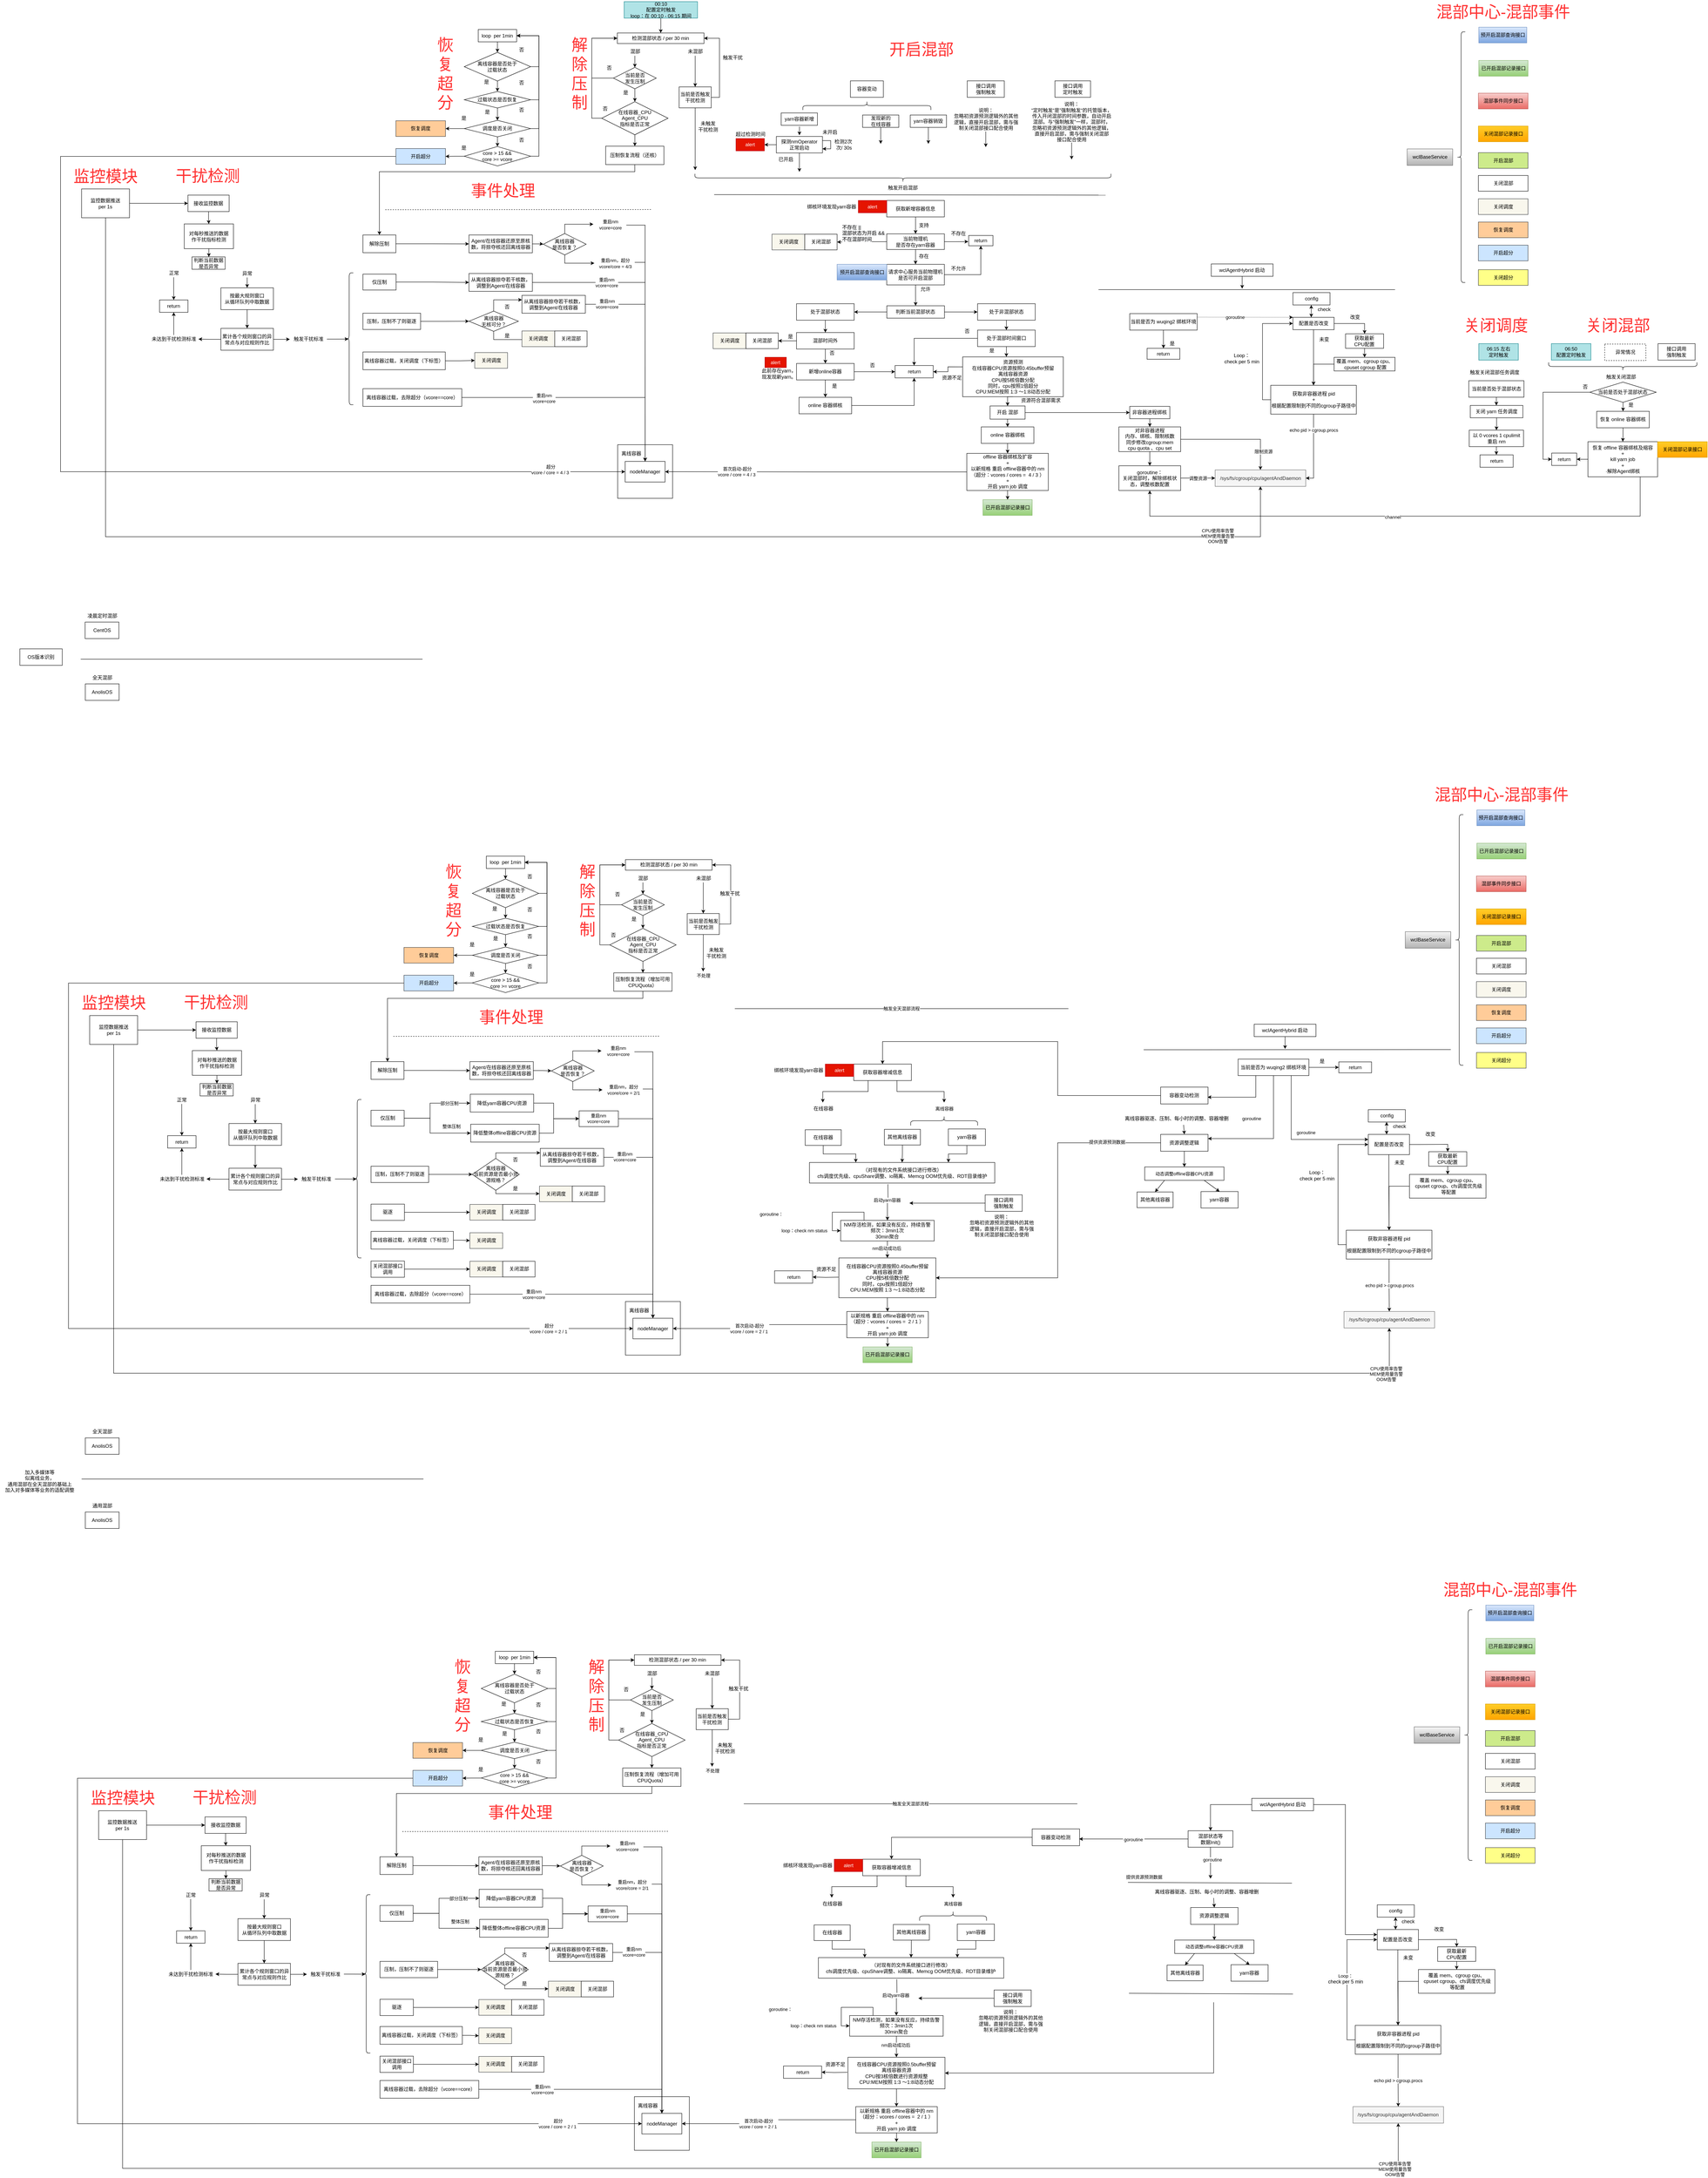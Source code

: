 <mxfile version="22.1.21" type="github">
  <diagram id="fS3fNCyKhhayTO1-3gkl" name="第 1 页">
    <mxGraphModel dx="606" dy="-455" grid="1" gridSize="10" guides="1" tooltips="1" connect="1" arrows="1" fold="1" page="1" pageScale="1" pageWidth="827" pageHeight="1169" math="0" shadow="0">
      <root>
        <mxCell id="0" />
        <mxCell id="1" parent="0" />
        <mxCell id="gbdRAvC1I9ubyzMzI1sU-762" value="触发开启混部" style="text;html=1;align=center;verticalAlign=middle;resizable=0;points=[];autosize=1;strokeColor=none;fillColor=none;" parent="1" vertex="1">
          <mxGeometry x="3570.44" y="1965.87" width="90" height="20" as="geometry" />
        </mxCell>
        <mxCell id="gbdRAvC1I9ubyzMzI1sU-763" style="edgeStyle=orthogonalEdgeStyle;rounded=0;orthogonalLoop=1;jettySize=auto;html=1;exitX=0.5;exitY=1;exitDx=0;exitDy=0;" parent="1" source="gbdRAvC1I9ubyzMzI1sU-764" target="gbdRAvC1I9ubyzMzI1sU-785" edge="1">
          <mxGeometry relative="1" as="geometry" />
        </mxCell>
        <mxCell id="gbdRAvC1I9ubyzMzI1sU-764" value="00:10 &lt;br&gt;配置定时触发&lt;br&gt;loop：在 00:10 - 06:15 期间" style="rounded=0;whiteSpace=wrap;html=1;fillColor=#b0e3e6;strokeColor=#0e8088;" parent="1" vertex="1">
          <mxGeometry x="2938.6" y="1524.0" width="178.15" height="40" as="geometry" />
        </mxCell>
        <mxCell id="gbdRAvC1I9ubyzMzI1sU-765" value="容器变动" style="rounded=0;whiteSpace=wrap;html=1;fillColor=none;" parent="1" vertex="1">
          <mxGeometry x="3488.02" y="1716.23" width="80.03" height="40" as="geometry" />
        </mxCell>
        <mxCell id="gbdRAvC1I9ubyzMzI1sU-766" value="" style="endArrow=none;html=1;rounded=0;" parent="1" edge="1">
          <mxGeometry width="50" height="50" relative="1" as="geometry">
            <mxPoint x="3157.18" y="1992.37" as="sourcePoint" />
            <mxPoint x="4107.75" y="1993.61" as="targetPoint" />
          </mxGeometry>
        </mxCell>
        <mxCell id="gbdRAvC1I9ubyzMzI1sU-767" value="接口调用&lt;br&gt;强制触发" style="rounded=0;whiteSpace=wrap;html=1;fillColor=none;" parent="1" vertex="1">
          <mxGeometry x="3771.7" y="1716.23" width="90" height="40" as="geometry" />
        </mxCell>
        <mxCell id="gbdRAvC1I9ubyzMzI1sU-768" value="" style="shape=curlyBracket;whiteSpace=wrap;html=1;rounded=1;flipH=1;size=0.5;rotation=90;" parent="1" vertex="1">
          <mxGeometry x="3605.59" y="1446.81" width="20" height="1010.24" as="geometry" />
        </mxCell>
        <mxCell id="gbdRAvC1I9ubyzMzI1sU-769" value="06:15 左右 &lt;br&gt;定时触发" style="rounded=0;whiteSpace=wrap;html=1;fillColor=#b0e3e6;strokeColor=#0e8088;" parent="1" vertex="1">
          <mxGeometry x="5013.89" y="2354.09" width="96" height="40" as="geometry" />
        </mxCell>
        <mxCell id="gbdRAvC1I9ubyzMzI1sU-770" value="触发关闭混部任务调度" style="text;html=1;align=center;verticalAlign=middle;resizable=0;points=[];autosize=1;strokeColor=none;fillColor=none;" parent="1" vertex="1">
          <mxGeometry x="4982.12" y="2414.09" width="140" height="20" as="geometry" />
        </mxCell>
        <mxCell id="gbdRAvC1I9ubyzMzI1sU-771" style="edgeStyle=orthogonalEdgeStyle;rounded=0;orthogonalLoop=1;jettySize=auto;html=1;entryX=0.5;entryY=0;entryDx=0;entryDy=0;" parent="1" source="gbdRAvC1I9ubyzMzI1sU-772" target="gbdRAvC1I9ubyzMzI1sU-775" edge="1">
          <mxGeometry relative="1" as="geometry" />
        </mxCell>
        <mxCell id="gbdRAvC1I9ubyzMzI1sU-772" value="当前是否处于混部状态" style="rounded=0;whiteSpace=wrap;html=1;fillColor=none;" parent="1" vertex="1">
          <mxGeometry x="4989.62" y="2444.09" width="134" height="40" as="geometry" />
        </mxCell>
        <mxCell id="gbdRAvC1I9ubyzMzI1sU-773" value="return" style="rounded=0;whiteSpace=wrap;html=1;fillColor=none;" parent="1" vertex="1">
          <mxGeometry x="5016.86" y="2624.09" width="80.5" height="30" as="geometry" />
        </mxCell>
        <mxCell id="gbdRAvC1I9ubyzMzI1sU-774" style="edgeStyle=orthogonalEdgeStyle;rounded=0;orthogonalLoop=1;jettySize=auto;html=1;" parent="1" source="gbdRAvC1I9ubyzMzI1sU-775" target="gbdRAvC1I9ubyzMzI1sU-777" edge="1">
          <mxGeometry relative="1" as="geometry" />
        </mxCell>
        <mxCell id="gbdRAvC1I9ubyzMzI1sU-775" value="关闭 yarn 任务调度" style="rounded=0;whiteSpace=wrap;html=1;fillColor=none;" parent="1" vertex="1">
          <mxGeometry x="4993.24" y="2504.09" width="127.75" height="30" as="geometry" />
        </mxCell>
        <mxCell id="gbdRAvC1I9ubyzMzI1sU-776" style="edgeStyle=orthogonalEdgeStyle;rounded=0;orthogonalLoop=1;jettySize=auto;html=1;entryX=0.5;entryY=0;entryDx=0;entryDy=0;" parent="1" source="gbdRAvC1I9ubyzMzI1sU-777" target="gbdRAvC1I9ubyzMzI1sU-773" edge="1">
          <mxGeometry relative="1" as="geometry" />
        </mxCell>
        <mxCell id="gbdRAvC1I9ubyzMzI1sU-777" value="以 0 vcores 1 cpulimit 重启 nm" style="rounded=0;whiteSpace=wrap;html=1;fillColor=none;" parent="1" vertex="1">
          <mxGeometry x="4990.69" y="2564.09" width="131.87" height="40" as="geometry" />
        </mxCell>
        <mxCell id="gbdRAvC1I9ubyzMzI1sU-778" value="wclBaseService" style="rounded=0;whiteSpace=wrap;html=1;fillColor=#f5f5f5;strokeColor=#666666;align=center;gradientColor=#b3b3b3;" parent="1" vertex="1">
          <mxGeometry x="4840" y="1881.44" width="110.5" height="40" as="geometry" />
        </mxCell>
        <mxCell id="gbdRAvC1I9ubyzMzI1sU-779" value="预开启混部查询接口" style="rounded=0;whiteSpace=wrap;html=1;fillColor=#dae8fc;align=center;strokeColor=#6c8ebf;gradientColor=#7ea6e0;" parent="1" vertex="1">
          <mxGeometry x="5013.89" y="1586.02" width="116.5" height="38.12" as="geometry" />
        </mxCell>
        <mxCell id="gbdRAvC1I9ubyzMzI1sU-780" value="已开启混部记录接口" style="rounded=0;whiteSpace=wrap;html=1;fillColor=#d5e8d4;strokeColor=#82b366;align=center;gradientColor=#97d077;" parent="1" vertex="1">
          <mxGeometry x="5013.89" y="1666.75" width="119.5" height="38.12" as="geometry" />
        </mxCell>
        <mxCell id="gbdRAvC1I9ubyzMzI1sU-781" value="混部事件同步接口" style="rounded=0;whiteSpace=wrap;html=1;fillColor=#f8cecc;strokeColor=#b85450;align=center;gradientColor=#ea6b66;" parent="1" vertex="1">
          <mxGeometry x="5012.89" y="1746.22" width="120.5" height="38.12" as="geometry" />
        </mxCell>
        <mxCell id="gbdRAvC1I9ubyzMzI1sU-782" value="" style="shape=curlyBracket;whiteSpace=wrap;html=1;rounded=1;labelBackgroundColor=#F8F9FA;fontColor=#FF3333;" parent="1" vertex="1">
          <mxGeometry x="4961" y="1597.28" width="20" height="608.32" as="geometry" />
        </mxCell>
        <mxCell id="gbdRAvC1I9ubyzMzI1sU-783" value="关闭混部记录接口" style="rounded=0;whiteSpace=wrap;html=1;fillColor=#ffcd28;strokeColor=#d79b00;align=center;gradientColor=#ffa500;" parent="1" vertex="1">
          <mxGeometry x="5012.89" y="1825.97" width="120.5" height="38.12" as="geometry" />
        </mxCell>
        <mxCell id="gbdRAvC1I9ubyzMzI1sU-784" value="接口调用&lt;br&gt;定时触发" style="rounded=0;whiteSpace=wrap;html=1;fillColor=none;" parent="1" vertex="1">
          <mxGeometry x="3984.7" y="1716.23" width="86.41" height="40" as="geometry" />
        </mxCell>
        <mxCell id="gbdRAvC1I9ubyzMzI1sU-785" value="检测混部状态 / per 30 min" style="rounded=0;whiteSpace=wrap;html=1;fillColor=none;" parent="1" vertex="1">
          <mxGeometry x="2922.12" y="1600.06" width="210.36" height="25.6" as="geometry" />
        </mxCell>
        <mxCell id="gbdRAvC1I9ubyzMzI1sU-786" style="edgeStyle=orthogonalEdgeStyle;rounded=0;orthogonalLoop=1;jettySize=auto;html=1;entryX=1;entryY=0.5;entryDx=0;entryDy=0;exitX=1;exitY=0.5;exitDx=0;exitDy=0;" parent="1" source="gbdRAvC1I9ubyzMzI1sU-788" target="gbdRAvC1I9ubyzMzI1sU-785" edge="1">
          <mxGeometry relative="1" as="geometry" />
        </mxCell>
        <mxCell id="gbdRAvC1I9ubyzMzI1sU-787" style="edgeStyle=orthogonalEdgeStyle;rounded=0;orthogonalLoop=1;jettySize=auto;html=1;" parent="1" source="gbdRAvC1I9ubyzMzI1sU-788" edge="1">
          <mxGeometry relative="1" as="geometry">
            <mxPoint x="3111.1" y="1932.87" as="targetPoint" />
          </mxGeometry>
        </mxCell>
        <mxCell id="gbdRAvC1I9ubyzMzI1sU-788" value="当前是否触发干扰检测" style="rounded=0;whiteSpace=wrap;html=1;fillColor=none;" parent="1" vertex="1">
          <mxGeometry x="3072.13" y="1730.91" width="77.98" height="50.88" as="geometry" />
        </mxCell>
        <mxCell id="gbdRAvC1I9ubyzMzI1sU-789" style="edgeStyle=orthogonalEdgeStyle;rounded=0;orthogonalLoop=1;jettySize=auto;html=1;" parent="1" source="gbdRAvC1I9ubyzMzI1sU-790" target="gbdRAvC1I9ubyzMzI1sU-952" edge="1">
          <mxGeometry relative="1" as="geometry" />
        </mxCell>
        <mxCell id="gbdRAvC1I9ubyzMzI1sU-790" value="混部" style="text;html=1;align=center;verticalAlign=middle;resizable=0;points=[];autosize=1;strokeColor=none;fillColor=none;" parent="1" vertex="1">
          <mxGeometry x="2944.6" y="1635.35" width="40" height="20" as="geometry" />
        </mxCell>
        <mxCell id="gbdRAvC1I9ubyzMzI1sU-791" value="触发干扰" style="text;html=1;align=center;verticalAlign=middle;resizable=0;points=[];autosize=1;strokeColor=none;fillColor=none;" parent="1" vertex="1">
          <mxGeometry x="3172.12" y="1649.53" width="60" height="20" as="geometry" />
        </mxCell>
        <mxCell id="gbdRAvC1I9ubyzMzI1sU-792" value="未触发&lt;br&gt;干扰检测" style="text;html=1;align=center;verticalAlign=middle;resizable=0;points=[];autosize=1;strokeColor=none;fillColor=none;" parent="1" vertex="1">
          <mxGeometry x="3112.12" y="1811.72" width="60" height="30" as="geometry" />
        </mxCell>
        <mxCell id="gbdRAvC1I9ubyzMzI1sU-793" style="edgeStyle=orthogonalEdgeStyle;rounded=0;orthogonalLoop=1;jettySize=auto;html=1;entryX=0.5;entryY=0;entryDx=0;entryDy=0;" parent="1" edge="1">
          <mxGeometry relative="1" as="geometry">
            <mxPoint x="3364.42" y="1827.17" as="sourcePoint" />
            <mxPoint x="3364.17" y="1848.23" as="targetPoint" />
            <Array as="points">
              <mxPoint x="3364.42" y="1827.17" />
              <mxPoint x="3364.42" y="1827.17" />
            </Array>
          </mxGeometry>
        </mxCell>
        <mxCell id="gbdRAvC1I9ubyzMzI1sU-794" value="yarn容器新增" style="rounded=0;whiteSpace=wrap;html=1;fillColor=none;" parent="1" vertex="1">
          <mxGeometry x="3319.92" y="1794.17" width="88" height="30" as="geometry" />
        </mxCell>
        <mxCell id="gbdRAvC1I9ubyzMzI1sU-795" style="edgeStyle=orthogonalEdgeStyle;rounded=0;orthogonalLoop=1;jettySize=auto;html=1;" parent="1" source="gbdRAvC1I9ubyzMzI1sU-797" target="gbdRAvC1I9ubyzMzI1sU-800" edge="1">
          <mxGeometry relative="1" as="geometry" />
        </mxCell>
        <mxCell id="gbdRAvC1I9ubyzMzI1sU-796" style="edgeStyle=orthogonalEdgeStyle;rounded=0;orthogonalLoop=1;jettySize=auto;html=1;" parent="1" source="gbdRAvC1I9ubyzMzI1sU-797" edge="1">
          <mxGeometry relative="1" as="geometry">
            <mxPoint x="3364.17" y="1937.17" as="targetPoint" />
          </mxGeometry>
        </mxCell>
        <mxCell id="gbdRAvC1I9ubyzMzI1sU-797" value="探测nmOperator&lt;br&gt;正常启动" style="rounded=0;whiteSpace=wrap;html=1;fillColor=none;" parent="1" vertex="1">
          <mxGeometry x="3308.17" y="1851.23" width="112" height="40" as="geometry" />
        </mxCell>
        <mxCell id="gbdRAvC1I9ubyzMzI1sU-798" style="edgeStyle=orthogonalEdgeStyle;rounded=0;orthogonalLoop=1;jettySize=auto;html=1;" parent="1" source="gbdRAvC1I9ubyzMzI1sU-797" target="gbdRAvC1I9ubyzMzI1sU-797" edge="1">
          <mxGeometry relative="1" as="geometry" />
        </mxCell>
        <mxCell id="gbdRAvC1I9ubyzMzI1sU-799" value="检测2次&amp;nbsp; &lt;br&gt;次/ 30s" style="text;html=1;align=center;verticalAlign=middle;resizable=0;points=[];autosize=1;strokeColor=none;fillColor=none;" parent="1" vertex="1">
          <mxGeometry x="3442.17" y="1856.23" width="60" height="30" as="geometry" />
        </mxCell>
        <mxCell id="gbdRAvC1I9ubyzMzI1sU-800" value="alert" style="rounded=0;whiteSpace=wrap;html=1;fillColor=#e51400;fontColor=#ffffff;strokeColor=#B20000;" parent="1" vertex="1">
          <mxGeometry x="3210.17" y="1856.23" width="69" height="30" as="geometry" />
        </mxCell>
        <mxCell id="gbdRAvC1I9ubyzMzI1sU-801" value="超过检测时间" style="text;html=1;align=center;verticalAlign=middle;resizable=0;points=[];autosize=1;strokeColor=none;fillColor=none;" parent="1" vertex="1">
          <mxGeometry x="3199.67" y="1836.23" width="90" height="20" as="geometry" />
        </mxCell>
        <mxCell id="gbdRAvC1I9ubyzMzI1sU-802" style="edgeStyle=orthogonalEdgeStyle;rounded=0;orthogonalLoop=1;jettySize=auto;html=1;" parent="1" source="gbdRAvC1I9ubyzMzI1sU-803" edge="1">
          <mxGeometry relative="1" as="geometry">
            <mxPoint x="3561.55" y="1869.17" as="targetPoint" />
          </mxGeometry>
        </mxCell>
        <mxCell id="gbdRAvC1I9ubyzMzI1sU-803" value="发现新的&lt;br&gt;在线容器" style="rounded=0;whiteSpace=wrap;html=1;fillColor=none;" parent="1" vertex="1">
          <mxGeometry x="3517.55" y="1799.17" width="88" height="30" as="geometry" />
        </mxCell>
        <mxCell id="gbdRAvC1I9ubyzMzI1sU-804" style="edgeStyle=orthogonalEdgeStyle;rounded=0;orthogonalLoop=1;jettySize=auto;html=1;" parent="1" source="gbdRAvC1I9ubyzMzI1sU-805" edge="1">
          <mxGeometry relative="1" as="geometry">
            <mxPoint x="3677.33" y="1869.17" as="targetPoint" />
          </mxGeometry>
        </mxCell>
        <mxCell id="gbdRAvC1I9ubyzMzI1sU-805" value="yarn容器销毁" style="rounded=0;whiteSpace=wrap;html=1;fillColor=none;" parent="1" vertex="1">
          <mxGeometry x="3633.33" y="1799.17" width="88" height="30" as="geometry" />
        </mxCell>
        <mxCell id="gbdRAvC1I9ubyzMzI1sU-806" value="" style="shape=curlyBracket;whiteSpace=wrap;html=1;rounded=1;flipH=1;size=0.5;rotation=-90;" parent="1" vertex="1">
          <mxGeometry x="3517.3" y="1620.76" width="21.47" height="310.94" as="geometry" />
        </mxCell>
        <mxCell id="gbdRAvC1I9ubyzMzI1sU-807" style="edgeStyle=orthogonalEdgeStyle;rounded=0;orthogonalLoop=1;jettySize=auto;html=1;entryX=0.5;entryY=0;entryDx=0;entryDy=0;" parent="1" source="gbdRAvC1I9ubyzMzI1sU-808" target="gbdRAvC1I9ubyzMzI1sU-788" edge="1">
          <mxGeometry relative="1" as="geometry" />
        </mxCell>
        <mxCell id="gbdRAvC1I9ubyzMzI1sU-808" value="未混部" style="text;html=1;align=center;verticalAlign=middle;resizable=0;points=[];autosize=1;strokeColor=none;fillColor=none;" parent="1" vertex="1">
          <mxGeometry x="3086.12" y="1635.35" width="50" height="20" as="geometry" />
        </mxCell>
        <mxCell id="gbdRAvC1I9ubyzMzI1sU-809" value="未开启" style="text;html=1;align=center;verticalAlign=middle;resizable=0;points=[];autosize=1;strokeColor=none;fillColor=none;" parent="1" vertex="1">
          <mxGeometry x="3413.17" y="1831.23" width="50" height="20" as="geometry" />
        </mxCell>
        <mxCell id="gbdRAvC1I9ubyzMzI1sU-810" value="已开启" style="text;html=1;align=center;verticalAlign=middle;resizable=0;points=[];autosize=1;strokeColor=none;fillColor=none;" parent="1" vertex="1">
          <mxGeometry x="3306.45" y="1897.17" width="50" height="20" as="geometry" />
        </mxCell>
        <mxCell id="gbdRAvC1I9ubyzMzI1sU-811" style="edgeStyle=orthogonalEdgeStyle;rounded=0;orthogonalLoop=1;jettySize=auto;html=1;" parent="1" source="gbdRAvC1I9ubyzMzI1sU-812" edge="1">
          <mxGeometry relative="1" as="geometry">
            <mxPoint x="3816.7" y="1876.97" as="targetPoint" />
          </mxGeometry>
        </mxCell>
        <mxCell id="gbdRAvC1I9ubyzMzI1sU-812" value="说明：&lt;br&gt;忽略初资源预测逻辑外的其他&lt;br&gt;逻辑，直接开启混部，需与强&lt;br&gt;制关闭混部接口配合使用" style="text;html=1;align=center;verticalAlign=middle;resizable=0;points=[];autosize=1;strokeColor=none;fillColor=none;" parent="1" vertex="1">
          <mxGeometry x="3731.7" y="1779.17" width="170" height="60" as="geometry" />
        </mxCell>
        <mxCell id="gbdRAvC1I9ubyzMzI1sU-813" style="edgeStyle=orthogonalEdgeStyle;rounded=0;orthogonalLoop=1;jettySize=auto;html=1;" parent="1" source="gbdRAvC1I9ubyzMzI1sU-814" edge="1">
          <mxGeometry relative="1" as="geometry">
            <mxPoint x="4025.2" y="1906.97" as="targetPoint" />
          </mxGeometry>
        </mxCell>
        <mxCell id="gbdRAvC1I9ubyzMzI1sU-814" value="说明：&lt;br&gt;“定时触发“是”强制触发“的托管版本，&lt;br&gt;传入开闭混部的时间参数，自动开启&lt;br&gt;混部。与“强制触发”一样，混部时，&lt;br&gt;忽略初资源预测逻辑外的其他逻辑，&lt;br&gt;直接开启混部，需与强制关闭混部&lt;br&gt;接口配合使用" style="text;html=1;align=center;verticalAlign=middle;resizable=0;points=[];autosize=1;strokeColor=none;fillColor=none;" parent="1" vertex="1">
          <mxGeometry x="3920.2" y="1766.03" width="210" height="100" as="geometry" />
        </mxCell>
        <mxCell id="gbdRAvC1I9ubyzMzI1sU-815" value="" style="edgeStyle=orthogonalEdgeStyle;rounded=0;orthogonalLoop=1;jettySize=auto;html=1;entryX=0.5;entryY=0;entryDx=0;entryDy=0;" parent="1" source="gbdRAvC1I9ubyzMzI1sU-816" target="gbdRAvC1I9ubyzMzI1sU-820" edge="1">
          <mxGeometry relative="1" as="geometry">
            <mxPoint x="3646.22" y="2051.55" as="targetPoint" />
          </mxGeometry>
        </mxCell>
        <mxCell id="gbdRAvC1I9ubyzMzI1sU-816" value="获取新增容器信息" style="rounded=0;whiteSpace=wrap;html=1;fillColor=none;" parent="1" vertex="1">
          <mxGeometry x="3576.22" y="2006.55" width="140" height="40" as="geometry" />
        </mxCell>
        <mxCell id="gbdRAvC1I9ubyzMzI1sU-817" value="" style="edgeStyle=orthogonalEdgeStyle;rounded=0;orthogonalLoop=1;jettySize=auto;html=1;" parent="1" source="gbdRAvC1I9ubyzMzI1sU-820" target="gbdRAvC1I9ubyzMzI1sU-823" edge="1">
          <mxGeometry relative="1" as="geometry" />
        </mxCell>
        <mxCell id="gbdRAvC1I9ubyzMzI1sU-818" style="edgeStyle=orthogonalEdgeStyle;rounded=0;orthogonalLoop=1;jettySize=auto;html=1;" parent="1" source="gbdRAvC1I9ubyzMzI1sU-820" edge="1">
          <mxGeometry relative="1" as="geometry">
            <mxPoint x="3774.22" y="2106.55" as="targetPoint" />
          </mxGeometry>
        </mxCell>
        <mxCell id="gbdRAvC1I9ubyzMzI1sU-819" style="edgeStyle=orthogonalEdgeStyle;rounded=0;orthogonalLoop=1;jettySize=auto;html=1;entryX=1;entryY=0.5;entryDx=0;entryDy=0;strokeColor=#000000;" parent="1" source="gbdRAvC1I9ubyzMzI1sU-820" target="gbdRAvC1I9ubyzMzI1sU-1026" edge="1">
          <mxGeometry relative="1" as="geometry" />
        </mxCell>
        <mxCell id="gbdRAvC1I9ubyzMzI1sU-820" value="&lt;span&gt;当前物理机&lt;/span&gt;&lt;br&gt;&lt;span&gt;是否存在yarn容器&lt;/span&gt;" style="rounded=0;whiteSpace=wrap;html=1;fillColor=none;" parent="1" vertex="1">
          <mxGeometry x="3576.22" y="2087.55" width="140" height="38" as="geometry" />
        </mxCell>
        <mxCell id="gbdRAvC1I9ubyzMzI1sU-821" value="" style="edgeStyle=orthogonalEdgeStyle;rounded=0;orthogonalLoop=1;jettySize=auto;html=1;" parent="1" source="gbdRAvC1I9ubyzMzI1sU-823" target="gbdRAvC1I9ubyzMzI1sU-828" edge="1">
          <mxGeometry relative="1" as="geometry" />
        </mxCell>
        <mxCell id="gbdRAvC1I9ubyzMzI1sU-822" style="edgeStyle=orthogonalEdgeStyle;rounded=0;orthogonalLoop=1;jettySize=auto;html=1;entryX=0.5;entryY=1;entryDx=0;entryDy=0;" parent="1" source="gbdRAvC1I9ubyzMzI1sU-823" target="gbdRAvC1I9ubyzMzI1sU-872" edge="1">
          <mxGeometry relative="1" as="geometry" />
        </mxCell>
        <mxCell id="gbdRAvC1I9ubyzMzI1sU-823" value="请求中心服务当前物理机是否可开启混部" style="rounded=0;whiteSpace=wrap;html=1;fillColor=none;" parent="1" vertex="1">
          <mxGeometry x="3576.22" y="2161.55" width="140" height="50" as="geometry" />
        </mxCell>
        <mxCell id="gbdRAvC1I9ubyzMzI1sU-824" value="不允许" style="text;html=1;align=center;verticalAlign=middle;resizable=0;points=[];autosize=1;strokeColor=none;fillColor=none;" parent="1" vertex="1">
          <mxGeometry x="3725.21" y="2161.55" width="50" height="20" as="geometry" />
        </mxCell>
        <mxCell id="gbdRAvC1I9ubyzMzI1sU-825" value="&lt;span style=&quot;color: rgb(0, 0, 0); font-family: helvetica; font-size: 12px; font-style: normal; font-weight: 400; letter-spacing: normal; text-align: center; text-indent: 0px; text-transform: none; word-spacing: 0px; background-color: rgb(248, 249, 250); display: inline; float: none;&quot;&gt;不存在 || &lt;br&gt;混部状态为开启 &amp;amp;&amp;amp; &lt;br&gt;不在混部时间&lt;/span&gt;" style="text;whiteSpace=wrap;html=1;" parent="1" vertex="1">
          <mxGeometry x="3466.29" y="2057.6" width="113.38" height="67.95" as="geometry" />
        </mxCell>
        <mxCell id="gbdRAvC1I9ubyzMzI1sU-826" style="edgeStyle=orthogonalEdgeStyle;rounded=0;orthogonalLoop=1;jettySize=auto;html=1;entryX=1;entryY=0.5;entryDx=0;entryDy=0;" parent="1" source="gbdRAvC1I9ubyzMzI1sU-828" target="gbdRAvC1I9ubyzMzI1sU-836" edge="1">
          <mxGeometry relative="1" as="geometry" />
        </mxCell>
        <mxCell id="gbdRAvC1I9ubyzMzI1sU-827" style="edgeStyle=orthogonalEdgeStyle;rounded=0;orthogonalLoop=1;jettySize=auto;html=1;entryX=0;entryY=0.5;entryDx=0;entryDy=0;" parent="1" source="gbdRAvC1I9ubyzMzI1sU-828" target="gbdRAvC1I9ubyzMzI1sU-838" edge="1">
          <mxGeometry relative="1" as="geometry" />
        </mxCell>
        <mxCell id="gbdRAvC1I9ubyzMzI1sU-828" value="判断当前混部状态" style="rounded=0;whiteSpace=wrap;html=1;fillColor=none;" parent="1" vertex="1">
          <mxGeometry x="3576.42" y="2262.21" width="140" height="30" as="geometry" />
        </mxCell>
        <mxCell id="gbdRAvC1I9ubyzMzI1sU-829" value="支持" style="text;html=1;align=center;verticalAlign=middle;resizable=0;points=[];autosize=1;strokeColor=none;fillColor=none;" parent="1" vertex="1">
          <mxGeometry x="3646.22" y="2056.55" width="40" height="20" as="geometry" />
        </mxCell>
        <mxCell id="gbdRAvC1I9ubyzMzI1sU-830" value="存在" style="text;html=1;align=center;verticalAlign=middle;resizable=0;points=[];autosize=1;strokeColor=none;fillColor=none;" parent="1" vertex="1">
          <mxGeometry x="3646.22" y="2131.55" width="40" height="20" as="geometry" />
        </mxCell>
        <mxCell id="gbdRAvC1I9ubyzMzI1sU-831" value="允许" style="text;html=1;align=center;verticalAlign=middle;resizable=0;points=[];autosize=1;strokeColor=none;fillColor=none;" parent="1" vertex="1">
          <mxGeometry x="3650.22" y="2211.55" width="40" height="20" as="geometry" />
        </mxCell>
        <mxCell id="gbdRAvC1I9ubyzMzI1sU-832" value="alert" style="rounded=0;whiteSpace=wrap;html=1;fillColor=#e51400;fontColor=#ffffff;strokeColor=#B20000;" parent="1" vertex="1">
          <mxGeometry x="3507.22" y="2006.55" width="69" height="30" as="geometry" />
        </mxCell>
        <mxCell id="gbdRAvC1I9ubyzMzI1sU-833" value="绑核环境发现yarn容器" style="text;html=1;align=center;verticalAlign=middle;resizable=0;points=[];autosize=1;strokeColor=none;fillColor=none;" parent="1" vertex="1">
          <mxGeometry x="3377.22" y="2011.55" width="130" height="20" as="geometry" />
        </mxCell>
        <mxCell id="gbdRAvC1I9ubyzMzI1sU-834" value="预开启混部查询接口" style="rounded=0;whiteSpace=wrap;html=1;fillColor=#dae8fc;align=center;strokeColor=#6c8ebf;gradientColor=#7ea6e0;" parent="1" vertex="1">
          <mxGeometry x="3455.72" y="2161.55" width="120.5" height="38.12" as="geometry" />
        </mxCell>
        <mxCell id="gbdRAvC1I9ubyzMzI1sU-835" value="" style="edgeStyle=orthogonalEdgeStyle;rounded=0;orthogonalLoop=1;jettySize=auto;html=1;entryX=0.5;entryY=0;entryDx=0;entryDy=0;" parent="1" source="gbdRAvC1I9ubyzMzI1sU-836" target="gbdRAvC1I9ubyzMzI1sU-841" edge="1">
          <mxGeometry relative="1" as="geometry" />
        </mxCell>
        <mxCell id="gbdRAvC1I9ubyzMzI1sU-836" value="处于混部状态" style="rounded=0;whiteSpace=wrap;html=1;fillColor=none;" parent="1" vertex="1">
          <mxGeometry x="3357.15" y="2257.21" width="140" height="40" as="geometry" />
        </mxCell>
        <mxCell id="gbdRAvC1I9ubyzMzI1sU-837" style="edgeStyle=orthogonalEdgeStyle;rounded=0;orthogonalLoop=1;jettySize=auto;html=1;" parent="1" source="gbdRAvC1I9ubyzMzI1sU-838" target="gbdRAvC1I9ubyzMzI1sU-845" edge="1">
          <mxGeometry relative="1" as="geometry" />
        </mxCell>
        <mxCell id="gbdRAvC1I9ubyzMzI1sU-838" value="处于非混部状态" style="rounded=0;whiteSpace=wrap;html=1;fillColor=none;" parent="1" vertex="1">
          <mxGeometry x="3796.79" y="2257.21" width="140" height="40" as="geometry" />
        </mxCell>
        <mxCell id="gbdRAvC1I9ubyzMzI1sU-839" style="edgeStyle=orthogonalEdgeStyle;rounded=0;orthogonalLoop=1;jettySize=auto;html=1;" parent="1" source="gbdRAvC1I9ubyzMzI1sU-841" target="gbdRAvC1I9ubyzMzI1sU-855" edge="1">
          <mxGeometry relative="1" as="geometry" />
        </mxCell>
        <mxCell id="gbdRAvC1I9ubyzMzI1sU-840" style="edgeStyle=orthogonalEdgeStyle;rounded=0;orthogonalLoop=1;jettySize=auto;html=1;entryX=1;entryY=0.5;entryDx=0;entryDy=0;strokeColor=#000000;" parent="1" source="gbdRAvC1I9ubyzMzI1sU-841" target="gbdRAvC1I9ubyzMzI1sU-1028" edge="1">
          <mxGeometry relative="1" as="geometry" />
        </mxCell>
        <mxCell id="gbdRAvC1I9ubyzMzI1sU-841" value="混部时间外" style="rounded=0;whiteSpace=wrap;html=1;fillColor=none;" parent="1" vertex="1">
          <mxGeometry x="3357.15" y="2327.21" width="140" height="40" as="geometry" />
        </mxCell>
        <mxCell id="gbdRAvC1I9ubyzMzI1sU-842" value="是" style="text;html=1;align=center;verticalAlign=middle;resizable=0;points=[];autosize=1;strokeColor=none;fillColor=none;" parent="1" vertex="1">
          <mxGeometry x="3327.15" y="2327.21" width="30" height="20" as="geometry" />
        </mxCell>
        <mxCell id="gbdRAvC1I9ubyzMzI1sU-843" value="否" style="text;html=1;align=center;verticalAlign=middle;resizable=0;points=[];autosize=1;strokeColor=none;fillColor=none;" parent="1" vertex="1">
          <mxGeometry x="3428.15" y="2367.21" width="30" height="20" as="geometry" />
        </mxCell>
        <mxCell id="gbdRAvC1I9ubyzMzI1sU-844" style="edgeStyle=orthogonalEdgeStyle;rounded=0;orthogonalLoop=1;jettySize=auto;html=1;" parent="1" source="gbdRAvC1I9ubyzMzI1sU-845" edge="1">
          <mxGeometry relative="1" as="geometry">
            <mxPoint x="3866.826" y="2386.29" as="targetPoint" />
          </mxGeometry>
        </mxCell>
        <mxCell id="gbdRAvC1I9ubyzMzI1sU-845" value="处于混部时间窗口" style="rounded=0;whiteSpace=wrap;html=1;fillColor=none;" parent="1" vertex="1">
          <mxGeometry x="3796.79" y="2321.21" width="140" height="40" as="geometry" />
        </mxCell>
        <mxCell id="gbdRAvC1I9ubyzMzI1sU-846" value="" style="edgeStyle=orthogonalEdgeStyle;rounded=0;orthogonalLoop=1;jettySize=auto;html=1;entryX=0.5;entryY=0;entryDx=0;entryDy=0;exitX=0;exitY=0.5;exitDx=0;exitDy=0;" parent="1" source="gbdRAvC1I9ubyzMzI1sU-845" target="gbdRAvC1I9ubyzMzI1sU-858" edge="1">
          <mxGeometry relative="1" as="geometry">
            <Array as="points">
              <mxPoint x="3642.42" y="2341.21" />
            </Array>
          </mxGeometry>
        </mxCell>
        <mxCell id="gbdRAvC1I9ubyzMzI1sU-847" value="否" style="text;html=1;align=center;verticalAlign=middle;resizable=0;points=[];autosize=1;strokeColor=none;fillColor=none;" parent="1" vertex="1">
          <mxGeometry x="3755.57" y="2314.21" width="30" height="20" as="geometry" />
        </mxCell>
        <mxCell id="gbdRAvC1I9ubyzMzI1sU-848" value="是" style="text;html=1;align=center;verticalAlign=middle;resizable=0;points=[];autosize=1;strokeColor=none;fillColor=none;" parent="1" vertex="1">
          <mxGeometry x="3815.7" y="2361.21" width="30" height="20" as="geometry" />
        </mxCell>
        <mxCell id="gbdRAvC1I9ubyzMzI1sU-849" style="edgeStyle=orthogonalEdgeStyle;rounded=0;orthogonalLoop=1;jettySize=auto;html=1;entryX=0.5;entryY=0;entryDx=0;entryDy=0;exitX=0.5;exitY=1;exitDx=0;exitDy=0;" parent="1" source="gbdRAvC1I9ubyzMzI1sU-851" target="gbdRAvC1I9ubyzMzI1sU-860" edge="1">
          <mxGeometry relative="1" as="geometry" />
        </mxCell>
        <mxCell id="gbdRAvC1I9ubyzMzI1sU-850" style="edgeStyle=orthogonalEdgeStyle;rounded=0;orthogonalLoop=1;jettySize=auto;html=1;exitX=0;exitY=0.25;exitDx=0;exitDy=0;entryX=1;entryY=0.5;entryDx=0;entryDy=0;" parent="1" source="gbdRAvC1I9ubyzMzI1sU-851" target="gbdRAvC1I9ubyzMzI1sU-858" edge="1">
          <mxGeometry relative="1" as="geometry" />
        </mxCell>
        <mxCell id="gbdRAvC1I9ubyzMzI1sU-851" value="资源预测&lt;br&gt;在线容器CPU资源按照0.45buffer预留&lt;br&gt;离线容器资源 &lt;br&gt;CPU按5核倍数分配&lt;br&gt;同时，cpu按照1倍超分&lt;br&gt;CPU:MEM按照 1:3 ～1:8动态分配" style="rounded=0;whiteSpace=wrap;html=1;fillColor=none;" parent="1" vertex="1">
          <mxGeometry x="3760.58" y="2386.29" width="244.42" height="96.6" as="geometry" />
        </mxCell>
        <mxCell id="gbdRAvC1I9ubyzMzI1sU-852" value="资源不足" style="text;html=1;align=center;verticalAlign=middle;resizable=0;points=[];autosize=1;strokeColor=none;fillColor=none;" parent="1" vertex="1">
          <mxGeometry x="3704.42" y="2427.21" width="60" height="20" as="geometry" />
        </mxCell>
        <mxCell id="gbdRAvC1I9ubyzMzI1sU-853" style="edgeStyle=orthogonalEdgeStyle;rounded=0;orthogonalLoop=1;jettySize=auto;html=1;entryX=0;entryY=0.5;entryDx=0;entryDy=0;" parent="1" source="gbdRAvC1I9ubyzMzI1sU-855" target="gbdRAvC1I9ubyzMzI1sU-858" edge="1">
          <mxGeometry relative="1" as="geometry" />
        </mxCell>
        <mxCell id="gbdRAvC1I9ubyzMzI1sU-854" style="edgeStyle=orthogonalEdgeStyle;rounded=0;orthogonalLoop=1;jettySize=auto;html=1;exitX=0.5;exitY=1;exitDx=0;exitDy=0;" parent="1" source="gbdRAvC1I9ubyzMzI1sU-855" target="gbdRAvC1I9ubyzMzI1sU-877" edge="1">
          <mxGeometry relative="1" as="geometry">
            <mxPoint x="3585.14" y="2544.33" as="targetPoint" />
          </mxGeometry>
        </mxCell>
        <mxCell id="gbdRAvC1I9ubyzMzI1sU-855" value="新增online容器" style="rounded=0;whiteSpace=wrap;html=1;fillColor=none;" parent="1" vertex="1">
          <mxGeometry x="3357.15" y="2402.21" width="140" height="40" as="geometry" />
        </mxCell>
        <mxCell id="gbdRAvC1I9ubyzMzI1sU-856" value="否" style="text;html=1;align=center;verticalAlign=middle;resizable=0;points=[];autosize=1;strokeColor=none;fillColor=none;" parent="1" vertex="1">
          <mxGeometry x="3525.67" y="2397.21" width="30" height="20" as="geometry" />
        </mxCell>
        <mxCell id="gbdRAvC1I9ubyzMzI1sU-857" value="是" style="text;html=1;align=center;verticalAlign=middle;resizable=0;points=[];autosize=1;strokeColor=none;fillColor=none;" parent="1" vertex="1">
          <mxGeometry x="3433.68" y="2447.21" width="30" height="20" as="geometry" />
        </mxCell>
        <mxCell id="gbdRAvC1I9ubyzMzI1sU-858" value="return" style="rounded=0;whiteSpace=wrap;html=1;fillColor=none;" parent="1" vertex="1">
          <mxGeometry x="3596.51" y="2407.21" width="92.5" height="30" as="geometry" />
        </mxCell>
        <mxCell id="gbdRAvC1I9ubyzMzI1sU-859" style="edgeStyle=orthogonalEdgeStyle;rounded=0;orthogonalLoop=1;jettySize=auto;html=1;entryX=0;entryY=0.5;entryDx=0;entryDy=0;fontColor=#000000;strokeColor=#000000;" parent="1" source="gbdRAvC1I9ubyzMzI1sU-860" target="gbdRAvC1I9ubyzMzI1sU-897" edge="1">
          <mxGeometry relative="1" as="geometry" />
        </mxCell>
        <mxCell id="gbdRAvC1I9ubyzMzI1sU-860" value="开启 混部" style="rounded=0;whiteSpace=wrap;html=1;fillColor=none;" parent="1" vertex="1">
          <mxGeometry x="3827.18" y="2505.34" width="85" height="32" as="geometry" />
        </mxCell>
        <mxCell id="gbdRAvC1I9ubyzMzI1sU-861" value="06:50&lt;br&gt;配置定时触发" style="rounded=0;whiteSpace=wrap;html=1;fillColor=#b0e3e6;strokeColor=#0e8088;" parent="1" vertex="1">
          <mxGeometry x="5190.17" y="2354.09" width="96" height="40" as="geometry" />
        </mxCell>
        <mxCell id="gbdRAvC1I9ubyzMzI1sU-862" value="异常情况" style="rounded=0;whiteSpace=wrap;html=1;fillColor=none;dashed=1;" parent="1" vertex="1">
          <mxGeometry x="5319.65" y="2355.09" width="100" height="40" as="geometry" />
        </mxCell>
        <mxCell id="gbdRAvC1I9ubyzMzI1sU-863" style="edgeStyle=orthogonalEdgeStyle;rounded=0;orthogonalLoop=1;jettySize=auto;html=1;entryX=0.5;entryY=0;entryDx=0;entryDy=0;exitX=0.5;exitY=1;exitDx=0;exitDy=0;" parent="1" source="gbdRAvC1I9ubyzMzI1sU-860" target="gbdRAvC1I9ubyzMzI1sU-875" edge="1">
          <mxGeometry relative="1" as="geometry">
            <mxPoint x="3869.4" y="2584.35" as="sourcePoint" />
            <mxPoint x="3869.755" y="2556.35" as="targetPoint" />
          </mxGeometry>
        </mxCell>
        <mxCell id="gbdRAvC1I9ubyzMzI1sU-864" style="edgeStyle=orthogonalEdgeStyle;rounded=0;orthogonalLoop=1;jettySize=auto;html=1;entryX=0.5;entryY=0;entryDx=0;entryDy=0;" parent="1" source="gbdRAvC1I9ubyzMzI1sU-867" target="gbdRAvC1I9ubyzMzI1sU-868" edge="1">
          <mxGeometry relative="1" as="geometry" />
        </mxCell>
        <mxCell id="gbdRAvC1I9ubyzMzI1sU-865" style="edgeStyle=orthogonalEdgeStyle;rounded=0;orthogonalLoop=1;jettySize=auto;html=1;strokeColor=#000000;entryX=1;entryY=0.5;entryDx=0;entryDy=0;" parent="1" source="gbdRAvC1I9ubyzMzI1sU-867" target="gbdRAvC1I9ubyzMzI1sU-975" edge="1">
          <mxGeometry relative="1" as="geometry" />
        </mxCell>
        <mxCell id="gbdRAvC1I9ubyzMzI1sU-866" value="首次启动-超分&lt;br&gt;vcore / core = 4 / 3&amp;nbsp;" style="edgeLabel;html=1;align=center;verticalAlign=middle;resizable=0;points=[];" parent="gbdRAvC1I9ubyzMzI1sU-865" vertex="1" connectable="0">
          <mxGeometry x="0.076" y="2" relative="1" as="geometry">
            <mxPoint x="-164" y="-2" as="offset" />
          </mxGeometry>
        </mxCell>
        <mxCell id="gbdRAvC1I9ubyzMzI1sU-867" value="offline 容器绑核及扩容&lt;br&gt;+&lt;br&gt;以新规格 重启 offline容器中的 nm（超分：vcores / cores =&amp;nbsp; 4 / 3 ）&lt;br&gt;+&lt;br&gt;开启 yarn job 调度" style="rounded=0;whiteSpace=wrap;html=1;fillColor=none;" parent="1" vertex="1">
          <mxGeometry x="3770.69" y="2620.43" width="197.97" height="90.12" as="geometry" />
        </mxCell>
        <mxCell id="gbdRAvC1I9ubyzMzI1sU-868" value="已开启混部记录接口" style="rounded=0;whiteSpace=wrap;html=1;fillColor=#d5e8d4;strokeColor=#82b366;align=center;gradientColor=#97d077;" parent="1" vertex="1">
          <mxGeometry x="3809.93" y="2732.81" width="119.5" height="38.12" as="geometry" />
        </mxCell>
        <mxCell id="gbdRAvC1I9ubyzMzI1sU-869" value="alert" style="rounded=0;whiteSpace=wrap;html=1;fillColor=#e51400;fontColor=#ffffff;strokeColor=#B20000;" parent="1" vertex="1">
          <mxGeometry x="3280.44" y="2387.21" width="52" height="25" as="geometry" />
        </mxCell>
        <mxCell id="gbdRAvC1I9ubyzMzI1sU-870" value="此前存在yarn，&lt;br&gt;现发现新yarn。" style="text;html=1;align=center;verticalAlign=middle;resizable=0;points=[];autosize=1;strokeColor=none;fillColor=none;" parent="1" vertex="1">
          <mxGeometry x="3264.42" y="2412.21" width="100" height="30" as="geometry" />
        </mxCell>
        <mxCell id="gbdRAvC1I9ubyzMzI1sU-871" value="不存在" style="text;html=1;align=center;verticalAlign=middle;resizable=0;points=[];autosize=1;strokeColor=none;fillColor=none;" parent="1" vertex="1">
          <mxGeometry x="3725.21" y="2076.55" width="50" height="20" as="geometry" />
        </mxCell>
        <mxCell id="gbdRAvC1I9ubyzMzI1sU-872" value="return" style="rounded=0;whiteSpace=wrap;html=1;fillColor=none;" parent="1" vertex="1">
          <mxGeometry x="3775.21" y="2091.55" width="59.01" height="25" as="geometry" />
        </mxCell>
        <mxCell id="gbdRAvC1I9ubyzMzI1sU-873" value="资源符合混部需求" style="text;html=1;align=center;verticalAlign=middle;resizable=0;points=[];autosize=1;strokeColor=none;fillColor=none;" parent="1" vertex="1">
          <mxGeometry x="3895.0" y="2482.43" width="110" height="20" as="geometry" />
        </mxCell>
        <mxCell id="gbdRAvC1I9ubyzMzI1sU-874" style="edgeStyle=orthogonalEdgeStyle;rounded=0;orthogonalLoop=1;jettySize=auto;html=1;strokeColor=#000000;" parent="1" source="gbdRAvC1I9ubyzMzI1sU-875" target="gbdRAvC1I9ubyzMzI1sU-867" edge="1">
          <mxGeometry relative="1" as="geometry" />
        </mxCell>
        <mxCell id="gbdRAvC1I9ubyzMzI1sU-875" value="online 容器绑核" style="rounded=0;whiteSpace=wrap;html=1;fillColor=none;" parent="1" vertex="1">
          <mxGeometry x="3805.81" y="2556.19" width="127.75" height="40" as="geometry" />
        </mxCell>
        <mxCell id="gbdRAvC1I9ubyzMzI1sU-876" style="edgeStyle=orthogonalEdgeStyle;rounded=0;orthogonalLoop=1;jettySize=auto;html=1;entryX=0.5;entryY=1;entryDx=0;entryDy=0;" parent="1" source="gbdRAvC1I9ubyzMzI1sU-877" target="gbdRAvC1I9ubyzMzI1sU-858" edge="1">
          <mxGeometry relative="1" as="geometry" />
        </mxCell>
        <mxCell id="gbdRAvC1I9ubyzMzI1sU-877" value="online 容器绑核" style="rounded=0;whiteSpace=wrap;html=1;fillColor=none;" parent="1" vertex="1">
          <mxGeometry x="3363.27" y="2484.33" width="127.75" height="40" as="geometry" />
        </mxCell>
        <mxCell id="gbdRAvC1I9ubyzMzI1sU-878" style="edgeStyle=orthogonalEdgeStyle;rounded=0;orthogonalLoop=1;jettySize=auto;html=1;entryX=0.5;entryY=0;entryDx=0;entryDy=0;" parent="1" source="gbdRAvC1I9ubyzMzI1sU-880" target="gbdRAvC1I9ubyzMzI1sU-884" edge="1">
          <mxGeometry relative="1" as="geometry" />
        </mxCell>
        <mxCell id="gbdRAvC1I9ubyzMzI1sU-879" value="goroutine" style="edgeStyle=orthogonalEdgeStyle;rounded=0;orthogonalLoop=1;jettySize=auto;html=1;entryX=0;entryY=0;entryDx=0;entryDy=0;dashed=1;dashPattern=1 2;exitX=1;exitY=0.25;exitDx=0;exitDy=0;" parent="1" source="gbdRAvC1I9ubyzMzI1sU-880" target="gbdRAvC1I9ubyzMzI1sU-891" edge="1">
          <mxGeometry x="-0.207" relative="1" as="geometry">
            <Array as="points">
              <mxPoint x="4330" y="2289.81" />
              <mxPoint x="4350" y="2289.81" />
            </Array>
            <mxPoint as="offset" />
          </mxGeometry>
        </mxCell>
        <mxCell id="gbdRAvC1I9ubyzMzI1sU-880" value="当前是否为 wuqing2 绑核环境" style="rounded=0;whiteSpace=wrap;html=1;fillColor=none;" parent="1" vertex="1">
          <mxGeometry x="4166.31" y="2281.21" width="163.69" height="40" as="geometry" />
        </mxCell>
        <mxCell id="gbdRAvC1I9ubyzMzI1sU-881" style="edgeStyle=orthogonalEdgeStyle;rounded=0;orthogonalLoop=1;jettySize=auto;html=1;" parent="1" source="gbdRAvC1I9ubyzMzI1sU-882" edge="1">
          <mxGeometry relative="1" as="geometry">
            <mxPoint x="4439.336" y="2220.62" as="targetPoint" />
          </mxGeometry>
        </mxCell>
        <mxCell id="gbdRAvC1I9ubyzMzI1sU-882" value="wclAgentHybrid 启动" style="rounded=0;whiteSpace=wrap;html=1;fillColor=none;" parent="1" vertex="1">
          <mxGeometry x="4364.32" y="2160.62" width="150" height="30" as="geometry" />
        </mxCell>
        <mxCell id="gbdRAvC1I9ubyzMzI1sU-883" value="config" style="rounded=0;whiteSpace=wrap;html=1;fillColor=none;" parent="1" vertex="1">
          <mxGeometry x="4562.62" y="2230.22" width="90" height="30" as="geometry" />
        </mxCell>
        <mxCell id="gbdRAvC1I9ubyzMzI1sU-884" value="return" style="rounded=0;whiteSpace=wrap;html=1;fillColor=none;" parent="1" vertex="1">
          <mxGeometry x="4208.44" y="2365.47" width="79.56" height="26.5" as="geometry" />
        </mxCell>
        <mxCell id="gbdRAvC1I9ubyzMzI1sU-885" style="edgeStyle=orthogonalEdgeStyle;rounded=0;orthogonalLoop=1;jettySize=auto;html=1;entryX=0.5;entryY=0;entryDx=0;entryDy=0;exitX=0;exitY=0.5;exitDx=0;exitDy=0;" parent="1" source="gbdRAvC1I9ubyzMzI1sU-886" target="gbdRAvC1I9ubyzMzI1sU-895" edge="1">
          <mxGeometry relative="1" as="geometry">
            <mxPoint x="4752.582" y="2414.22" as="sourcePoint" />
          </mxGeometry>
        </mxCell>
        <mxCell id="gbdRAvC1I9ubyzMzI1sU-886" value="覆盖 mem、cgroup cpu、&lt;br&gt;&amp;nbsp;cpuset cgroup 配置" style="rounded=0;whiteSpace=wrap;html=1;fillColor=none;" parent="1" vertex="1">
          <mxGeometry x="4662.62" y="2387.35" width="147.89" height="33" as="geometry" />
        </mxCell>
        <mxCell id="gbdRAvC1I9ubyzMzI1sU-887" style="edgeStyle=orthogonalEdgeStyle;rounded=0;orthogonalLoop=1;jettySize=auto;html=1;entryX=0.5;entryY=0;entryDx=0;entryDy=0;strokeColor=#000000;" parent="1" source="gbdRAvC1I9ubyzMzI1sU-888" target="gbdRAvC1I9ubyzMzI1sU-886" edge="1">
          <mxGeometry relative="1" as="geometry" />
        </mxCell>
        <mxCell id="gbdRAvC1I9ubyzMzI1sU-888" value="获取最新&lt;br&gt;CPU配置" style="rounded=0;whiteSpace=wrap;html=1;fillColor=none;" parent="1" vertex="1">
          <mxGeometry x="4690.38" y="2330.22" width="92.38" height="35.25" as="geometry" />
        </mxCell>
        <mxCell id="gbdRAvC1I9ubyzMzI1sU-889" style="edgeStyle=orthogonalEdgeStyle;rounded=0;orthogonalLoop=1;jettySize=auto;html=1;entryX=0.5;entryY=0;entryDx=0;entryDy=0;" parent="1" source="gbdRAvC1I9ubyzMzI1sU-891" target="gbdRAvC1I9ubyzMzI1sU-888" edge="1">
          <mxGeometry relative="1" as="geometry">
            <mxPoint x="4752.81" y="2325.22" as="targetPoint" />
          </mxGeometry>
        </mxCell>
        <mxCell id="gbdRAvC1I9ubyzMzI1sU-890" style="edgeStyle=orthogonalEdgeStyle;rounded=0;orthogonalLoop=1;jettySize=auto;html=1;entryX=0.5;entryY=0;entryDx=0;entryDy=0;" parent="1" source="gbdRAvC1I9ubyzMzI1sU-891" target="gbdRAvC1I9ubyzMzI1sU-895" edge="1">
          <mxGeometry relative="1" as="geometry" />
        </mxCell>
        <mxCell id="gbdRAvC1I9ubyzMzI1sU-891" value="配置是否改变" style="rounded=0;whiteSpace=wrap;html=1;fillColor=none;" parent="1" vertex="1">
          <mxGeometry x="4562.62" y="2290.22" width="100" height="30" as="geometry" />
        </mxCell>
        <mxCell id="gbdRAvC1I9ubyzMzI1sU-892" style="edgeStyle=orthogonalEdgeStyle;rounded=0;orthogonalLoop=1;jettySize=auto;html=1;entryX=0;entryY=0.5;entryDx=0;entryDy=0;exitX=0;exitY=0.5;exitDx=0;exitDy=0;" parent="1" source="gbdRAvC1I9ubyzMzI1sU-895" target="gbdRAvC1I9ubyzMzI1sU-891" edge="1">
          <mxGeometry relative="1" as="geometry" />
        </mxCell>
        <mxCell id="gbdRAvC1I9ubyzMzI1sU-893" style="edgeStyle=orthogonalEdgeStyle;rounded=0;orthogonalLoop=1;jettySize=auto;html=1;entryX=1;entryY=0.5;entryDx=0;entryDy=0;" parent="1" edge="1">
          <mxGeometry relative="1" as="geometry">
            <mxPoint x="4612.652" y="2525.22" as="sourcePoint" />
            <mxPoint x="4593.69" y="2680.55" as="targetPoint" />
            <Array as="points">
              <mxPoint x="4613" y="2680.81" />
            </Array>
          </mxGeometry>
        </mxCell>
        <mxCell id="gbdRAvC1I9ubyzMzI1sU-894" value="echo pid &amp;gt; cgroup.procs" style="edgeLabel;html=1;align=center;verticalAlign=middle;resizable=0;points=[];" parent="gbdRAvC1I9ubyzMzI1sU-893" vertex="1" connectable="0">
          <mxGeometry x="-0.559" relative="1" as="geometry">
            <mxPoint as="offset" />
          </mxGeometry>
        </mxCell>
        <mxCell id="gbdRAvC1I9ubyzMzI1sU-895" value="获取非容器进程 pid&lt;br&gt;+&lt;br&gt;根据配置限制到不同的cgroup子路径中" style="rounded=0;whiteSpace=wrap;html=1;fillColor=none;" parent="1" vertex="1">
          <mxGeometry x="4508.67" y="2455.22" width="207.89" height="70" as="geometry" />
        </mxCell>
        <mxCell id="gbdRAvC1I9ubyzMzI1sU-896" style="edgeStyle=orthogonalEdgeStyle;rounded=0;orthogonalLoop=1;jettySize=auto;html=1;entryX=0.5;entryY=0;entryDx=0;entryDy=0;" parent="1" source="gbdRAvC1I9ubyzMzI1sU-897" target="gbdRAvC1I9ubyzMzI1sU-901" edge="1">
          <mxGeometry relative="1" as="geometry" />
        </mxCell>
        <mxCell id="gbdRAvC1I9ubyzMzI1sU-897" value="非容器进程绑核" style="rounded=0;whiteSpace=wrap;html=1;fillColor=none;" parent="1" vertex="1">
          <mxGeometry x="4166.31" y="2506.34" width="97.38" height="30" as="geometry" />
        </mxCell>
        <mxCell id="gbdRAvC1I9ubyzMzI1sU-898" style="edgeStyle=orthogonalEdgeStyle;rounded=0;orthogonalLoop=1;jettySize=auto;html=1;entryX=0.5;entryY=0;entryDx=0;entryDy=0;" parent="1" source="gbdRAvC1I9ubyzMzI1sU-901" target="gbdRAvC1I9ubyzMzI1sU-966" edge="1">
          <mxGeometry relative="1" as="geometry" />
        </mxCell>
        <mxCell id="gbdRAvC1I9ubyzMzI1sU-899" value="限制资源" style="edgeLabel;html=1;align=center;verticalAlign=middle;resizable=0;points=[];" parent="gbdRAvC1I9ubyzMzI1sU-898" vertex="1" connectable="0">
          <mxGeometry x="0.43" y="3" relative="1" as="geometry">
            <mxPoint x="9" y="33" as="offset" />
          </mxGeometry>
        </mxCell>
        <mxCell id="gbdRAvC1I9ubyzMzI1sU-900" style="edgeStyle=orthogonalEdgeStyle;rounded=0;orthogonalLoop=1;jettySize=auto;html=1;" parent="1" source="gbdRAvC1I9ubyzMzI1sU-901" target="gbdRAvC1I9ubyzMzI1sU-968" edge="1">
          <mxGeometry relative="1" as="geometry" />
        </mxCell>
        <mxCell id="gbdRAvC1I9ubyzMzI1sU-901" value="对非容器进程&lt;br&gt;内存、绑核、限制核数&lt;br&gt;同步修改cgroup:mem&lt;br&gt;cpu quota 、cpu set" style="rounded=0;whiteSpace=wrap;html=1;fillColor=none;" parent="1" vertex="1">
          <mxGeometry x="4140" y="2556.19" width="150" height="60" as="geometry" />
        </mxCell>
        <mxCell id="gbdRAvC1I9ubyzMzI1sU-902" value="" style="endArrow=classic;startArrow=classic;html=1;rounded=0;" parent="1" edge="1">
          <mxGeometry width="50" height="50" relative="1" as="geometry">
            <mxPoint x="4607.12" y="2290.22" as="sourcePoint" />
            <mxPoint x="4607.12" y="2260.22" as="targetPoint" />
          </mxGeometry>
        </mxCell>
        <mxCell id="gbdRAvC1I9ubyzMzI1sU-903" value="check" style="text;html=1;align=center;verticalAlign=middle;resizable=0;points=[];autosize=1;strokeColor=none;fillColor=none;" parent="1" vertex="1">
          <mxGeometry x="4612.62" y="2261.22" width="50" height="20" as="geometry" />
        </mxCell>
        <mxCell id="gbdRAvC1I9ubyzMzI1sU-904" value="改变" style="text;html=1;align=center;verticalAlign=middle;resizable=0;points=[];autosize=1;strokeColor=none;fillColor=none;" parent="1" vertex="1">
          <mxGeometry x="4692.62" y="2279.72" width="40" height="20" as="geometry" />
        </mxCell>
        <mxCell id="gbdRAvC1I9ubyzMzI1sU-905" value="未变" style="text;html=1;align=center;verticalAlign=middle;resizable=0;points=[];autosize=1;strokeColor=none;fillColor=none;" parent="1" vertex="1">
          <mxGeometry x="4617.62" y="2334.22" width="40" height="20" as="geometry" />
        </mxCell>
        <mxCell id="gbdRAvC1I9ubyzMzI1sU-906" value="" style="endArrow=none;html=1;rounded=0;" parent="1" edge="1">
          <mxGeometry width="50" height="50" relative="1" as="geometry">
            <mxPoint x="4090.51" y="2223.06" as="sourcePoint" />
            <mxPoint x="4810.51" y="2223.06" as="targetPoint" />
          </mxGeometry>
        </mxCell>
        <mxCell id="gbdRAvC1I9ubyzMzI1sU-907" value="是" style="text;html=1;align=center;verticalAlign=middle;resizable=0;points=[];autosize=1;strokeColor=none;fillColor=none;" parent="1" vertex="1">
          <mxGeometry x="4253.93" y="2343.71" width="30" height="20" as="geometry" />
        </mxCell>
        <mxCell id="gbdRAvC1I9ubyzMzI1sU-908" value="Loop：&lt;br&gt;check per 5 min" style="text;html=1;align=center;verticalAlign=middle;resizable=0;points=[];autosize=1;strokeColor=none;fillColor=none;" parent="1" vertex="1">
          <mxGeometry x="4387.62" y="2374.72" width="100" height="30" as="geometry" />
        </mxCell>
        <mxCell id="gbdRAvC1I9ubyzMzI1sU-909" value="&lt;font style=&quot;font-size: 39px;&quot; color=&quot;#ff3333&quot;&gt;开启混部&lt;/font&gt;" style="text;html=1;align=center;verticalAlign=middle;resizable=0;points=[];autosize=1;strokeColor=none;fillColor=none;fontSize=39;" parent="1" vertex="1">
          <mxGeometry x="3574.93" y="1615.66" width="170" height="50" as="geometry" />
        </mxCell>
        <mxCell id="gbdRAvC1I9ubyzMzI1sU-910" value="&lt;font style=&quot;font-size: 39px;&quot; color=&quot;#ff3333&quot;&gt;关闭调度&lt;/font&gt;" style="text;html=1;align=center;verticalAlign=middle;resizable=0;points=[];autosize=1;strokeColor=none;fillColor=none;fontSize=39;" parent="1" vertex="1">
          <mxGeometry x="4970" y="2285.59" width="170" height="50" as="geometry" />
        </mxCell>
        <mxCell id="gbdRAvC1I9ubyzMzI1sU-911" value="&lt;font style=&quot;font-size: 39px;&quot; color=&quot;#ff3333&quot;&gt;关闭混部&lt;/font&gt;" style="text;html=1;align=center;verticalAlign=middle;resizable=0;points=[];autosize=1;strokeColor=none;fillColor=none;fontSize=39;" parent="1" vertex="1">
          <mxGeometry x="5266.17" y="2285.59" width="170" height="50" as="geometry" />
        </mxCell>
        <mxCell id="gbdRAvC1I9ubyzMzI1sU-912" value="&lt;font style=&quot;font-size: 39px;&quot; color=&quot;#ff3333&quot;&gt;混部中心-&lt;/font&gt;&lt;span style=&quot;color: rgb(255, 51, 51);&quot;&gt;混部事件&lt;/span&gt;" style="text;html=1;align=center;verticalAlign=middle;resizable=0;points=[];autosize=1;strokeColor=none;fillColor=none;fontSize=39;" parent="1" vertex="1">
          <mxGeometry x="4898.14" y="1520" width="350" height="60" as="geometry" />
        </mxCell>
        <mxCell id="gbdRAvC1I9ubyzMzI1sU-913" value="接口调用&lt;br&gt;强制触发" style="rounded=0;whiteSpace=wrap;html=1;fillColor=none;" parent="1" vertex="1">
          <mxGeometry x="5449.17" y="2354.09" width="90" height="40" as="geometry" />
        </mxCell>
        <mxCell id="gbdRAvC1I9ubyzMzI1sU-914" value="触发关闭混部" style="text;html=1;align=center;verticalAlign=middle;resizable=0;points=[];autosize=1;strokeColor=none;fillColor=none;" parent="1" vertex="1">
          <mxGeometry x="5313.56" y="2424.59" width="90" height="20" as="geometry" />
        </mxCell>
        <mxCell id="gbdRAvC1I9ubyzMzI1sU-915" value="" style="shape=curlyBracket;whiteSpace=wrap;html=1;rounded=1;flipH=1;size=0.5;rotation=90;" parent="1" vertex="1">
          <mxGeometry x="5353.54" y="2229.59" width="20" height="360" as="geometry" />
        </mxCell>
        <mxCell id="gbdRAvC1I9ubyzMzI1sU-916" value="return" style="rounded=0;whiteSpace=wrap;html=1;fillColor=none;" parent="1" vertex="1">
          <mxGeometry x="5190.98" y="2619.71" width="60.67" height="30" as="geometry" />
        </mxCell>
        <mxCell id="gbdRAvC1I9ubyzMzI1sU-917" style="edgeStyle=orthogonalEdgeStyle;rounded=0;orthogonalLoop=1;jettySize=auto;html=1;" parent="1" source="gbdRAvC1I9ubyzMzI1sU-918" target="gbdRAvC1I9ubyzMzI1sU-923" edge="1">
          <mxGeometry relative="1" as="geometry" />
        </mxCell>
        <mxCell id="gbdRAvC1I9ubyzMzI1sU-918" value="恢复 online 容器绑核" style="rounded=0;whiteSpace=wrap;html=1;fillColor=none;" parent="1" vertex="1">
          <mxGeometry x="5300.21" y="2518.35" width="127.75" height="40" as="geometry" />
        </mxCell>
        <mxCell id="gbdRAvC1I9ubyzMzI1sU-919" style="edgeStyle=orthogonalEdgeStyle;rounded=0;orthogonalLoop=1;jettySize=auto;html=1;entryX=1;entryY=0.5;entryDx=0;entryDy=0;exitX=0;exitY=0.5;exitDx=0;exitDy=0;" parent="1" source="gbdRAvC1I9ubyzMzI1sU-923" target="gbdRAvC1I9ubyzMzI1sU-916" edge="1">
          <mxGeometry relative="1" as="geometry" />
        </mxCell>
        <mxCell id="gbdRAvC1I9ubyzMzI1sU-920" style="edgeStyle=orthogonalEdgeStyle;rounded=0;orthogonalLoop=1;jettySize=auto;html=1;exitX=0.75;exitY=1;exitDx=0;exitDy=0;entryX=0.5;entryY=1;entryDx=0;entryDy=0;" parent="1" source="gbdRAvC1I9ubyzMzI1sU-923" target="gbdRAvC1I9ubyzMzI1sU-968" edge="1">
          <mxGeometry relative="1" as="geometry">
            <Array as="points">
              <mxPoint x="5406" y="2772.81" />
              <mxPoint x="4215" y="2772.81" />
            </Array>
          </mxGeometry>
        </mxCell>
        <mxCell id="gbdRAvC1I9ubyzMzI1sU-921" value="&lt;span style=&quot;color: rgba(0, 0, 0, 0); font-family: monospace; font-size: 0px; text-align: start; background-color: rgb(248, 249, 250);&quot;&gt;%3CmxGraphModel%3E%3Croot%3E%3CmxCell%20id%3D%220%22%2F%3E%3CmxCell%20id%3D%221%22%20parent%3D%220%22%2F%3E%3CmxCell%20id%3D%222%22%20value%3D%22channel%22%20style%3D%22text%3Bhtml%3D1%3Balign%3Dcenter%3BverticalAlign%3Dmiddle%3Bresizable%3D0%3Bpoints%3D%5B%5D%3Bautosize%3D1%3BstrokeColor%3Dnone%3BfillColor%3Dnone%3B%22%20vertex%3D%221%22%20parent%3D%221%22%3E%3CmxGeometry%20x%3D%221686.72%22%20y%3D%226229.36%22%20width%3D%2270%22%20height%3D%2230%22%20as%3D%22geometry%22%2F%3E%3C%2FmxCell%3E%3C%2Froot%3E%3C%2FmxGraphModel%3Ech&lt;/span&gt;" style="edgeLabel;html=1;align=center;verticalAlign=middle;resizable=0;points=[];" parent="gbdRAvC1I9ubyzMzI1sU-920" vertex="1" connectable="0">
          <mxGeometry x="-0.558" y="1" relative="1" as="geometry">
            <mxPoint as="offset" />
          </mxGeometry>
        </mxCell>
        <mxCell id="gbdRAvC1I9ubyzMzI1sU-922" value="channel" style="edgeLabel;html=1;align=center;verticalAlign=middle;resizable=0;points=[];" parent="gbdRAvC1I9ubyzMzI1sU-920" vertex="1" connectable="0">
          <mxGeometry x="-0.555" y="4" relative="1" as="geometry">
            <mxPoint x="-397" y="-2" as="offset" />
          </mxGeometry>
        </mxCell>
        <mxCell id="gbdRAvC1I9ubyzMzI1sU-923" value="恢复 offline 容器绑核及缩容&lt;br&gt;+&lt;br&gt;kill yarn job&lt;br&gt;+&lt;br&gt;·解除Agent绑核" style="rounded=0;whiteSpace=wrap;html=1;fillColor=none;" parent="1" vertex="1">
          <mxGeometry x="5278.97" y="2592.09" width="169.13" height="85.24" as="geometry" />
        </mxCell>
        <mxCell id="gbdRAvC1I9ubyzMzI1sU-924" value="关闭混部记录接口" style="rounded=0;whiteSpace=wrap;html=1;fillColor=#ffcd28;strokeColor=#d79b00;align=center;gradientColor=#ffa500;" parent="1" vertex="1">
          <mxGeometry x="5448.1" y="2592.09" width="120.5" height="38.12" as="geometry" />
        </mxCell>
        <mxCell id="gbdRAvC1I9ubyzMzI1sU-925" value="&lt;font color=&quot;#ff3333&quot;&gt;干扰检测&lt;/font&gt;" style="text;html=1;align=center;verticalAlign=middle;resizable=0;points=[];autosize=1;strokeColor=none;fillColor=none;fontSize=39;" parent="1" vertex="1">
          <mxGeometry x="1841.91" y="1922.68" width="170" height="50" as="geometry" />
        </mxCell>
        <mxCell id="gbdRAvC1I9ubyzMzI1sU-926" value="&lt;font color=&quot;#ff3333&quot;&gt;监控模块&lt;/font&gt;" style="text;html=1;align=center;verticalAlign=middle;resizable=0;points=[];autosize=1;strokeColor=none;fillColor=none;fontSize=39;" parent="1" vertex="1">
          <mxGeometry x="1594.31" y="1923.68" width="170" height="50" as="geometry" />
        </mxCell>
        <mxCell id="gbdRAvC1I9ubyzMzI1sU-927" style="edgeStyle=orthogonalEdgeStyle;rounded=0;orthogonalLoop=1;jettySize=auto;html=1;entryX=0;entryY=0.5;entryDx=0;entryDy=0;" parent="1" source="gbdRAvC1I9ubyzMzI1sU-930" target="gbdRAvC1I9ubyzMzI1sU-932" edge="1">
          <mxGeometry relative="1" as="geometry" />
        </mxCell>
        <mxCell id="gbdRAvC1I9ubyzMzI1sU-928" style="edgeStyle=orthogonalEdgeStyle;rounded=0;orthogonalLoop=1;jettySize=auto;html=1;entryX=0.5;entryY=1;entryDx=0;entryDy=0;" parent="1" source="gbdRAvC1I9ubyzMzI1sU-930" target="gbdRAvC1I9ubyzMzI1sU-966" edge="1">
          <mxGeometry relative="1" as="geometry">
            <Array as="points">
              <mxPoint x="1679" y="2822.81" />
              <mxPoint x="4484" y="2822.81" />
            </Array>
          </mxGeometry>
        </mxCell>
        <mxCell id="gbdRAvC1I9ubyzMzI1sU-929" value="CPU使用率告警&lt;br&gt;MEM使用量告警&lt;br&gt;OOM告警" style="edgeLabel;html=1;align=center;verticalAlign=middle;resizable=0;points=[];" parent="gbdRAvC1I9ubyzMzI1sU-928" vertex="1" connectable="0">
          <mxGeometry x="0.878" y="2" relative="1" as="geometry">
            <mxPoint as="offset" />
          </mxGeometry>
        </mxCell>
        <mxCell id="gbdRAvC1I9ubyzMzI1sU-930" value="监控数据推送&lt;br&gt;per 1s" style="rounded=0;whiteSpace=wrap;html=1;fillColor=none;" parent="1" vertex="1">
          <mxGeometry x="1621.13" y="1978.56" width="116.37" height="70" as="geometry" />
        </mxCell>
        <mxCell id="gbdRAvC1I9ubyzMzI1sU-931" style="edgeStyle=orthogonalEdgeStyle;rounded=0;orthogonalLoop=1;jettySize=auto;html=1;entryX=0.5;entryY=0;entryDx=0;entryDy=0;" parent="1" source="gbdRAvC1I9ubyzMzI1sU-932" target="gbdRAvC1I9ubyzMzI1sU-934" edge="1">
          <mxGeometry relative="1" as="geometry" />
        </mxCell>
        <mxCell id="gbdRAvC1I9ubyzMzI1sU-932" value="接收监控数据" style="rounded=0;whiteSpace=wrap;html=1;fillColor=none;" parent="1" vertex="1">
          <mxGeometry x="1879.41" y="1993.56" width="100" height="40" as="geometry" />
        </mxCell>
        <mxCell id="gbdRAvC1I9ubyzMzI1sU-933" style="edgeStyle=orthogonalEdgeStyle;rounded=0;orthogonalLoop=1;jettySize=auto;html=1;entryX=0.5;entryY=0;entryDx=0;entryDy=0;" parent="1" source="gbdRAvC1I9ubyzMzI1sU-934" target="gbdRAvC1I9ubyzMzI1sU-935" edge="1">
          <mxGeometry relative="1" as="geometry" />
        </mxCell>
        <mxCell id="gbdRAvC1I9ubyzMzI1sU-934" value="对每秒推送的数据&lt;br&gt;作干扰指标检测" style="rounded=0;whiteSpace=wrap;html=1;fillColor=none;" parent="1" vertex="1">
          <mxGeometry x="1870.39" y="2063.56" width="119.52" height="60" as="geometry" />
        </mxCell>
        <mxCell id="gbdRAvC1I9ubyzMzI1sU-935" value="判断当前数据是否异常" style="rounded=0;whiteSpace=wrap;html=1;fillColor=none;" parent="1" vertex="1">
          <mxGeometry x="1889.16" y="2143.56" width="80.5" height="30" as="geometry" />
        </mxCell>
        <mxCell id="gbdRAvC1I9ubyzMzI1sU-936" value="return" style="rounded=0;whiteSpace=wrap;html=1;fillColor=none;" parent="1" vertex="1">
          <mxGeometry x="1810.41" y="2248.06" width="69" height="30" as="geometry" />
        </mxCell>
        <mxCell id="gbdRAvC1I9ubyzMzI1sU-937" style="edgeStyle=orthogonalEdgeStyle;rounded=0;orthogonalLoop=1;jettySize=auto;html=1;" parent="1" source="gbdRAvC1I9ubyzMzI1sU-938" target="gbdRAvC1I9ubyzMzI1sU-936" edge="1">
          <mxGeometry relative="1" as="geometry" />
        </mxCell>
        <mxCell id="gbdRAvC1I9ubyzMzI1sU-938" value="正常" style="text;html=1;align=center;verticalAlign=middle;resizable=0;points=[];autosize=1;strokeColor=none;fillColor=none;" parent="1" vertex="1">
          <mxGeometry x="1824.66" y="2173.06" width="40" height="20" as="geometry" />
        </mxCell>
        <mxCell id="gbdRAvC1I9ubyzMzI1sU-939" style="edgeStyle=orthogonalEdgeStyle;rounded=0;orthogonalLoop=1;jettySize=auto;html=1;entryX=0.5;entryY=0;entryDx=0;entryDy=0;" parent="1" source="gbdRAvC1I9ubyzMzI1sU-940" target="gbdRAvC1I9ubyzMzI1sU-942" edge="1">
          <mxGeometry relative="1" as="geometry" />
        </mxCell>
        <mxCell id="gbdRAvC1I9ubyzMzI1sU-940" value="异常" style="text;html=1;align=center;verticalAlign=middle;resizable=0;points=[];autosize=1;strokeColor=none;fillColor=none;" parent="1" vertex="1">
          <mxGeometry x="2003.16" y="2173.56" width="40" height="20" as="geometry" />
        </mxCell>
        <mxCell id="gbdRAvC1I9ubyzMzI1sU-941" style="edgeStyle=orthogonalEdgeStyle;rounded=0;orthogonalLoop=1;jettySize=auto;html=1;entryX=0.5;entryY=0;entryDx=0;entryDy=0;" parent="1" source="gbdRAvC1I9ubyzMzI1sU-942" target="gbdRAvC1I9ubyzMzI1sU-945" edge="1">
          <mxGeometry relative="1" as="geometry" />
        </mxCell>
        <mxCell id="gbdRAvC1I9ubyzMzI1sU-942" value="按最大规则窗口&lt;br&gt;从循环队列中取数据" style="rounded=0;whiteSpace=wrap;html=1;fillColor=none;" parent="1" vertex="1">
          <mxGeometry x="1959.41" y="2218.56" width="127.5" height="53" as="geometry" />
        </mxCell>
        <mxCell id="gbdRAvC1I9ubyzMzI1sU-943" style="edgeStyle=orthogonalEdgeStyle;rounded=0;orthogonalLoop=1;jettySize=auto;html=1;" parent="1" source="gbdRAvC1I9ubyzMzI1sU-945" target="gbdRAvC1I9ubyzMzI1sU-947" edge="1">
          <mxGeometry relative="1" as="geometry" />
        </mxCell>
        <mxCell id="gbdRAvC1I9ubyzMzI1sU-944" style="edgeStyle=orthogonalEdgeStyle;rounded=0;orthogonalLoop=1;jettySize=auto;html=1;entryX=0;entryY=0.525;entryDx=0;entryDy=0;entryPerimeter=0;" parent="1" source="gbdRAvC1I9ubyzMzI1sU-945" target="gbdRAvC1I9ubyzMzI1sU-949" edge="1">
          <mxGeometry relative="1" as="geometry" />
        </mxCell>
        <mxCell id="gbdRAvC1I9ubyzMzI1sU-945" value="累计各个规则窗口的异常点与对应规则作比" style="rounded=0;whiteSpace=wrap;html=1;fillColor=none;" parent="1" vertex="1">
          <mxGeometry x="1959.41" y="2317.06" width="127.5" height="53" as="geometry" />
        </mxCell>
        <mxCell id="gbdRAvC1I9ubyzMzI1sU-946" style="edgeStyle=orthogonalEdgeStyle;rounded=0;orthogonalLoop=1;jettySize=auto;html=1;entryX=0.5;entryY=1;entryDx=0;entryDy=0;exitX=0.5;exitY=0;exitDx=0;exitDy=0;exitPerimeter=0;" parent="1" source="gbdRAvC1I9ubyzMzI1sU-947" target="gbdRAvC1I9ubyzMzI1sU-936" edge="1">
          <mxGeometry relative="1" as="geometry" />
        </mxCell>
        <mxCell id="gbdRAvC1I9ubyzMzI1sU-947" value="未达到干扰检测标准" style="text;html=1;align=center;verticalAlign=middle;resizable=0;points=[];autosize=1;strokeColor=none;fillColor=none;" parent="1" vertex="1">
          <mxGeometry x="1784.91" y="2333.06" width="120" height="20" as="geometry" />
        </mxCell>
        <mxCell id="gbdRAvC1I9ubyzMzI1sU-948" style="edgeStyle=orthogonalEdgeStyle;rounded=0;orthogonalLoop=1;jettySize=auto;html=1;entryX=0.409;entryY=0.502;entryDx=0;entryDy=0;entryPerimeter=0;strokeColor=#000000;" parent="1" source="gbdRAvC1I9ubyzMzI1sU-949" target="gbdRAvC1I9ubyzMzI1sU-1006" edge="1">
          <mxGeometry relative="1" as="geometry" />
        </mxCell>
        <mxCell id="gbdRAvC1I9ubyzMzI1sU-949" value="触发干扰标准" style="text;html=1;align=center;verticalAlign=middle;resizable=0;points=[];autosize=1;strokeColor=none;fillColor=none;" parent="1" vertex="1">
          <mxGeometry x="2126.81" y="2333.06" width="90" height="20" as="geometry" />
        </mxCell>
        <mxCell id="gbdRAvC1I9ubyzMzI1sU-950" style="edgeStyle=orthogonalEdgeStyle;rounded=0;orthogonalLoop=1;jettySize=auto;html=1;" parent="1" source="gbdRAvC1I9ubyzMzI1sU-952" target="gbdRAvC1I9ubyzMzI1sU-955" edge="1">
          <mxGeometry relative="1" as="geometry" />
        </mxCell>
        <mxCell id="gbdRAvC1I9ubyzMzI1sU-951" style="edgeStyle=orthogonalEdgeStyle;rounded=0;orthogonalLoop=1;jettySize=auto;html=1;entryX=0;entryY=0.5;entryDx=0;entryDy=0;exitX=0;exitY=0.5;exitDx=0;exitDy=0;" parent="1" source="gbdRAvC1I9ubyzMzI1sU-952" target="gbdRAvC1I9ubyzMzI1sU-785" edge="1">
          <mxGeometry relative="1" as="geometry">
            <Array as="points">
              <mxPoint x="2860" y="1709.81" />
              <mxPoint x="2860" y="1612.81" />
            </Array>
          </mxGeometry>
        </mxCell>
        <mxCell id="gbdRAvC1I9ubyzMzI1sU-952" value="当前是否&lt;br&gt;发生压制" style="rhombus;whiteSpace=wrap;html=1;fillColor=none;" parent="1" vertex="1">
          <mxGeometry x="2912.6" y="1683.61" width="104" height="52" as="geometry" />
        </mxCell>
        <mxCell id="gbdRAvC1I9ubyzMzI1sU-953" style="edgeStyle=orthogonalEdgeStyle;rounded=0;orthogonalLoop=1;jettySize=auto;html=1;entryX=0.5;entryY=0;entryDx=0;entryDy=0;" parent="1" source="gbdRAvC1I9ubyzMzI1sU-955" target="gbdRAvC1I9ubyzMzI1sU-960" edge="1">
          <mxGeometry relative="1" as="geometry">
            <mxPoint x="2964.6" y="1877.87" as="targetPoint" />
          </mxGeometry>
        </mxCell>
        <mxCell id="gbdRAvC1I9ubyzMzI1sU-954" style="edgeStyle=orthogonalEdgeStyle;rounded=0;orthogonalLoop=1;jettySize=auto;html=1;entryX=0;entryY=0.5;entryDx=0;entryDy=0;exitX=0;exitY=0.5;exitDx=0;exitDy=0;" parent="1" source="gbdRAvC1I9ubyzMzI1sU-955" target="gbdRAvC1I9ubyzMzI1sU-785" edge="1">
          <mxGeometry relative="1" as="geometry">
            <Array as="points">
              <mxPoint x="2860" y="1806.81" />
              <mxPoint x="2860" y="1612.81" />
            </Array>
          </mxGeometry>
        </mxCell>
        <mxCell id="gbdRAvC1I9ubyzMzI1sU-955" value="在线容器_CPU&lt;br&gt;Agent_CPU&lt;br&gt;指标是否正常" style="rhombus;whiteSpace=wrap;html=1;fillColor=none;" parent="1" vertex="1">
          <mxGeometry x="2883.97" y="1766.85" width="161.26" height="80.28" as="geometry" />
        </mxCell>
        <mxCell id="gbdRAvC1I9ubyzMzI1sU-956" value="否" style="text;html=1;align=center;verticalAlign=middle;resizable=0;points=[];autosize=1;strokeColor=none;fillColor=none;" parent="1" vertex="1">
          <mxGeometry x="2882.12" y="1669.59" width="40" height="30" as="geometry" />
        </mxCell>
        <mxCell id="gbdRAvC1I9ubyzMzI1sU-957" value="是" style="text;html=1;align=center;verticalAlign=middle;resizable=0;points=[];autosize=1;strokeColor=none;fillColor=none;" parent="1" vertex="1">
          <mxGeometry x="2922.12" y="1729.59" width="40" height="30" as="geometry" />
        </mxCell>
        <mxCell id="gbdRAvC1I9ubyzMzI1sU-958" value="否" style="text;html=1;align=center;verticalAlign=middle;resizable=0;points=[];autosize=1;strokeColor=none;fillColor=none;" parent="1" vertex="1">
          <mxGeometry x="2872.12" y="1768.53" width="40" height="30" as="geometry" />
        </mxCell>
        <mxCell id="gbdRAvC1I9ubyzMzI1sU-959" style="edgeStyle=orthogonalEdgeStyle;rounded=0;orthogonalLoop=1;jettySize=auto;html=1;strokeColor=#000000;entryX=0.5;entryY=0;entryDx=0;entryDy=0;exitX=0.5;exitY=1;exitDx=0;exitDy=0;" parent="1" source="gbdRAvC1I9ubyzMzI1sU-960" target="gbdRAvC1I9ubyzMzI1sU-1000" edge="1">
          <mxGeometry relative="1" as="geometry">
            <mxPoint x="1732.71" y="1891.23" as="targetPoint" />
            <Array as="points">
              <mxPoint x="2965" y="1936.81" />
              <mxPoint x="2344" y="1936.81" />
            </Array>
          </mxGeometry>
        </mxCell>
        <mxCell id="gbdRAvC1I9ubyzMzI1sU-960" value="压制恢复流程（还核）" style="rounded=0;whiteSpace=wrap;html=1;fillColor=none;" parent="1" vertex="1">
          <mxGeometry x="2893.72" y="1874.79" width="141.47" height="44.68" as="geometry" />
        </mxCell>
        <mxCell id="gbdRAvC1I9ubyzMzI1sU-961" value="是" style="text;html=1;align=center;verticalAlign=middle;resizable=0;points=[];autosize=1;strokeColor=none;fillColor=none;" parent="1" vertex="1">
          <mxGeometry x="5363.35" y="2488.35" width="40" height="30" as="geometry" />
        </mxCell>
        <mxCell id="gbdRAvC1I9ubyzMzI1sU-962" value="否" style="text;html=1;align=center;verticalAlign=middle;resizable=0;points=[];autosize=1;strokeColor=none;fillColor=none;" parent="1" vertex="1">
          <mxGeometry x="5251.65" y="2443.59" width="40" height="30" as="geometry" />
        </mxCell>
        <mxCell id="gbdRAvC1I9ubyzMzI1sU-963" style="edgeStyle=orthogonalEdgeStyle;rounded=0;orthogonalLoop=1;jettySize=auto;html=1;" parent="1" source="gbdRAvC1I9ubyzMzI1sU-965" target="gbdRAvC1I9ubyzMzI1sU-918" edge="1">
          <mxGeometry relative="1" as="geometry" />
        </mxCell>
        <mxCell id="gbdRAvC1I9ubyzMzI1sU-964" style="edgeStyle=orthogonalEdgeStyle;rounded=0;orthogonalLoop=1;jettySize=auto;html=1;entryX=0;entryY=0.5;entryDx=0;entryDy=0;exitX=0;exitY=0.5;exitDx=0;exitDy=0;" parent="1" source="gbdRAvC1I9ubyzMzI1sU-965" target="gbdRAvC1I9ubyzMzI1sU-916" edge="1">
          <mxGeometry relative="1" as="geometry">
            <Array as="points">
              <mxPoint x="5170" y="2471.81" />
              <mxPoint x="5170" y="2634.81" />
            </Array>
          </mxGeometry>
        </mxCell>
        <mxCell id="gbdRAvC1I9ubyzMzI1sU-965" value="当前是否处于混部状态" style="rhombus;whiteSpace=wrap;html=1;fillColor=none;" parent="1" vertex="1">
          <mxGeometry x="5283.45" y="2447.47" width="161.26" height="49" as="geometry" />
        </mxCell>
        <mxCell id="gbdRAvC1I9ubyzMzI1sU-966" value="&lt;span style=&quot;&quot;&gt;/sys/fs/cgroup/cpu/agentAndDaemon&lt;/span&gt;" style="rounded=0;whiteSpace=wrap;html=1;fillColor=#f5f5f5;fontColor=#333333;strokeColor=#666666;" parent="1" vertex="1">
          <mxGeometry x="4373.69" y="2660.55" width="220" height="40" as="geometry" />
        </mxCell>
        <mxCell id="gbdRAvC1I9ubyzMzI1sU-967" value="调整资源" style="edgeStyle=orthogonalEdgeStyle;rounded=0;orthogonalLoop=1;jettySize=auto;html=1;entryX=0;entryY=0.5;entryDx=0;entryDy=0;" parent="1" source="gbdRAvC1I9ubyzMzI1sU-968" target="gbdRAvC1I9ubyzMzI1sU-966" edge="1">
          <mxGeometry relative="1" as="geometry" />
        </mxCell>
        <mxCell id="gbdRAvC1I9ubyzMzI1sU-968" value="goroutine：&lt;br&gt;&lt;span style=&quot;&quot;&gt;关闭混部时，解除绑核状态，调整核数配置&lt;/span&gt;" style="rounded=0;whiteSpace=wrap;html=1;fillColor=none;" parent="1" vertex="1">
          <mxGeometry x="4140" y="2650.55" width="150" height="60" as="geometry" />
        </mxCell>
        <mxCell id="gbdRAvC1I9ubyzMzI1sU-969" value="关闭混部" style="rounded=0;whiteSpace=wrap;html=1;align=center;" parent="1" vertex="1">
          <mxGeometry x="5012.89" y="1945.9" width="120.5" height="38.12" as="geometry" />
        </mxCell>
        <mxCell id="gbdRAvC1I9ubyzMzI1sU-970" value="开启混部" style="rounded=0;whiteSpace=wrap;html=1;fillColor=#cdeb8b;align=center;strokeColor=#36393d;" parent="1" vertex="1">
          <mxGeometry x="5012.89" y="1890.53" width="120.5" height="38.12" as="geometry" />
        </mxCell>
        <mxCell id="gbdRAvC1I9ubyzMzI1sU-971" value="关闭调度" style="rounded=0;whiteSpace=wrap;html=1;fillColor=#f9f7ed;align=center;strokeColor=#36393d;" parent="1" vertex="1">
          <mxGeometry x="5012.89" y="2002.54" width="120.5" height="38.12" as="geometry" />
        </mxCell>
        <mxCell id="gbdRAvC1I9ubyzMzI1sU-972" value="恢复调度" style="rounded=0;whiteSpace=wrap;html=1;fillColor=#ffcc99;align=center;strokeColor=#36393d;" parent="1" vertex="1">
          <mxGeometry x="5012.89" y="2058.92" width="120.5" height="38.12" as="geometry" />
        </mxCell>
        <mxCell id="gbdRAvC1I9ubyzMzI1sU-973" value="开启超分" style="rounded=0;whiteSpace=wrap;html=1;fillColor=#cce5ff;align=center;strokeColor=#36393d;" parent="1" vertex="1">
          <mxGeometry x="5012.89" y="2115.04" width="120.5" height="38.12" as="geometry" />
        </mxCell>
        <mxCell id="gbdRAvC1I9ubyzMzI1sU-974" value="关闭超分" style="rounded=0;whiteSpace=wrap;html=1;fillColor=#ffff88;align=center;strokeColor=#36393d;" parent="1" vertex="1">
          <mxGeometry x="5012.89" y="2174.6" width="120.5" height="38.12" as="geometry" />
        </mxCell>
        <mxCell id="gbdRAvC1I9ubyzMzI1sU-975" value="nodeManager" style="rounded=0;whiteSpace=wrap;html=1;fillColor=none;" parent="1" vertex="1">
          <mxGeometry x="2941.04" y="2639.97" width="97" height="50" as="geometry" />
        </mxCell>
        <mxCell id="gbdRAvC1I9ubyzMzI1sU-976" style="edgeStyle=orthogonalEdgeStyle;rounded=0;orthogonalLoop=1;jettySize=auto;html=1;strokeColor=#000000;" parent="1" source="gbdRAvC1I9ubyzMzI1sU-978" target="gbdRAvC1I9ubyzMzI1sU-981" edge="1">
          <mxGeometry relative="1" as="geometry" />
        </mxCell>
        <mxCell id="gbdRAvC1I9ubyzMzI1sU-977" style="edgeStyle=orthogonalEdgeStyle;rounded=0;orthogonalLoop=1;jettySize=auto;html=1;entryX=1;entryY=0.5;entryDx=0;entryDy=0;strokeColor=#000000;exitX=1;exitY=0.5;exitDx=0;exitDy=0;" parent="1" source="gbdRAvC1I9ubyzMzI1sU-978" target="gbdRAvC1I9ubyzMzI1sU-994" edge="1">
          <mxGeometry relative="1" as="geometry" />
        </mxCell>
        <mxCell id="gbdRAvC1I9ubyzMzI1sU-978" value="离线容器是否处于&lt;br&gt;过载状态" style="rhombus;whiteSpace=wrap;html=1;fillColor=none;" parent="1" vertex="1">
          <mxGeometry x="2550.3" y="1647.11" width="161.26" height="69.5" as="geometry" />
        </mxCell>
        <mxCell id="gbdRAvC1I9ubyzMzI1sU-979" style="edgeStyle=orthogonalEdgeStyle;rounded=0;orthogonalLoop=1;jettySize=auto;html=1;strokeColor=#000000;" parent="1" source="gbdRAvC1I9ubyzMzI1sU-981" target="gbdRAvC1I9ubyzMzI1sU-985" edge="1">
          <mxGeometry relative="1" as="geometry" />
        </mxCell>
        <mxCell id="gbdRAvC1I9ubyzMzI1sU-980" style="edgeStyle=orthogonalEdgeStyle;rounded=0;orthogonalLoop=1;jettySize=auto;html=1;strokeColor=#000000;entryX=1;entryY=0.5;entryDx=0;entryDy=0;exitX=1;exitY=0.5;exitDx=0;exitDy=0;" parent="1" source="gbdRAvC1I9ubyzMzI1sU-981" target="gbdRAvC1I9ubyzMzI1sU-994" edge="1">
          <mxGeometry relative="1" as="geometry">
            <mxPoint x="2533.51" y="1610.55" as="targetPoint" />
          </mxGeometry>
        </mxCell>
        <mxCell id="gbdRAvC1I9ubyzMzI1sU-981" value="过载状态是否恢复" style="rhombus;whiteSpace=wrap;html=1;fillColor=none;" parent="1" vertex="1">
          <mxGeometry x="2550.3" y="1742.17" width="161.26" height="40" as="geometry" />
        </mxCell>
        <mxCell id="gbdRAvC1I9ubyzMzI1sU-982" style="edgeStyle=orthogonalEdgeStyle;rounded=0;orthogonalLoop=1;jettySize=auto;html=1;entryX=0.5;entryY=0;entryDx=0;entryDy=0;strokeColor=#000000;" parent="1" source="gbdRAvC1I9ubyzMzI1sU-985" target="gbdRAvC1I9ubyzMzI1sU-989" edge="1">
          <mxGeometry relative="1" as="geometry" />
        </mxCell>
        <mxCell id="gbdRAvC1I9ubyzMzI1sU-983" style="edgeStyle=orthogonalEdgeStyle;rounded=0;orthogonalLoop=1;jettySize=auto;html=1;entryX=1;entryY=0.5;entryDx=0;entryDy=0;strokeColor=#000000;exitX=1;exitY=0.5;exitDx=0;exitDy=0;" parent="1" source="gbdRAvC1I9ubyzMzI1sU-985" target="gbdRAvC1I9ubyzMzI1sU-994" edge="1">
          <mxGeometry relative="1" as="geometry" />
        </mxCell>
        <mxCell id="gbdRAvC1I9ubyzMzI1sU-984" style="edgeStyle=orthogonalEdgeStyle;rounded=0;orthogonalLoop=1;jettySize=auto;html=1;strokeColor=#000000;entryX=1;entryY=0.5;entryDx=0;entryDy=0;" parent="1" source="gbdRAvC1I9ubyzMzI1sU-985" target="gbdRAvC1I9ubyzMzI1sU-986" edge="1">
          <mxGeometry relative="1" as="geometry">
            <mxPoint x="2733.96" y="1819.61" as="targetPoint" />
          </mxGeometry>
        </mxCell>
        <mxCell id="gbdRAvC1I9ubyzMzI1sU-985" value="调度是否关闭" style="rhombus;whiteSpace=wrap;html=1;fillColor=none;" parent="1" vertex="1">
          <mxGeometry x="2550.3" y="1812.1" width="161.26" height="40" as="geometry" />
        </mxCell>
        <mxCell id="gbdRAvC1I9ubyzMzI1sU-986" value="恢复调度" style="rounded=0;whiteSpace=wrap;html=1;fillColor=#ffcc99;align=center;strokeColor=#36393d;" parent="1" vertex="1">
          <mxGeometry x="2384.31" y="1813.1" width="120.5" height="38.12" as="geometry" />
        </mxCell>
        <mxCell id="gbdRAvC1I9ubyzMzI1sU-987" style="edgeStyle=orthogonalEdgeStyle;rounded=0;orthogonalLoop=1;jettySize=auto;html=1;strokeColor=#000000;entryX=1;entryY=0.5;entryDx=0;entryDy=0;exitX=1;exitY=0.5;exitDx=0;exitDy=0;" parent="1" source="gbdRAvC1I9ubyzMzI1sU-989" target="gbdRAvC1I9ubyzMzI1sU-994" edge="1">
          <mxGeometry relative="1" as="geometry">
            <mxPoint x="2461.62" y="1840.55" as="targetPoint" />
          </mxGeometry>
        </mxCell>
        <mxCell id="gbdRAvC1I9ubyzMzI1sU-988" value="" style="edgeStyle=orthogonalEdgeStyle;rounded=0;orthogonalLoop=1;jettySize=auto;html=1;strokeColor=#000000;entryX=1;entryY=0.5;entryDx=0;entryDy=0;" parent="1" source="gbdRAvC1I9ubyzMzI1sU-989" target="gbdRAvC1I9ubyzMzI1sU-992" edge="1">
          <mxGeometry relative="1" as="geometry">
            <mxPoint x="2755.57" y="1908.31" as="targetPoint" />
          </mxGeometry>
        </mxCell>
        <mxCell id="gbdRAvC1I9ubyzMzI1sU-989" value="core &amp;gt; 15 &amp;amp;&amp;amp;&lt;br&gt;core &amp;gt;= vcore" style="rhombus;whiteSpace=wrap;html=1;fillColor=none;" parent="1" vertex="1">
          <mxGeometry x="2550.3" y="1875.68" width="161.26" height="47" as="geometry" />
        </mxCell>
        <mxCell id="gbdRAvC1I9ubyzMzI1sU-990" style="edgeStyle=orthogonalEdgeStyle;rounded=0;orthogonalLoop=1;jettySize=auto;html=1;entryX=0;entryY=0.5;entryDx=0;entryDy=0;exitX=0;exitY=0.5;exitDx=0;exitDy=0;" parent="1" source="gbdRAvC1I9ubyzMzI1sU-992" target="gbdRAvC1I9ubyzMzI1sU-975" edge="1">
          <mxGeometry relative="1" as="geometry">
            <mxPoint x="2916.29" y="2679.61" as="targetPoint" />
            <Array as="points">
              <mxPoint x="1570" y="1898.81" />
              <mxPoint x="1570" y="2664.81" />
            </Array>
          </mxGeometry>
        </mxCell>
        <mxCell id="gbdRAvC1I9ubyzMzI1sU-991" value="超分&lt;br&gt;vcore / core = 4 / 3&amp;nbsp;" style="edgeLabel;html=1;align=center;verticalAlign=middle;resizable=0;points=[];" parent="gbdRAvC1I9ubyzMzI1sU-990" vertex="1" connectable="0">
          <mxGeometry x="0.877" y="5" relative="1" as="geometry">
            <mxPoint as="offset" />
          </mxGeometry>
        </mxCell>
        <mxCell id="gbdRAvC1I9ubyzMzI1sU-992" value="开启超分" style="rounded=0;whiteSpace=wrap;html=1;fillColor=#cce5ff;align=center;strokeColor=#36393d;" parent="1" vertex="1">
          <mxGeometry x="2384.31" y="1880.55" width="120.5" height="38.12" as="geometry" />
        </mxCell>
        <mxCell id="gbdRAvC1I9ubyzMzI1sU-993" style="edgeStyle=orthogonalEdgeStyle;rounded=0;orthogonalLoop=1;jettySize=auto;html=1;entryX=0.5;entryY=0;entryDx=0;entryDy=0;strokeColor=#000000;" parent="1" source="gbdRAvC1I9ubyzMzI1sU-994" target="gbdRAvC1I9ubyzMzI1sU-978" edge="1">
          <mxGeometry relative="1" as="geometry" />
        </mxCell>
        <mxCell id="gbdRAvC1I9ubyzMzI1sU-994" value="&lt;span style=&quot;&quot;&gt;loop&amp;nbsp; per 1min&lt;/span&gt;" style="rounded=0;whiteSpace=wrap;html=1;fillColor=none;" parent="1" vertex="1">
          <mxGeometry x="2584.31" y="1591.59" width="93.24" height="30" as="geometry" />
        </mxCell>
        <mxCell id="gbdRAvC1I9ubyzMzI1sU-995" style="edgeStyle=orthogonalEdgeStyle;rounded=0;orthogonalLoop=1;jettySize=auto;html=1;entryX=0;entryY=0.5;entryDx=0;entryDy=0;strokeColor=#000000;" parent="1" source="gbdRAvC1I9ubyzMzI1sU-996" target="gbdRAvC1I9ubyzMzI1sU-1009" edge="1">
          <mxGeometry relative="1" as="geometry" />
        </mxCell>
        <mxCell id="gbdRAvC1I9ubyzMzI1sU-996" value="仅压制" style="rounded=0;whiteSpace=wrap;html=1;fillColor=none;" parent="1" vertex="1">
          <mxGeometry x="2304.31" y="2185.43" width="80.5" height="38.5" as="geometry" />
        </mxCell>
        <mxCell id="gbdRAvC1I9ubyzMzI1sU-997" style="edgeStyle=orthogonalEdgeStyle;rounded=0;orthogonalLoop=1;jettySize=auto;html=1;entryX=0;entryY=0.5;entryDx=0;entryDy=0;strokeColor=#000000;" parent="1" source="gbdRAvC1I9ubyzMzI1sU-998" target="gbdRAvC1I9ubyzMzI1sU-1015" edge="1">
          <mxGeometry relative="1" as="geometry" />
        </mxCell>
        <mxCell id="gbdRAvC1I9ubyzMzI1sU-998" value="压制，压制不了则驱逐" style="rounded=0;whiteSpace=wrap;html=1;fillColor=none;" parent="1" vertex="1">
          <mxGeometry x="2304.31" y="2280.22" width="140" height="39.5" as="geometry" />
        </mxCell>
        <mxCell id="gbdRAvC1I9ubyzMzI1sU-999" style="edgeStyle=orthogonalEdgeStyle;rounded=0;orthogonalLoop=1;jettySize=auto;html=1;entryX=0;entryY=0.5;entryDx=0;entryDy=0;strokeColor=#000000;" parent="1" source="gbdRAvC1I9ubyzMzI1sU-1000" target="gbdRAvC1I9ubyzMzI1sU-1022" edge="1">
          <mxGeometry relative="1" as="geometry" />
        </mxCell>
        <mxCell id="gbdRAvC1I9ubyzMzI1sU-1000" value="解除压制" style="rounded=0;whiteSpace=wrap;html=1;fillColor=none;" parent="1" vertex="1">
          <mxGeometry x="2304.31" y="2090.34" width="80" height="43" as="geometry" />
        </mxCell>
        <mxCell id="gbdRAvC1I9ubyzMzI1sU-1001" style="edgeStyle=orthogonalEdgeStyle;rounded=0;orthogonalLoop=1;jettySize=auto;html=1;strokeColor=#000000;" parent="1" source="gbdRAvC1I9ubyzMzI1sU-1002" target="gbdRAvC1I9ubyzMzI1sU-1023" edge="1">
          <mxGeometry relative="1" as="geometry" />
        </mxCell>
        <mxCell id="gbdRAvC1I9ubyzMzI1sU-1002" value="离线容器过载，关闭调度（下标签）" style="rounded=0;whiteSpace=wrap;html=1;fillColor=none;" parent="1" vertex="1">
          <mxGeometry x="2304.31" y="2374.34" width="200" height="43" as="geometry" />
        </mxCell>
        <mxCell id="gbdRAvC1I9ubyzMzI1sU-1003" style="edgeStyle=orthogonalEdgeStyle;rounded=0;orthogonalLoop=1;jettySize=auto;html=1;strokeColor=#000000;entryX=0.5;entryY=0;entryDx=0;entryDy=0;" parent="1" source="gbdRAvC1I9ubyzMzI1sU-1005" target="gbdRAvC1I9ubyzMzI1sU-975" edge="1">
          <mxGeometry relative="1" as="geometry">
            <mxPoint x="2988.047" y="2712.22" as="targetPoint" />
          </mxGeometry>
        </mxCell>
        <mxCell id="gbdRAvC1I9ubyzMzI1sU-1004" value="重启nm&lt;br&gt;vcore=core" style="edgeLabel;html=1;align=center;verticalAlign=middle;resizable=0;points=[];" parent="gbdRAvC1I9ubyzMzI1sU-1003" vertex="1" connectable="0">
          <mxGeometry x="0.071" y="-1" relative="1" as="geometry">
            <mxPoint x="-122" y="1" as="offset" />
          </mxGeometry>
        </mxCell>
        <mxCell id="gbdRAvC1I9ubyzMzI1sU-1005" value="离线容器过载，去除超分（vcore==core）" style="rounded=0;whiteSpace=wrap;html=1;fillColor=none;" parent="1" vertex="1">
          <mxGeometry x="2304.31" y="2463.34" width="240" height="43" as="geometry" />
        </mxCell>
        <mxCell id="gbdRAvC1I9ubyzMzI1sU-1006" value="" style="shape=curlyBracket;whiteSpace=wrap;html=1;rounded=1;fillColor=none;" parent="1" vertex="1">
          <mxGeometry x="2260.88" y="2182.25" width="20" height="320.18" as="geometry" />
        </mxCell>
        <mxCell id="gbdRAvC1I9ubyzMzI1sU-1007" value="" style="edgeStyle=orthogonalEdgeStyle;rounded=0;orthogonalLoop=1;jettySize=auto;html=1;strokeColor=#000000;entryX=0.5;entryY=0;entryDx=0;entryDy=0;" parent="1" source="gbdRAvC1I9ubyzMzI1sU-1009" target="gbdRAvC1I9ubyzMzI1sU-975" edge="1">
          <mxGeometry x="0.634" y="-35" relative="1" as="geometry">
            <mxPoint x="2988.047" y="2712.22" as="targetPoint" />
            <mxPoint as="offset" />
          </mxGeometry>
        </mxCell>
        <mxCell id="gbdRAvC1I9ubyzMzI1sU-1008" value="重启nm&lt;br&gt;vcore=core" style="edgeLabel;html=1;align=center;verticalAlign=middle;resizable=0;points=[];" parent="gbdRAvC1I9ubyzMzI1sU-1007" vertex="1" connectable="0">
          <mxGeometry x="-0.441" relative="1" as="geometry">
            <mxPoint x="-18" as="offset" />
          </mxGeometry>
        </mxCell>
        <mxCell id="gbdRAvC1I9ubyzMzI1sU-1009" value="从离线容器掠夺若干核数，&lt;br&gt;调整到Agent/在线容器" style="rounded=0;whiteSpace=wrap;html=1;fillColor=none;" parent="1" vertex="1">
          <mxGeometry x="2561.75" y="2183.86" width="154" height="43.29" as="geometry" />
        </mxCell>
        <mxCell id="gbdRAvC1I9ubyzMzI1sU-1010" style="edgeStyle=orthogonalEdgeStyle;rounded=0;orthogonalLoop=1;jettySize=auto;html=1;entryX=0.5;entryY=0;entryDx=0;entryDy=0;strokeColor=#000000;" parent="1" source="gbdRAvC1I9ubyzMzI1sU-1012" target="gbdRAvC1I9ubyzMzI1sU-975" edge="1">
          <mxGeometry relative="1" as="geometry">
            <mxPoint x="2988.01" y="2712.22" as="targetPoint" />
          </mxGeometry>
        </mxCell>
        <mxCell id="gbdRAvC1I9ubyzMzI1sU-1011" value="重启nm&lt;br&gt;vcore=core" style="edgeLabel;html=1;align=center;verticalAlign=middle;resizable=0;points=[];" parent="gbdRAvC1I9ubyzMzI1sU-1010" vertex="1" connectable="0">
          <mxGeometry x="-0.801" y="1" relative="1" as="geometry">
            <mxPoint as="offset" />
          </mxGeometry>
        </mxCell>
        <mxCell id="gbdRAvC1I9ubyzMzI1sU-1012" value="从离线容器掠夺若干核数，&lt;br&gt;调整到Agent/在线容器" style="rounded=0;whiteSpace=wrap;html=1;fillColor=none;" parent="1" vertex="1">
          <mxGeometry x="2690.38" y="2236.93" width="154" height="43.29" as="geometry" />
        </mxCell>
        <mxCell id="gbdRAvC1I9ubyzMzI1sU-1013" style="edgeStyle=orthogonalEdgeStyle;rounded=0;orthogonalLoop=1;jettySize=auto;html=1;entryX=0;entryY=0.25;entryDx=0;entryDy=0;strokeColor=#000000;exitX=0.5;exitY=0;exitDx=0;exitDy=0;" parent="1" source="gbdRAvC1I9ubyzMzI1sU-1015" target="gbdRAvC1I9ubyzMzI1sU-1012" edge="1">
          <mxGeometry relative="1" as="geometry" />
        </mxCell>
        <mxCell id="gbdRAvC1I9ubyzMzI1sU-1014" style="edgeStyle=orthogonalEdgeStyle;rounded=0;orthogonalLoop=1;jettySize=auto;html=1;entryX=0;entryY=0.5;entryDx=0;entryDy=0;strokeColor=#000000;exitX=0.5;exitY=1;exitDx=0;exitDy=0;" parent="1" source="gbdRAvC1I9ubyzMzI1sU-1015" target="gbdRAvC1I9ubyzMzI1sU-1016" edge="1">
          <mxGeometry relative="1" as="geometry">
            <mxPoint x="2728.22" y="2346.07" as="targetPoint" />
          </mxGeometry>
        </mxCell>
        <mxCell id="gbdRAvC1I9ubyzMzI1sU-1015" value="离线容器&lt;br&gt;无核可分？" style="rhombus;whiteSpace=wrap;html=1;fillColor=none;" parent="1" vertex="1">
          <mxGeometry x="2561.75" y="2275.22" width="120" height="49" as="geometry" />
        </mxCell>
        <mxCell id="gbdRAvC1I9ubyzMzI1sU-1016" value="关闭调度" style="rounded=0;whiteSpace=wrap;html=1;fillColor=#f9f7ed;align=center;strokeColor=#36393d;" parent="1" vertex="1">
          <mxGeometry x="2690.38" y="2323.28" width="79.63" height="38.12" as="geometry" />
        </mxCell>
        <mxCell id="gbdRAvC1I9ubyzMzI1sU-1017" value="否" style="text;html=1;align=center;verticalAlign=middle;resizable=0;points=[];autosize=1;strokeColor=none;fillColor=none;" parent="1" vertex="1">
          <mxGeometry x="2634.31" y="2249.72" width="40" height="30" as="geometry" />
        </mxCell>
        <mxCell id="gbdRAvC1I9ubyzMzI1sU-1018" value="是" style="text;html=1;align=center;verticalAlign=middle;resizable=0;points=[];autosize=1;strokeColor=none;fillColor=none;" parent="1" vertex="1">
          <mxGeometry x="2634.31" y="2319.72" width="40" height="30" as="geometry" />
        </mxCell>
        <mxCell id="gbdRAvC1I9ubyzMzI1sU-1019" value="&lt;font color=&quot;#ff3333&quot;&gt;事件处理&lt;/font&gt;" style="text;html=1;align=center;verticalAlign=middle;resizable=0;points=[];autosize=1;strokeColor=none;fillColor=none;fontSize=39;" parent="1" vertex="1">
          <mxGeometry x="2554.31" y="1953.75" width="180" height="60" as="geometry" />
        </mxCell>
        <mxCell id="gbdRAvC1I9ubyzMzI1sU-1020" value="" style="endArrow=none;html=1;rounded=0;strokeColor=#000000;dashed=1;" parent="1" edge="1">
          <mxGeometry width="50" height="50" relative="1" as="geometry">
            <mxPoint x="2358.61" y="2029.01" as="sourcePoint" />
            <mxPoint x="3004.7" y="2028.55" as="targetPoint" />
          </mxGeometry>
        </mxCell>
        <mxCell id="gbdRAvC1I9ubyzMzI1sU-1021" style="edgeStyle=orthogonalEdgeStyle;rounded=0;orthogonalLoop=1;jettySize=auto;html=1;entryX=0;entryY=0.5;entryDx=0;entryDy=0;strokeColor=#000000;" parent="1" source="gbdRAvC1I9ubyzMzI1sU-1022" target="gbdRAvC1I9ubyzMzI1sU-1042" edge="1">
          <mxGeometry relative="1" as="geometry" />
        </mxCell>
        <mxCell id="gbdRAvC1I9ubyzMzI1sU-1022" value="Agent/在线容器还原至原核数，将掠夺核还回离线容器" style="rounded=0;whiteSpace=wrap;html=1;fillColor=none;" parent="1" vertex="1">
          <mxGeometry x="2561.75" y="2090.34" width="154" height="43.29" as="geometry" />
        </mxCell>
        <mxCell id="gbdRAvC1I9ubyzMzI1sU-1023" value="关闭调度" style="rounded=0;whiteSpace=wrap;html=1;fillColor=#f9f7ed;align=center;strokeColor=#36393d;" parent="1" vertex="1">
          <mxGeometry x="2575.81" y="2375.78" width="79.63" height="38.12" as="geometry" />
        </mxCell>
        <mxCell id="gbdRAvC1I9ubyzMzI1sU-1024" value="关闭混部" style="rounded=0;whiteSpace=wrap;html=1;align=center;" parent="1" vertex="1">
          <mxGeometry x="2770.01" y="2323.28" width="78.56" height="38.12" as="geometry" />
        </mxCell>
        <mxCell id="gbdRAvC1I9ubyzMzI1sU-1025" value="关闭调度" style="rounded=0;whiteSpace=wrap;html=1;fillColor=#f9f7ed;align=center;strokeColor=#36393d;" parent="1" vertex="1">
          <mxGeometry x="3297.53" y="2088.43" width="79.63" height="38.12" as="geometry" />
        </mxCell>
        <mxCell id="gbdRAvC1I9ubyzMzI1sU-1026" value="关闭混部" style="rounded=0;whiteSpace=wrap;html=1;align=center;" parent="1" vertex="1">
          <mxGeometry x="3377.16" y="2088.43" width="78.56" height="38.12" as="geometry" />
        </mxCell>
        <mxCell id="gbdRAvC1I9ubyzMzI1sU-1027" value="关闭调度" style="rounded=0;whiteSpace=wrap;html=1;fillColor=#f9f7ed;align=center;strokeColor=#36393d;" parent="1" vertex="1">
          <mxGeometry x="3154.56" y="2328.15" width="79.63" height="38.12" as="geometry" />
        </mxCell>
        <mxCell id="gbdRAvC1I9ubyzMzI1sU-1028" value="关闭混部" style="rounded=0;whiteSpace=wrap;html=1;align=center;" parent="1" vertex="1">
          <mxGeometry x="3234.19" y="2328.15" width="78.56" height="38.12" as="geometry" />
        </mxCell>
        <mxCell id="gbdRAvC1I9ubyzMzI1sU-1029" value="&lt;font style=&quot;font-size: 39px;&quot; color=&quot;#ff3333&quot;&gt;恢&lt;br&gt;复&lt;br&gt;超&lt;br&gt;分&lt;/font&gt;" style="text;html=1;align=center;verticalAlign=middle;resizable=0;points=[];autosize=1;strokeColor=none;fillColor=none;fontSize=39;" parent="1" vertex="1">
          <mxGeometry x="2474.31" y="1600.44" width="60" height="200" as="geometry" />
        </mxCell>
        <mxCell id="gbdRAvC1I9ubyzMzI1sU-1030" value="是" style="text;html=1;align=center;verticalAlign=middle;resizable=0;points=[];autosize=1;strokeColor=none;fillColor=none;" parent="1" vertex="1">
          <mxGeometry x="2528.96" y="1863.91" width="40" height="30" as="geometry" />
        </mxCell>
        <mxCell id="gbdRAvC1I9ubyzMzI1sU-1031" value="是" style="text;html=1;align=center;verticalAlign=middle;resizable=0;points=[];autosize=1;strokeColor=none;fillColor=none;" parent="1" vertex="1">
          <mxGeometry x="2528.96" y="1791.91" width="40" height="30" as="geometry" />
        </mxCell>
        <mxCell id="gbdRAvC1I9ubyzMzI1sU-1032" value="是" style="text;html=1;align=center;verticalAlign=middle;resizable=0;points=[];autosize=1;strokeColor=none;fillColor=none;" parent="1" vertex="1">
          <mxGeometry x="2586.24" y="1776.74" width="40" height="30" as="geometry" />
        </mxCell>
        <mxCell id="gbdRAvC1I9ubyzMzI1sU-1033" value="是" style="text;html=1;align=center;verticalAlign=middle;resizable=0;points=[];autosize=1;strokeColor=none;fillColor=none;" parent="1" vertex="1">
          <mxGeometry x="2584.31" y="1704.36" width="40" height="30" as="geometry" />
        </mxCell>
        <mxCell id="gbdRAvC1I9ubyzMzI1sU-1034" value="否" style="text;html=1;align=center;verticalAlign=middle;resizable=0;points=[];autosize=1;strokeColor=none;fillColor=none;" parent="1" vertex="1">
          <mxGeometry x="2668.96" y="1845.0" width="40" height="30" as="geometry" />
        </mxCell>
        <mxCell id="gbdRAvC1I9ubyzMzI1sU-1035" value="否" style="text;html=1;align=center;verticalAlign=middle;resizable=0;points=[];autosize=1;strokeColor=none;fillColor=none;" parent="1" vertex="1">
          <mxGeometry x="2668.96" y="1771.78" width="40" height="30" as="geometry" />
        </mxCell>
        <mxCell id="gbdRAvC1I9ubyzMzI1sU-1036" value="否" style="text;html=1;align=center;verticalAlign=middle;resizable=0;points=[];autosize=1;strokeColor=none;fillColor=none;" parent="1" vertex="1">
          <mxGeometry x="2668.96" y="1706.04" width="40" height="30" as="geometry" />
        </mxCell>
        <mxCell id="gbdRAvC1I9ubyzMzI1sU-1037" value="否" style="text;html=1;align=center;verticalAlign=middle;resizable=0;points=[];autosize=1;strokeColor=none;fillColor=none;" parent="1" vertex="1">
          <mxGeometry x="2668.96" y="1626.04" width="40" height="30" as="geometry" />
        </mxCell>
        <mxCell id="gbdRAvC1I9ubyzMzI1sU-1038" style="edgeStyle=orthogonalEdgeStyle;rounded=0;orthogonalLoop=1;jettySize=auto;html=1;strokeColor=#000000;entryX=0.5;entryY=0;entryDx=0;entryDy=0;exitX=0.992;exitY=0.545;exitDx=0;exitDy=0;exitPerimeter=0;" parent="1" source="gbdRAvC1I9ubyzMzI1sU-1039" target="gbdRAvC1I9ubyzMzI1sU-975" edge="1">
          <mxGeometry relative="1" as="geometry">
            <mxPoint x="3014.31" y="2620.81" as="targetPoint" />
          </mxGeometry>
        </mxCell>
        <mxCell id="gbdRAvC1I9ubyzMzI1sU-1039" value="&lt;span style=&quot;font-size: 11px; background-color: rgb(255, 255, 255);&quot;&gt;重启nm&lt;/span&gt;&lt;br style=&quot;font-size: 11px;&quot;&gt;&lt;span style=&quot;font-size: 11px; background-color: rgb(255, 255, 255);&quot;&gt;vcore=core&lt;/span&gt;" style="text;html=1;align=center;verticalAlign=middle;resizable=0;points=[];autosize=1;strokeColor=none;fillColor=none;" parent="1" vertex="1">
          <mxGeometry x="2864.6" y="2044.6" width="80" height="40" as="geometry" />
        </mxCell>
        <mxCell id="gbdRAvC1I9ubyzMzI1sU-1040" style="edgeStyle=orthogonalEdgeStyle;rounded=0;orthogonalLoop=1;jettySize=auto;html=1;entryX=-0.009;entryY=0.492;entryDx=0;entryDy=0;entryPerimeter=0;strokeColor=#000000;exitX=0.5;exitY=0;exitDx=0;exitDy=0;" parent="1" source="gbdRAvC1I9ubyzMzI1sU-1042" target="gbdRAvC1I9ubyzMzI1sU-1039" edge="1">
          <mxGeometry relative="1" as="geometry" />
        </mxCell>
        <mxCell id="gbdRAvC1I9ubyzMzI1sU-1041" style="edgeStyle=orthogonalEdgeStyle;rounded=0;orthogonalLoop=1;jettySize=auto;html=1;strokeColor=#000000;exitX=0.5;exitY=1;exitDx=0;exitDy=0;" parent="1" source="gbdRAvC1I9ubyzMzI1sU-1042" target="gbdRAvC1I9ubyzMzI1sU-1044" edge="1">
          <mxGeometry relative="1" as="geometry" />
        </mxCell>
        <mxCell id="gbdRAvC1I9ubyzMzI1sU-1042" value="离线容器&lt;br&gt;是否恢复？" style="rhombus;whiteSpace=wrap;html=1;fillColor=none;" parent="1" vertex="1">
          <mxGeometry x="2742.31" y="2086.78" width="104" height="52" as="geometry" />
        </mxCell>
        <mxCell id="gbdRAvC1I9ubyzMzI1sU-1043" style="edgeStyle=orthogonalEdgeStyle;rounded=0;orthogonalLoop=1;jettySize=auto;html=1;entryX=0.5;entryY=0;entryDx=0;entryDy=0;strokeColor=#000000;" parent="1" target="gbdRAvC1I9ubyzMzI1sU-975" edge="1">
          <mxGeometry relative="1" as="geometry">
            <mxPoint x="2964.31" y="2156.81" as="sourcePoint" />
            <Array as="points">
              <mxPoint x="2989.31" y="2156.81" />
            </Array>
          </mxGeometry>
        </mxCell>
        <mxCell id="gbdRAvC1I9ubyzMzI1sU-1044" value="&lt;span style=&quot;font-size: 11px; background-color: rgb(255, 255, 255);&quot;&gt;重启nm，超分&lt;/span&gt;&lt;br style=&quot;font-size: 11px;&quot;&gt;&lt;span style=&quot;font-size: 11px; background-color: rgb(255, 255, 255);&quot;&gt;vcore/core = 4/3&lt;/span&gt;" style="text;html=1;align=center;verticalAlign=middle;resizable=0;points=[];autosize=1;strokeColor=none;fillColor=none;" parent="1" vertex="1">
          <mxGeometry x="2861.97" y="2138.69" width="110" height="40" as="geometry" />
        </mxCell>
        <mxCell id="gbdRAvC1I9ubyzMzI1sU-1045" value="&lt;font style=&quot;font-size: 39px;&quot; color=&quot;#ff3333&quot;&gt;解&lt;br&gt;除&lt;br&gt;压&lt;br&gt;制&lt;br&gt;&lt;/font&gt;" style="text;html=1;align=center;verticalAlign=middle;resizable=0;points=[];autosize=1;strokeColor=none;fillColor=none;fontSize=39;" parent="1" vertex="1">
          <mxGeometry x="2799.66" y="1600.06" width="60" height="200" as="geometry" />
        </mxCell>
        <mxCell id="gbdRAvC1I9ubyzMzI1sU-1046" value="离线容器&amp;nbsp; &amp;nbsp; &amp;nbsp; &amp;nbsp; &amp;nbsp; &amp;nbsp; &amp;nbsp; &amp;nbsp; &amp;nbsp; &amp;nbsp;&amp;nbsp;&lt;br&gt;&lt;br&gt;&lt;br&gt;&lt;br&gt;&lt;br&gt;&lt;br&gt;&lt;br&gt;" style="rounded=0;whiteSpace=wrap;html=1;fillColor=none;" parent="1" vertex="1">
          <mxGeometry x="2922.84" y="2599.43" width="133.4" height="130.12" as="geometry" />
        </mxCell>
        <mxCell id="gbdRAvC1I9ubyzMzI1sU-1047" value="触发全天混部流程" style="endArrow=none;html=1;rounded=0;" parent="1" edge="1">
          <mxGeometry width="50" height="50" relative="1" as="geometry">
            <mxPoint x="3207.37" y="3968.3" as="sourcePoint" />
            <mxPoint x="4017.37" y="3968.3" as="targetPoint" />
          </mxGeometry>
        </mxCell>
        <mxCell id="gbdRAvC1I9ubyzMzI1sU-1048" style="edgeStyle=orthogonalEdgeStyle;rounded=0;orthogonalLoop=1;jettySize=auto;html=1;fontSize=11;" parent="1" source="gbdRAvC1I9ubyzMzI1sU-1049" edge="1">
          <mxGeometry relative="1" as="geometry">
            <mxPoint x="3631.37" y="4440.21" as="targetPoint" />
          </mxGeometry>
        </mxCell>
        <mxCell id="gbdRAvC1I9ubyzMzI1sU-1049" value="接口调用&lt;br&gt;强制触发" style="rounded=0;whiteSpace=wrap;html=1;fillColor=none;" parent="1" vertex="1">
          <mxGeometry x="3815.24" y="4420.21" width="90" height="40" as="geometry" />
        </mxCell>
        <mxCell id="gbdRAvC1I9ubyzMzI1sU-1050" value="wclBaseService" style="rounded=0;whiteSpace=wrap;html=1;fillColor=#f5f5f5;strokeColor=#666666;align=center;gradientColor=#b3b3b3;" parent="1" vertex="1">
          <mxGeometry x="4835.37" y="3781.44" width="110.5" height="40" as="geometry" />
        </mxCell>
        <mxCell id="gbdRAvC1I9ubyzMzI1sU-1051" value="预开启混部查询接口" style="rounded=0;whiteSpace=wrap;html=1;fillColor=#dae8fc;align=center;strokeColor=#6c8ebf;gradientColor=#7ea6e0;" parent="1" vertex="1">
          <mxGeometry x="5009.26" y="3486.02" width="116.5" height="38.12" as="geometry" />
        </mxCell>
        <mxCell id="gbdRAvC1I9ubyzMzI1sU-1052" value="已开启混部记录接口" style="rounded=0;whiteSpace=wrap;html=1;fillColor=#d5e8d4;strokeColor=#82b366;align=center;gradientColor=#97d077;" parent="1" vertex="1">
          <mxGeometry x="5009.26" y="3566.75" width="119.5" height="38.12" as="geometry" />
        </mxCell>
        <mxCell id="gbdRAvC1I9ubyzMzI1sU-1053" value="混部事件同步接口" style="rounded=0;whiteSpace=wrap;html=1;fillColor=#f8cecc;strokeColor=#b85450;align=center;gradientColor=#ea6b66;" parent="1" vertex="1">
          <mxGeometry x="5008.26" y="3646.22" width="120.5" height="38.12" as="geometry" />
        </mxCell>
        <mxCell id="gbdRAvC1I9ubyzMzI1sU-1054" value="" style="shape=curlyBracket;whiteSpace=wrap;html=1;rounded=1;labelBackgroundColor=#F8F9FA;fontColor=#FF3333;" parent="1" vertex="1">
          <mxGeometry x="4956.37" y="3497.28" width="20" height="608.32" as="geometry" />
        </mxCell>
        <mxCell id="gbdRAvC1I9ubyzMzI1sU-1055" value="关闭混部记录接口" style="rounded=0;whiteSpace=wrap;html=1;fillColor=#ffcd28;strokeColor=#d79b00;align=center;gradientColor=#ffa500;" parent="1" vertex="1">
          <mxGeometry x="5008.26" y="3725.97" width="120.5" height="38.12" as="geometry" />
        </mxCell>
        <mxCell id="gbdRAvC1I9ubyzMzI1sU-1056" value="检测混部状态 / per 30 min" style="rounded=0;whiteSpace=wrap;html=1;fillColor=none;" parent="1" vertex="1">
          <mxGeometry x="2941.74" y="3606.55" width="210.36" height="25.6" as="geometry" />
        </mxCell>
        <mxCell id="gbdRAvC1I9ubyzMzI1sU-1057" style="edgeStyle=orthogonalEdgeStyle;rounded=0;orthogonalLoop=1;jettySize=auto;html=1;entryX=1;entryY=0.5;entryDx=0;entryDy=0;exitX=1;exitY=0.5;exitDx=0;exitDy=0;" parent="1" source="gbdRAvC1I9ubyzMzI1sU-1060" target="gbdRAvC1I9ubyzMzI1sU-1056" edge="1">
          <mxGeometry relative="1" as="geometry">
            <Array as="points">
              <mxPoint x="3197.37" y="3763.3" />
              <mxPoint x="3197.37" y="3619.3" />
            </Array>
          </mxGeometry>
        </mxCell>
        <mxCell id="gbdRAvC1I9ubyzMzI1sU-1058" value="&lt;span style=&quot;font-size: 12px; background-color: rgb(251, 251, 251);&quot;&gt;触发干扰&lt;/span&gt;" style="edgeLabel;html=1;align=center;verticalAlign=middle;resizable=0;points=[];fontSize=11;" parent="gbdRAvC1I9ubyzMzI1sU-1057" vertex="1" connectable="0">
          <mxGeometry x="-0.06" y="3" relative="1" as="geometry">
            <mxPoint as="offset" />
          </mxGeometry>
        </mxCell>
        <mxCell id="gbdRAvC1I9ubyzMzI1sU-1059" style="edgeStyle=orthogonalEdgeStyle;rounded=0;orthogonalLoop=1;jettySize=auto;html=1;" parent="1" source="gbdRAvC1I9ubyzMzI1sU-1060" edge="1">
          <mxGeometry relative="1" as="geometry">
            <mxPoint x="3130.37" y="3878.08" as="targetPoint" />
          </mxGeometry>
        </mxCell>
        <mxCell id="gbdRAvC1I9ubyzMzI1sU-1060" value="当前是否触发干扰检测" style="rounded=0;whiteSpace=wrap;html=1;fillColor=none;" parent="1" vertex="1">
          <mxGeometry x="3091.75" y="3737.4" width="77.98" height="50.88" as="geometry" />
        </mxCell>
        <mxCell id="gbdRAvC1I9ubyzMzI1sU-1061" style="edgeStyle=orthogonalEdgeStyle;rounded=0;orthogonalLoop=1;jettySize=auto;html=1;" parent="1" source="gbdRAvC1I9ubyzMzI1sU-1062" target="gbdRAvC1I9ubyzMzI1sU-1128" edge="1">
          <mxGeometry relative="1" as="geometry" />
        </mxCell>
        <mxCell id="gbdRAvC1I9ubyzMzI1sU-1062" value="混部" style="text;html=1;align=center;verticalAlign=middle;resizable=0;points=[];autosize=1;strokeColor=none;fillColor=none;" parent="1" vertex="1">
          <mxGeometry x="2964.22" y="3641.84" width="40" height="20" as="geometry" />
        </mxCell>
        <mxCell id="gbdRAvC1I9ubyzMzI1sU-1063" value="未触发&lt;br&gt;干扰检测" style="text;html=1;align=center;verticalAlign=middle;resizable=0;points=[];autosize=1;strokeColor=none;fillColor=none;" parent="1" vertex="1">
          <mxGeometry x="3131.74" y="3818.21" width="60" height="30" as="geometry" />
        </mxCell>
        <mxCell id="gbdRAvC1I9ubyzMzI1sU-1064" style="edgeStyle=orthogonalEdgeStyle;rounded=0;orthogonalLoop=1;jettySize=auto;html=1;entryX=0.5;entryY=0;entryDx=0;entryDy=0;" parent="1" source="gbdRAvC1I9ubyzMzI1sU-1065" target="gbdRAvC1I9ubyzMzI1sU-1060" edge="1">
          <mxGeometry relative="1" as="geometry" />
        </mxCell>
        <mxCell id="gbdRAvC1I9ubyzMzI1sU-1065" value="未混部" style="text;html=1;align=center;verticalAlign=middle;resizable=0;points=[];autosize=1;strokeColor=none;fillColor=none;" parent="1" vertex="1">
          <mxGeometry x="3105.74" y="3641.84" width="50" height="20" as="geometry" />
        </mxCell>
        <mxCell id="gbdRAvC1I9ubyzMzI1sU-1066" value="说明：&lt;br&gt;忽略初资源预测逻辑外的其他&lt;br&gt;逻辑，直接开启混部，需与强&lt;br&gt;制关闭混部接口配合使用" style="text;html=1;align=center;verticalAlign=middle;resizable=0;points=[];autosize=1;strokeColor=none;fillColor=none;" parent="1" vertex="1">
          <mxGeometry x="3769.85" y="4464.57" width="170" height="60" as="geometry" />
        </mxCell>
        <mxCell id="gbdRAvC1I9ubyzMzI1sU-1067" style="edgeStyle=orthogonalEdgeStyle;rounded=0;orthogonalLoop=1;jettySize=auto;html=1;entryX=0.5;entryY=0;entryDx=0;entryDy=0;" parent="1" source="gbdRAvC1I9ubyzMzI1sU-1070" target="gbdRAvC1I9ubyzMzI1sU-1071" edge="1">
          <mxGeometry relative="1" as="geometry" />
        </mxCell>
        <mxCell id="gbdRAvC1I9ubyzMzI1sU-1068" style="edgeStyle=orthogonalEdgeStyle;rounded=0;orthogonalLoop=1;jettySize=auto;html=1;strokeColor=#000000;entryX=1;entryY=0.5;entryDx=0;entryDy=0;" parent="1" source="gbdRAvC1I9ubyzMzI1sU-1070" target="gbdRAvC1I9ubyzMzI1sU-1144" edge="1">
          <mxGeometry relative="1" as="geometry" />
        </mxCell>
        <mxCell id="gbdRAvC1I9ubyzMzI1sU-1069" value="首次启动-超分&lt;br&gt;vcore / core = 2 / 1&amp;nbsp;" style="edgeLabel;html=1;align=center;verticalAlign=middle;resizable=0;points=[];" parent="gbdRAvC1I9ubyzMzI1sU-1068" vertex="1" connectable="0">
          <mxGeometry x="0.076" y="2" relative="1" as="geometry">
            <mxPoint x="-13" y="-2" as="offset" />
          </mxGeometry>
        </mxCell>
        <mxCell id="gbdRAvC1I9ubyzMzI1sU-1070" value="以新规格 重启 offline容器中的 nm（超分：vcores / cores =&amp;nbsp; 2 / 1 ）&lt;br&gt;+&lt;br&gt;开启 yarn job 调度" style="rounded=0;whiteSpace=wrap;html=1;fillColor=none;" parent="1" vertex="1">
          <mxGeometry x="3479.25" y="4703.3" width="197.97" height="63.74" as="geometry" />
        </mxCell>
        <mxCell id="gbdRAvC1I9ubyzMzI1sU-1071" value="已开启混部记录接口" style="rounded=0;whiteSpace=wrap;html=1;fillColor=#d5e8d4;strokeColor=#82b366;align=center;gradientColor=#97d077;" parent="1" vertex="1">
          <mxGeometry x="3518.49" y="4789.3" width="119.5" height="38.12" as="geometry" />
        </mxCell>
        <mxCell id="gbdRAvC1I9ubyzMzI1sU-1072" style="edgeStyle=orthogonalEdgeStyle;rounded=0;orthogonalLoop=1;jettySize=auto;html=1;entryX=0;entryY=0.5;entryDx=0;entryDy=0;exitX=1;exitY=0.5;exitDx=0;exitDy=0;" parent="1" source="gbdRAvC1I9ubyzMzI1sU-1078" target="gbdRAvC1I9ubyzMzI1sU-1082" edge="1">
          <mxGeometry relative="1" as="geometry">
            <mxPoint x="4651.87" y="4061.73" as="sourcePoint" />
          </mxGeometry>
        </mxCell>
        <mxCell id="gbdRAvC1I9ubyzMzI1sU-1073" style="edgeStyle=orthogonalEdgeStyle;rounded=0;orthogonalLoop=1;jettySize=auto;html=1;entryX=0;entryY=0.25;entryDx=0;entryDy=0;fontSize=11;exitX=0.75;exitY=1;exitDx=0;exitDy=0;" parent="1" source="gbdRAvC1I9ubyzMzI1sU-1078" target="gbdRAvC1I9ubyzMzI1sU-1089" edge="1">
          <mxGeometry relative="1" as="geometry" />
        </mxCell>
        <mxCell id="gbdRAvC1I9ubyzMzI1sU-1074" value="goroutine" style="edgeLabel;html=1;align=center;verticalAlign=middle;resizable=0;points=[];fontSize=11;" parent="gbdRAvC1I9ubyzMzI1sU-1073" vertex="1" connectable="0">
          <mxGeometry x="-0.169" y="-1" relative="1" as="geometry">
            <mxPoint x="36" y="-4" as="offset" />
          </mxGeometry>
        </mxCell>
        <mxCell id="gbdRAvC1I9ubyzMzI1sU-1075" style="edgeStyle=orthogonalEdgeStyle;rounded=0;orthogonalLoop=1;jettySize=auto;html=1;entryX=1;entryY=0.25;entryDx=0;entryDy=0;fontSize=11;exitX=0.5;exitY=1;exitDx=0;exitDy=0;" parent="1" source="gbdRAvC1I9ubyzMzI1sU-1078" target="gbdRAvC1I9ubyzMzI1sU-1259" edge="1">
          <mxGeometry relative="1" as="geometry" />
        </mxCell>
        <mxCell id="gbdRAvC1I9ubyzMzI1sU-1076" value="goroutine" style="edgeLabel;html=1;align=center;verticalAlign=middle;resizable=0;points=[];fontSize=11;" parent="gbdRAvC1I9ubyzMzI1sU-1075" vertex="1" connectable="0">
          <mxGeometry x="-0.659" relative="1" as="geometry">
            <mxPoint x="-54" y="51" as="offset" />
          </mxGeometry>
        </mxCell>
        <mxCell id="gbdRAvC1I9ubyzMzI1sU-1077" style="edgeStyle=orthogonalEdgeStyle;rounded=0;orthogonalLoop=1;jettySize=auto;html=1;exitX=0.25;exitY=1;exitDx=0;exitDy=0;entryX=0.992;entryY=0.598;entryDx=0;entryDy=0;entryPerimeter=0;fontSize=11;" parent="1" source="gbdRAvC1I9ubyzMzI1sU-1078" target="gbdRAvC1I9ubyzMzI1sU-1267" edge="1">
          <mxGeometry relative="1" as="geometry" />
        </mxCell>
        <mxCell id="gbdRAvC1I9ubyzMzI1sU-1078" value="当前是否为 wuqing2 绑核环境" style="rounded=0;whiteSpace=wrap;html=1;fillColor=none;" parent="1" vertex="1">
          <mxGeometry x="4429.41" y="4090.72" width="171.96" height="40" as="geometry" />
        </mxCell>
        <mxCell id="gbdRAvC1I9ubyzMzI1sU-1079" style="edgeStyle=orthogonalEdgeStyle;rounded=0;orthogonalLoop=1;jettySize=auto;html=1;" parent="1" source="gbdRAvC1I9ubyzMzI1sU-1080" edge="1">
          <mxGeometry relative="1" as="geometry">
            <mxPoint x="4543.506" y="4066.05" as="targetPoint" />
          </mxGeometry>
        </mxCell>
        <mxCell id="gbdRAvC1I9ubyzMzI1sU-1080" value="wclAgentHybrid 启动" style="rounded=0;whiteSpace=wrap;html=1;fillColor=none;" parent="1" vertex="1">
          <mxGeometry x="4468.49" y="4006.05" width="150" height="30" as="geometry" />
        </mxCell>
        <mxCell id="gbdRAvC1I9ubyzMzI1sU-1081" value="config" style="rounded=0;whiteSpace=wrap;html=1;fillColor=none;" parent="1" vertex="1">
          <mxGeometry x="4745.6" y="4213.41" width="90" height="30" as="geometry" />
        </mxCell>
        <mxCell id="gbdRAvC1I9ubyzMzI1sU-1082" value="return" style="rounded=0;whiteSpace=wrap;html=1;fillColor=none;" parent="1" vertex="1">
          <mxGeometry x="4673.99" y="4097.47" width="79.56" height="26.5" as="geometry" />
        </mxCell>
        <mxCell id="gbdRAvC1I9ubyzMzI1sU-1083" style="edgeStyle=orthogonalEdgeStyle;rounded=0;orthogonalLoop=1;jettySize=auto;html=1;entryX=0.5;entryY=0;entryDx=0;entryDy=0;exitX=0;exitY=0.5;exitDx=0;exitDy=0;" parent="1" source="gbdRAvC1I9ubyzMzI1sU-1084" target="gbdRAvC1I9ubyzMzI1sU-1092" edge="1">
          <mxGeometry relative="1" as="geometry">
            <mxPoint x="4935.562" y="4397.41" as="sourcePoint" />
            <Array as="points">
              <mxPoint x="4796.37" y="4399.08" />
            </Array>
          </mxGeometry>
        </mxCell>
        <mxCell id="gbdRAvC1I9ubyzMzI1sU-1084" value="覆盖 mem、cgroup cpu、&lt;br&gt;&amp;nbsp;cpuset cgroup、cfs调度优先级&lt;br&gt;&amp;nbsp;等配置" style="rounded=0;whiteSpace=wrap;html=1;fillColor=none;" parent="1" vertex="1">
          <mxGeometry x="4845.6" y="4370.54" width="185.77" height="57.54" as="geometry" />
        </mxCell>
        <mxCell id="gbdRAvC1I9ubyzMzI1sU-1085" style="edgeStyle=orthogonalEdgeStyle;rounded=0;orthogonalLoop=1;jettySize=auto;html=1;entryX=0.5;entryY=0;entryDx=0;entryDy=0;strokeColor=#000000;" parent="1" source="gbdRAvC1I9ubyzMzI1sU-1086" target="gbdRAvC1I9ubyzMzI1sU-1084" edge="1">
          <mxGeometry relative="1" as="geometry" />
        </mxCell>
        <mxCell id="gbdRAvC1I9ubyzMzI1sU-1086" value="获取最新&lt;br&gt;CPU配置" style="rounded=0;whiteSpace=wrap;html=1;fillColor=none;" parent="1" vertex="1">
          <mxGeometry x="4892.3" y="4315.46" width="92.38" height="35.25" as="geometry" />
        </mxCell>
        <mxCell id="gbdRAvC1I9ubyzMzI1sU-1087" style="edgeStyle=orthogonalEdgeStyle;rounded=0;orthogonalLoop=1;jettySize=auto;html=1;entryX=0.5;entryY=0;entryDx=0;entryDy=0;" parent="1" source="gbdRAvC1I9ubyzMzI1sU-1089" target="gbdRAvC1I9ubyzMzI1sU-1086" edge="1">
          <mxGeometry relative="1" as="geometry">
            <mxPoint x="4935.79" y="4308.41" as="targetPoint" />
            <Array as="points">
              <mxPoint x="4866.12" y="4297.54" />
              <mxPoint x="4919.12" y="4297.54" />
            </Array>
          </mxGeometry>
        </mxCell>
        <mxCell id="gbdRAvC1I9ubyzMzI1sU-1088" style="edgeStyle=orthogonalEdgeStyle;rounded=0;orthogonalLoop=1;jettySize=auto;html=1;entryX=0.5;entryY=0;entryDx=0;entryDy=0;" parent="1" source="gbdRAvC1I9ubyzMzI1sU-1089" target="gbdRAvC1I9ubyzMzI1sU-1092" edge="1">
          <mxGeometry relative="1" as="geometry" />
        </mxCell>
        <mxCell id="gbdRAvC1I9ubyzMzI1sU-1089" value="配置是否改变" style="rounded=0;whiteSpace=wrap;html=1;fillColor=none;" parent="1" vertex="1">
          <mxGeometry x="4745.6" y="4273.41" width="100" height="49.13" as="geometry" />
        </mxCell>
        <mxCell id="gbdRAvC1I9ubyzMzI1sU-1090" style="edgeStyle=orthogonalEdgeStyle;rounded=0;orthogonalLoop=1;jettySize=auto;html=1;entryX=0;entryY=0.5;entryDx=0;entryDy=0;exitX=0;exitY=0.5;exitDx=0;exitDy=0;" parent="1" source="gbdRAvC1I9ubyzMzI1sU-1092" target="gbdRAvC1I9ubyzMzI1sU-1089" edge="1">
          <mxGeometry relative="1" as="geometry" />
        </mxCell>
        <mxCell id="gbdRAvC1I9ubyzMzI1sU-1091" value="echo pid &amp;gt; cgroup.procs" style="edgeStyle=orthogonalEdgeStyle;rounded=0;orthogonalLoop=1;jettySize=auto;html=1;entryX=0.5;entryY=0;entryDx=0;entryDy=0;fontSize=11;" parent="1" source="gbdRAvC1I9ubyzMzI1sU-1092" target="gbdRAvC1I9ubyzMzI1sU-1137" edge="1">
          <mxGeometry relative="1" as="geometry" />
        </mxCell>
        <mxCell id="gbdRAvC1I9ubyzMzI1sU-1092" value="获取非容器进程 pid&lt;br&gt;+&lt;br&gt;根据配置限制到不同的cgroup子路径中" style="rounded=0;whiteSpace=wrap;html=1;fillColor=none;" parent="1" vertex="1">
          <mxGeometry x="4692.15" y="4506.05" width="207.89" height="70" as="geometry" />
        </mxCell>
        <mxCell id="gbdRAvC1I9ubyzMzI1sU-1093" value="" style="endArrow=classic;startArrow=classic;html=1;rounded=0;" parent="1" edge="1">
          <mxGeometry width="50" height="50" relative="1" as="geometry">
            <mxPoint x="4790.1" y="4273.41" as="sourcePoint" />
            <mxPoint x="4790.1" y="4243.41" as="targetPoint" />
          </mxGeometry>
        </mxCell>
        <mxCell id="gbdRAvC1I9ubyzMzI1sU-1094" value="check" style="text;html=1;align=center;verticalAlign=middle;resizable=0;points=[];autosize=1;strokeColor=none;fillColor=none;" parent="1" vertex="1">
          <mxGeometry x="4795.6" y="4244.41" width="50" height="20" as="geometry" />
        </mxCell>
        <mxCell id="gbdRAvC1I9ubyzMzI1sU-1095" value="改变" style="text;html=1;align=center;verticalAlign=middle;resizable=0;points=[];autosize=1;strokeColor=none;fillColor=none;" parent="1" vertex="1">
          <mxGeometry x="4875.6" y="4262.91" width="40" height="20" as="geometry" />
        </mxCell>
        <mxCell id="gbdRAvC1I9ubyzMzI1sU-1096" value="未变" style="text;html=1;align=center;verticalAlign=middle;resizable=0;points=[];autosize=1;strokeColor=none;fillColor=none;" parent="1" vertex="1">
          <mxGeometry x="4800.6" y="4332.43" width="40" height="20" as="geometry" />
        </mxCell>
        <mxCell id="gbdRAvC1I9ubyzMzI1sU-1097" value="" style="endArrow=none;html=1;rounded=0;" parent="1" edge="1">
          <mxGeometry width="50" height="50" relative="1" as="geometry">
            <mxPoint x="4200.12" y="4068.05" as="sourcePoint" />
            <mxPoint x="4945.87" y="4067.58" as="targetPoint" />
          </mxGeometry>
        </mxCell>
        <mxCell id="gbdRAvC1I9ubyzMzI1sU-1098" value="是" style="text;html=1;align=center;verticalAlign=middle;resizable=0;points=[];autosize=1;strokeColor=none;fillColor=none;" parent="1" vertex="1">
          <mxGeometry x="4618.49" y="4086.05" width="30" height="20" as="geometry" />
        </mxCell>
        <mxCell id="gbdRAvC1I9ubyzMzI1sU-1099" value="Loop：&lt;br&gt;check per 5 min" style="text;html=1;align=center;verticalAlign=middle;resizable=0;points=[];autosize=1;strokeColor=none;fillColor=none;" parent="1" vertex="1">
          <mxGeometry x="4570.6" y="4357.91" width="100" height="30" as="geometry" />
        </mxCell>
        <mxCell id="gbdRAvC1I9ubyzMzI1sU-1100" value="&lt;font style=&quot;font-size: 39px;&quot; color=&quot;#ff3333&quot;&gt;混部中心-&lt;/font&gt;&lt;span style=&quot;color: rgb(255, 51, 51);&quot;&gt;混部事件&lt;/span&gt;" style="text;html=1;align=center;verticalAlign=middle;resizable=0;points=[];autosize=1;strokeColor=none;fillColor=none;fontSize=39;" parent="1" vertex="1">
          <mxGeometry x="4893.51" y="3420.0" width="350" height="60" as="geometry" />
        </mxCell>
        <mxCell id="gbdRAvC1I9ubyzMzI1sU-1101" value="&lt;font color=&quot;#ff3333&quot;&gt;干扰检测&lt;/font&gt;" style="text;html=1;align=center;verticalAlign=middle;resizable=0;points=[];autosize=1;strokeColor=none;fillColor=none;fontSize=39;" parent="1" vertex="1">
          <mxGeometry x="1861.53" y="3929.17" width="170" height="50" as="geometry" />
        </mxCell>
        <mxCell id="gbdRAvC1I9ubyzMzI1sU-1102" value="&lt;font color=&quot;#ff3333&quot;&gt;监控模块&lt;/font&gt;" style="text;html=1;align=center;verticalAlign=middle;resizable=0;points=[];autosize=1;strokeColor=none;fillColor=none;fontSize=39;" parent="1" vertex="1">
          <mxGeometry x="1613.93" y="3930.17" width="170" height="50" as="geometry" />
        </mxCell>
        <mxCell id="gbdRAvC1I9ubyzMzI1sU-1103" style="edgeStyle=orthogonalEdgeStyle;rounded=0;orthogonalLoop=1;jettySize=auto;html=1;entryX=0;entryY=0.5;entryDx=0;entryDy=0;" parent="1" source="gbdRAvC1I9ubyzMzI1sU-1106" target="gbdRAvC1I9ubyzMzI1sU-1108" edge="1">
          <mxGeometry relative="1" as="geometry" />
        </mxCell>
        <mxCell id="gbdRAvC1I9ubyzMzI1sU-1104" style="edgeStyle=orthogonalEdgeStyle;rounded=0;orthogonalLoop=1;jettySize=auto;html=1;entryX=0.5;entryY=1;entryDx=0;entryDy=0;" parent="1" source="gbdRAvC1I9ubyzMzI1sU-1106" target="gbdRAvC1I9ubyzMzI1sU-1137" edge="1">
          <mxGeometry relative="1" as="geometry">
            <Array as="points">
              <mxPoint x="1699.37" y="4853.08" />
              <mxPoint x="4796.37" y="4853.08" />
            </Array>
          </mxGeometry>
        </mxCell>
        <mxCell id="gbdRAvC1I9ubyzMzI1sU-1105" value="CPU使用率告警&lt;br style=&quot;border-color: var(--border-color);&quot;&gt;MEM使用量告警&lt;br style=&quot;border-color: var(--border-color);&quot;&gt;OOM告警" style="edgeLabel;html=1;align=center;verticalAlign=middle;resizable=0;points=[];fontSize=11;" parent="gbdRAvC1I9ubyzMzI1sU-1104" vertex="1" connectable="0">
          <mxGeometry x="0.941" y="-2" relative="1" as="geometry">
            <mxPoint as="offset" />
          </mxGeometry>
        </mxCell>
        <mxCell id="gbdRAvC1I9ubyzMzI1sU-1106" value="监控数据推送&lt;br&gt;per 1s" style="rounded=0;whiteSpace=wrap;html=1;fillColor=none;" parent="1" vertex="1">
          <mxGeometry x="1640.75" y="3985.05" width="116.37" height="70" as="geometry" />
        </mxCell>
        <mxCell id="gbdRAvC1I9ubyzMzI1sU-1107" style="edgeStyle=orthogonalEdgeStyle;rounded=0;orthogonalLoop=1;jettySize=auto;html=1;entryX=0.5;entryY=0;entryDx=0;entryDy=0;" parent="1" source="gbdRAvC1I9ubyzMzI1sU-1108" target="gbdRAvC1I9ubyzMzI1sU-1110" edge="1">
          <mxGeometry relative="1" as="geometry" />
        </mxCell>
        <mxCell id="gbdRAvC1I9ubyzMzI1sU-1108" value="接收监控数据" style="rounded=0;whiteSpace=wrap;html=1;fillColor=none;" parent="1" vertex="1">
          <mxGeometry x="1899.03" y="4000.05" width="100" height="40" as="geometry" />
        </mxCell>
        <mxCell id="gbdRAvC1I9ubyzMzI1sU-1109" style="edgeStyle=orthogonalEdgeStyle;rounded=0;orthogonalLoop=1;jettySize=auto;html=1;entryX=0.5;entryY=0;entryDx=0;entryDy=0;" parent="1" source="gbdRAvC1I9ubyzMzI1sU-1110" target="gbdRAvC1I9ubyzMzI1sU-1111" edge="1">
          <mxGeometry relative="1" as="geometry" />
        </mxCell>
        <mxCell id="gbdRAvC1I9ubyzMzI1sU-1110" value="对每秒推送的数据&lt;br&gt;作干扰指标检测" style="rounded=0;whiteSpace=wrap;html=1;fillColor=none;" parent="1" vertex="1">
          <mxGeometry x="1890.01" y="4070.05" width="119.52" height="60" as="geometry" />
        </mxCell>
        <mxCell id="gbdRAvC1I9ubyzMzI1sU-1111" value="判断当前数据是否异常" style="rounded=0;whiteSpace=wrap;html=1;fillColor=none;" parent="1" vertex="1">
          <mxGeometry x="1908.78" y="4150.05" width="80.5" height="30" as="geometry" />
        </mxCell>
        <mxCell id="gbdRAvC1I9ubyzMzI1sU-1112" value="return" style="rounded=0;whiteSpace=wrap;html=1;fillColor=none;" parent="1" vertex="1">
          <mxGeometry x="1830.03" y="4276.55" width="69" height="30" as="geometry" />
        </mxCell>
        <mxCell id="gbdRAvC1I9ubyzMzI1sU-1113" style="edgeStyle=orthogonalEdgeStyle;rounded=0;orthogonalLoop=1;jettySize=auto;html=1;" parent="1" source="gbdRAvC1I9ubyzMzI1sU-1114" target="gbdRAvC1I9ubyzMzI1sU-1112" edge="1">
          <mxGeometry relative="1" as="geometry" />
        </mxCell>
        <mxCell id="gbdRAvC1I9ubyzMzI1sU-1114" value="正常" style="text;html=1;align=center;verticalAlign=middle;resizable=0;points=[];autosize=1;strokeColor=none;fillColor=none;" parent="1" vertex="1">
          <mxGeometry x="1844.28" y="4179.55" width="40" height="20" as="geometry" />
        </mxCell>
        <mxCell id="gbdRAvC1I9ubyzMzI1sU-1115" style="edgeStyle=orthogonalEdgeStyle;rounded=0;orthogonalLoop=1;jettySize=auto;html=1;entryX=0.5;entryY=0;entryDx=0;entryDy=0;" parent="1" source="gbdRAvC1I9ubyzMzI1sU-1116" target="gbdRAvC1I9ubyzMzI1sU-1118" edge="1">
          <mxGeometry relative="1" as="geometry" />
        </mxCell>
        <mxCell id="gbdRAvC1I9ubyzMzI1sU-1116" value="异常" style="text;html=1;align=center;verticalAlign=middle;resizable=0;points=[];autosize=1;strokeColor=none;fillColor=none;" parent="1" vertex="1">
          <mxGeometry x="2022.78" y="4180.05" width="40" height="20" as="geometry" />
        </mxCell>
        <mxCell id="gbdRAvC1I9ubyzMzI1sU-1117" style="edgeStyle=orthogonalEdgeStyle;rounded=0;orthogonalLoop=1;jettySize=auto;html=1;entryX=0.5;entryY=0;entryDx=0;entryDy=0;" parent="1" source="gbdRAvC1I9ubyzMzI1sU-1118" target="gbdRAvC1I9ubyzMzI1sU-1121" edge="1">
          <mxGeometry relative="1" as="geometry" />
        </mxCell>
        <mxCell id="gbdRAvC1I9ubyzMzI1sU-1118" value="按最大规则窗口&lt;br&gt;从循环队列中取数据" style="rounded=0;whiteSpace=wrap;html=1;fillColor=none;" parent="1" vertex="1">
          <mxGeometry x="1979.03" y="4247.05" width="127.5" height="53" as="geometry" />
        </mxCell>
        <mxCell id="gbdRAvC1I9ubyzMzI1sU-1119" style="edgeStyle=orthogonalEdgeStyle;rounded=0;orthogonalLoop=1;jettySize=auto;html=1;" parent="1" source="gbdRAvC1I9ubyzMzI1sU-1121" target="gbdRAvC1I9ubyzMzI1sU-1123" edge="1">
          <mxGeometry relative="1" as="geometry" />
        </mxCell>
        <mxCell id="gbdRAvC1I9ubyzMzI1sU-1120" style="edgeStyle=orthogonalEdgeStyle;rounded=0;orthogonalLoop=1;jettySize=auto;html=1;entryX=0;entryY=0.525;entryDx=0;entryDy=0;entryPerimeter=0;" parent="1" source="gbdRAvC1I9ubyzMzI1sU-1121" target="gbdRAvC1I9ubyzMzI1sU-1125" edge="1">
          <mxGeometry relative="1" as="geometry" />
        </mxCell>
        <mxCell id="gbdRAvC1I9ubyzMzI1sU-1121" value="累计各个规则窗口的异常点与对应规则作比" style="rounded=0;whiteSpace=wrap;html=1;fillColor=none;" parent="1" vertex="1">
          <mxGeometry x="1979.03" y="4355.55" width="127.5" height="53" as="geometry" />
        </mxCell>
        <mxCell id="gbdRAvC1I9ubyzMzI1sU-1122" style="edgeStyle=orthogonalEdgeStyle;rounded=0;orthogonalLoop=1;jettySize=auto;html=1;entryX=0.5;entryY=1;entryDx=0;entryDy=0;exitX=0.5;exitY=0;exitDx=0;exitDy=0;exitPerimeter=0;" parent="1" source="gbdRAvC1I9ubyzMzI1sU-1123" target="gbdRAvC1I9ubyzMzI1sU-1112" edge="1">
          <mxGeometry relative="1" as="geometry" />
        </mxCell>
        <mxCell id="gbdRAvC1I9ubyzMzI1sU-1123" value="未达到干扰检测标准" style="text;html=1;align=center;verticalAlign=middle;resizable=0;points=[];autosize=1;strokeColor=none;fillColor=none;" parent="1" vertex="1">
          <mxGeometry x="1804.53" y="4371.55" width="120" height="20" as="geometry" />
        </mxCell>
        <mxCell id="gbdRAvC1I9ubyzMzI1sU-1124" style="edgeStyle=orthogonalEdgeStyle;rounded=0;orthogonalLoop=1;jettySize=auto;html=1;entryX=0.409;entryY=0.502;entryDx=0;entryDy=0;entryPerimeter=0;strokeColor=#000000;" parent="1" source="gbdRAvC1I9ubyzMzI1sU-1125" target="gbdRAvC1I9ubyzMzI1sU-1178" edge="1">
          <mxGeometry relative="1" as="geometry" />
        </mxCell>
        <mxCell id="gbdRAvC1I9ubyzMzI1sU-1125" value="触发干扰标准" style="text;html=1;align=center;verticalAlign=middle;resizable=0;points=[];autosize=1;strokeColor=none;fillColor=none;" parent="1" vertex="1">
          <mxGeometry x="2146.43" y="4371.55" width="90" height="20" as="geometry" />
        </mxCell>
        <mxCell id="gbdRAvC1I9ubyzMzI1sU-1126" style="edgeStyle=orthogonalEdgeStyle;rounded=0;orthogonalLoop=1;jettySize=auto;html=1;" parent="1" source="gbdRAvC1I9ubyzMzI1sU-1128" target="gbdRAvC1I9ubyzMzI1sU-1131" edge="1">
          <mxGeometry relative="1" as="geometry" />
        </mxCell>
        <mxCell id="gbdRAvC1I9ubyzMzI1sU-1127" style="edgeStyle=orthogonalEdgeStyle;rounded=0;orthogonalLoop=1;jettySize=auto;html=1;entryX=0;entryY=0.5;entryDx=0;entryDy=0;exitX=0;exitY=0.5;exitDx=0;exitDy=0;" parent="1" source="gbdRAvC1I9ubyzMzI1sU-1128" target="gbdRAvC1I9ubyzMzI1sU-1056" edge="1">
          <mxGeometry relative="1" as="geometry">
            <Array as="points">
              <mxPoint x="2879.62" y="3716.3" />
              <mxPoint x="2879.62" y="3619.3" />
            </Array>
          </mxGeometry>
        </mxCell>
        <mxCell id="gbdRAvC1I9ubyzMzI1sU-1128" value="当前是否&lt;br&gt;发生压制" style="rhombus;whiteSpace=wrap;html=1;fillColor=none;" parent="1" vertex="1">
          <mxGeometry x="2932.22" y="3690.1" width="104" height="52" as="geometry" />
        </mxCell>
        <mxCell id="gbdRAvC1I9ubyzMzI1sU-1129" style="edgeStyle=orthogonalEdgeStyle;rounded=0;orthogonalLoop=1;jettySize=auto;html=1;entryX=0.5;entryY=0;entryDx=0;entryDy=0;" parent="1" source="gbdRAvC1I9ubyzMzI1sU-1131" target="gbdRAvC1I9ubyzMzI1sU-1136" edge="1">
          <mxGeometry relative="1" as="geometry">
            <mxPoint x="2984.22" y="3884.36" as="targetPoint" />
          </mxGeometry>
        </mxCell>
        <mxCell id="gbdRAvC1I9ubyzMzI1sU-1130" style="edgeStyle=orthogonalEdgeStyle;rounded=0;orthogonalLoop=1;jettySize=auto;html=1;entryX=0;entryY=0.5;entryDx=0;entryDy=0;exitX=0;exitY=0.5;exitDx=0;exitDy=0;" parent="1" source="gbdRAvC1I9ubyzMzI1sU-1131" target="gbdRAvC1I9ubyzMzI1sU-1056" edge="1">
          <mxGeometry relative="1" as="geometry">
            <Array as="points">
              <mxPoint x="2879.62" y="3813.3" />
              <mxPoint x="2879.62" y="3619.3" />
            </Array>
          </mxGeometry>
        </mxCell>
        <mxCell id="gbdRAvC1I9ubyzMzI1sU-1131" value="在线容器_CPU&lt;br&gt;Agent_CPU&lt;br&gt;指标是否正常" style="rhombus;whiteSpace=wrap;html=1;fillColor=none;" parent="1" vertex="1">
          <mxGeometry x="2903.59" y="3773.34" width="161.26" height="80.28" as="geometry" />
        </mxCell>
        <mxCell id="gbdRAvC1I9ubyzMzI1sU-1132" value="否" style="text;html=1;align=center;verticalAlign=middle;resizable=0;points=[];autosize=1;strokeColor=none;fillColor=none;" parent="1" vertex="1">
          <mxGeometry x="2901.74" y="3676.08" width="40" height="30" as="geometry" />
        </mxCell>
        <mxCell id="gbdRAvC1I9ubyzMzI1sU-1133" value="是" style="text;html=1;align=center;verticalAlign=middle;resizable=0;points=[];autosize=1;strokeColor=none;fillColor=none;" parent="1" vertex="1">
          <mxGeometry x="2941.74" y="3736.08" width="40" height="30" as="geometry" />
        </mxCell>
        <mxCell id="gbdRAvC1I9ubyzMzI1sU-1134" value="否" style="text;html=1;align=center;verticalAlign=middle;resizable=0;points=[];autosize=1;strokeColor=none;fillColor=none;" parent="1" vertex="1">
          <mxGeometry x="2891.74" y="3775.02" width="40" height="30" as="geometry" />
        </mxCell>
        <mxCell id="gbdRAvC1I9ubyzMzI1sU-1135" style="edgeStyle=orthogonalEdgeStyle;rounded=0;orthogonalLoop=1;jettySize=auto;html=1;strokeColor=#000000;entryX=0.5;entryY=0;entryDx=0;entryDy=0;exitX=0.5;exitY=1;exitDx=0;exitDy=0;" parent="1" source="gbdRAvC1I9ubyzMzI1sU-1136" target="gbdRAvC1I9ubyzMzI1sU-1172" edge="1">
          <mxGeometry relative="1" as="geometry">
            <mxPoint x="1752.33" y="3897.72" as="targetPoint" />
            <Array as="points">
              <mxPoint x="2984.62" y="3943.3" />
              <mxPoint x="2363.62" y="3943.3" />
            </Array>
          </mxGeometry>
        </mxCell>
        <mxCell id="gbdRAvC1I9ubyzMzI1sU-1136" value="压制恢复流程（增加可用CPUQuota）" style="rounded=0;whiteSpace=wrap;html=1;fillColor=none;" parent="1" vertex="1">
          <mxGeometry x="2913.34" y="3881.28" width="141.47" height="44.68" as="geometry" />
        </mxCell>
        <mxCell id="gbdRAvC1I9ubyzMzI1sU-1137" value="&lt;span style=&quot;&quot;&gt;/sys/fs/cgroup/cpu/agentAndDaemon&lt;/span&gt;" style="rounded=0;whiteSpace=wrap;html=1;fillColor=#f5f5f5;fontColor=#333333;strokeColor=#666666;" parent="1" vertex="1">
          <mxGeometry x="4686.6" y="4703.3" width="220" height="40" as="geometry" />
        </mxCell>
        <mxCell id="gbdRAvC1I9ubyzMzI1sU-1138" value="关闭混部" style="rounded=0;whiteSpace=wrap;html=1;align=center;" parent="1" vertex="1">
          <mxGeometry x="5008.26" y="3845.9" width="120.5" height="38.12" as="geometry" />
        </mxCell>
        <mxCell id="gbdRAvC1I9ubyzMzI1sU-1139" value="开启混部" style="rounded=0;whiteSpace=wrap;html=1;fillColor=#cdeb8b;align=center;strokeColor=#36393d;" parent="1" vertex="1">
          <mxGeometry x="5008.26" y="3790.53" width="120.5" height="38.12" as="geometry" />
        </mxCell>
        <mxCell id="gbdRAvC1I9ubyzMzI1sU-1140" value="关闭调度" style="rounded=0;whiteSpace=wrap;html=1;fillColor=#f9f7ed;align=center;strokeColor=#36393d;" parent="1" vertex="1">
          <mxGeometry x="5008.26" y="3902.54" width="120.5" height="38.12" as="geometry" />
        </mxCell>
        <mxCell id="gbdRAvC1I9ubyzMzI1sU-1141" value="恢复调度" style="rounded=0;whiteSpace=wrap;html=1;fillColor=#ffcc99;align=center;strokeColor=#36393d;" parent="1" vertex="1">
          <mxGeometry x="5008.26" y="3958.92" width="120.5" height="38.12" as="geometry" />
        </mxCell>
        <mxCell id="gbdRAvC1I9ubyzMzI1sU-1142" value="开启超分" style="rounded=0;whiteSpace=wrap;html=1;fillColor=#cce5ff;align=center;strokeColor=#36393d;" parent="1" vertex="1">
          <mxGeometry x="5008.26" y="4015.04" width="120.5" height="38.12" as="geometry" />
        </mxCell>
        <mxCell id="gbdRAvC1I9ubyzMzI1sU-1143" value="关闭超分" style="rounded=0;whiteSpace=wrap;html=1;fillColor=#ffff88;align=center;strokeColor=#36393d;" parent="1" vertex="1">
          <mxGeometry x="5008.26" y="4074.6" width="120.5" height="38.12" as="geometry" />
        </mxCell>
        <mxCell id="gbdRAvC1I9ubyzMzI1sU-1144" value="nodeManager" style="rounded=0;whiteSpace=wrap;html=1;fillColor=none;" parent="1" vertex="1">
          <mxGeometry x="2959.94" y="4719.65" width="97" height="50" as="geometry" />
        </mxCell>
        <mxCell id="gbdRAvC1I9ubyzMzI1sU-1145" style="edgeStyle=orthogonalEdgeStyle;rounded=0;orthogonalLoop=1;jettySize=auto;html=1;strokeColor=#000000;" parent="1" source="gbdRAvC1I9ubyzMzI1sU-1147" target="gbdRAvC1I9ubyzMzI1sU-1150" edge="1">
          <mxGeometry relative="1" as="geometry" />
        </mxCell>
        <mxCell id="gbdRAvC1I9ubyzMzI1sU-1146" style="edgeStyle=orthogonalEdgeStyle;rounded=0;orthogonalLoop=1;jettySize=auto;html=1;entryX=1;entryY=0.5;entryDx=0;entryDy=0;strokeColor=#000000;exitX=1;exitY=0.5;exitDx=0;exitDy=0;" parent="1" source="gbdRAvC1I9ubyzMzI1sU-1147" target="gbdRAvC1I9ubyzMzI1sU-1163" edge="1">
          <mxGeometry relative="1" as="geometry" />
        </mxCell>
        <mxCell id="gbdRAvC1I9ubyzMzI1sU-1147" value="离线容器是否处于&lt;br&gt;过载状态" style="rhombus;whiteSpace=wrap;html=1;fillColor=none;" parent="1" vertex="1">
          <mxGeometry x="2569.92" y="3653.6" width="161.26" height="69.5" as="geometry" />
        </mxCell>
        <mxCell id="gbdRAvC1I9ubyzMzI1sU-1148" style="edgeStyle=orthogonalEdgeStyle;rounded=0;orthogonalLoop=1;jettySize=auto;html=1;strokeColor=#000000;" parent="1" source="gbdRAvC1I9ubyzMzI1sU-1150" target="gbdRAvC1I9ubyzMzI1sU-1154" edge="1">
          <mxGeometry relative="1" as="geometry" />
        </mxCell>
        <mxCell id="gbdRAvC1I9ubyzMzI1sU-1149" style="edgeStyle=orthogonalEdgeStyle;rounded=0;orthogonalLoop=1;jettySize=auto;html=1;strokeColor=#000000;entryX=1;entryY=0.5;entryDx=0;entryDy=0;exitX=1;exitY=0.5;exitDx=0;exitDy=0;" parent="1" source="gbdRAvC1I9ubyzMzI1sU-1150" target="gbdRAvC1I9ubyzMzI1sU-1163" edge="1">
          <mxGeometry relative="1" as="geometry">
            <mxPoint x="2553.13" y="3617.04" as="targetPoint" />
          </mxGeometry>
        </mxCell>
        <mxCell id="gbdRAvC1I9ubyzMzI1sU-1150" value="过载状态是否恢复" style="rhombus;whiteSpace=wrap;html=1;fillColor=none;" parent="1" vertex="1">
          <mxGeometry x="2569.92" y="3748.66" width="161.26" height="40" as="geometry" />
        </mxCell>
        <mxCell id="gbdRAvC1I9ubyzMzI1sU-1151" style="edgeStyle=orthogonalEdgeStyle;rounded=0;orthogonalLoop=1;jettySize=auto;html=1;entryX=0.5;entryY=0;entryDx=0;entryDy=0;strokeColor=#000000;" parent="1" source="gbdRAvC1I9ubyzMzI1sU-1154" target="gbdRAvC1I9ubyzMzI1sU-1158" edge="1">
          <mxGeometry relative="1" as="geometry" />
        </mxCell>
        <mxCell id="gbdRAvC1I9ubyzMzI1sU-1152" style="edgeStyle=orthogonalEdgeStyle;rounded=0;orthogonalLoop=1;jettySize=auto;html=1;entryX=1;entryY=0.5;entryDx=0;entryDy=0;strokeColor=#000000;exitX=1;exitY=0.5;exitDx=0;exitDy=0;" parent="1" source="gbdRAvC1I9ubyzMzI1sU-1154" target="gbdRAvC1I9ubyzMzI1sU-1163" edge="1">
          <mxGeometry relative="1" as="geometry" />
        </mxCell>
        <mxCell id="gbdRAvC1I9ubyzMzI1sU-1153" style="edgeStyle=orthogonalEdgeStyle;rounded=0;orthogonalLoop=1;jettySize=auto;html=1;strokeColor=#000000;entryX=1;entryY=0.5;entryDx=0;entryDy=0;" parent="1" source="gbdRAvC1I9ubyzMzI1sU-1154" target="gbdRAvC1I9ubyzMzI1sU-1155" edge="1">
          <mxGeometry relative="1" as="geometry">
            <mxPoint x="2753.58" y="3826.1" as="targetPoint" />
          </mxGeometry>
        </mxCell>
        <mxCell id="gbdRAvC1I9ubyzMzI1sU-1154" value="调度是否关闭" style="rhombus;whiteSpace=wrap;html=1;fillColor=none;" parent="1" vertex="1">
          <mxGeometry x="2569.92" y="3818.59" width="161.26" height="40" as="geometry" />
        </mxCell>
        <mxCell id="gbdRAvC1I9ubyzMzI1sU-1155" value="恢复调度" style="rounded=0;whiteSpace=wrap;html=1;fillColor=#ffcc99;align=center;strokeColor=#36393d;" parent="1" vertex="1">
          <mxGeometry x="2403.93" y="3819.59" width="120.5" height="38.12" as="geometry" />
        </mxCell>
        <mxCell id="gbdRAvC1I9ubyzMzI1sU-1156" style="edgeStyle=orthogonalEdgeStyle;rounded=0;orthogonalLoop=1;jettySize=auto;html=1;strokeColor=#000000;entryX=1;entryY=0.5;entryDx=0;entryDy=0;exitX=1;exitY=0.5;exitDx=0;exitDy=0;" parent="1" source="gbdRAvC1I9ubyzMzI1sU-1158" target="gbdRAvC1I9ubyzMzI1sU-1163" edge="1">
          <mxGeometry relative="1" as="geometry">
            <mxPoint x="2481.24" y="3847.04" as="targetPoint" />
          </mxGeometry>
        </mxCell>
        <mxCell id="gbdRAvC1I9ubyzMzI1sU-1157" value="" style="edgeStyle=orthogonalEdgeStyle;rounded=0;orthogonalLoop=1;jettySize=auto;html=1;strokeColor=#000000;entryX=1;entryY=0.5;entryDx=0;entryDy=0;" parent="1" source="gbdRAvC1I9ubyzMzI1sU-1158" target="gbdRAvC1I9ubyzMzI1sU-1161" edge="1">
          <mxGeometry relative="1" as="geometry">
            <mxPoint x="2775.19" y="3914.8" as="targetPoint" />
          </mxGeometry>
        </mxCell>
        <mxCell id="gbdRAvC1I9ubyzMzI1sU-1158" value="core &amp;gt; 15 &amp;amp;&amp;amp;&lt;br&gt;core &amp;gt;= vcore" style="rhombus;whiteSpace=wrap;html=1;fillColor=none;" parent="1" vertex="1">
          <mxGeometry x="2569.92" y="3882.17" width="161.26" height="47" as="geometry" />
        </mxCell>
        <mxCell id="gbdRAvC1I9ubyzMzI1sU-1159" style="edgeStyle=orthogonalEdgeStyle;rounded=0;orthogonalLoop=1;jettySize=auto;html=1;entryX=0;entryY=0.5;entryDx=0;entryDy=0;exitX=0;exitY=0.5;exitDx=0;exitDy=0;" parent="1" source="gbdRAvC1I9ubyzMzI1sU-1161" target="gbdRAvC1I9ubyzMzI1sU-1144" edge="1">
          <mxGeometry relative="1" as="geometry">
            <mxPoint x="2935.91" y="4686.1" as="targetPoint" />
            <Array as="points">
              <mxPoint x="1589.37" y="3906.3" />
              <mxPoint x="1589.37" y="4744.3" />
            </Array>
          </mxGeometry>
        </mxCell>
        <mxCell id="gbdRAvC1I9ubyzMzI1sU-1160" value="超分&lt;br&gt;vcore / core = 2 / 1&amp;nbsp;" style="edgeLabel;html=1;align=center;verticalAlign=middle;resizable=0;points=[];" parent="gbdRAvC1I9ubyzMzI1sU-1159" vertex="1" connectable="0">
          <mxGeometry x="0.877" y="5" relative="1" as="geometry">
            <mxPoint x="-18" y="5" as="offset" />
          </mxGeometry>
        </mxCell>
        <mxCell id="gbdRAvC1I9ubyzMzI1sU-1161" value="开启超分" style="rounded=0;whiteSpace=wrap;html=1;fillColor=#cce5ff;align=center;strokeColor=#36393d;" parent="1" vertex="1">
          <mxGeometry x="2403.93" y="3887.04" width="120.5" height="38.12" as="geometry" />
        </mxCell>
        <mxCell id="gbdRAvC1I9ubyzMzI1sU-1162" style="edgeStyle=orthogonalEdgeStyle;rounded=0;orthogonalLoop=1;jettySize=auto;html=1;entryX=0.5;entryY=0;entryDx=0;entryDy=0;strokeColor=#000000;" parent="1" source="gbdRAvC1I9ubyzMzI1sU-1163" target="gbdRAvC1I9ubyzMzI1sU-1147" edge="1">
          <mxGeometry relative="1" as="geometry" />
        </mxCell>
        <mxCell id="gbdRAvC1I9ubyzMzI1sU-1163" value="&lt;span style=&quot;&quot;&gt;loop&amp;nbsp; per 1min&lt;/span&gt;" style="rounded=0;whiteSpace=wrap;html=1;fillColor=none;" parent="1" vertex="1">
          <mxGeometry x="2603.93" y="3598.08" width="93.24" height="30" as="geometry" />
        </mxCell>
        <mxCell id="gbdRAvC1I9ubyzMzI1sU-1164" style="edgeStyle=orthogonalEdgeStyle;rounded=0;orthogonalLoop=1;jettySize=auto;html=1;entryX=0;entryY=0.5;entryDx=0;entryDy=0;strokeColor=#000000;" parent="1" source="gbdRAvC1I9ubyzMzI1sU-1168" target="gbdRAvC1I9ubyzMzI1sU-1181" edge="1">
          <mxGeometry relative="1" as="geometry">
            <Array as="points">
              <mxPoint x="2467.37" y="4234.3" />
              <mxPoint x="2467.37" y="4197.3" />
            </Array>
          </mxGeometry>
        </mxCell>
        <mxCell id="gbdRAvC1I9ubyzMzI1sU-1165" value="部分压制" style="edgeLabel;html=1;align=center;verticalAlign=middle;resizable=0;points=[];fontSize=11;" parent="gbdRAvC1I9ubyzMzI1sU-1164" vertex="1" connectable="0">
          <mxGeometry x="0.085" y="1" relative="1" as="geometry">
            <mxPoint x="39" y="1" as="offset" />
          </mxGeometry>
        </mxCell>
        <mxCell id="gbdRAvC1I9ubyzMzI1sU-1166" style="edgeStyle=orthogonalEdgeStyle;rounded=0;orthogonalLoop=1;jettySize=auto;html=1;entryX=0;entryY=0.5;entryDx=0;entryDy=0;fontSize=11;" parent="1" source="gbdRAvC1I9ubyzMzI1sU-1168" target="gbdRAvC1I9ubyzMzI1sU-1248" edge="1">
          <mxGeometry relative="1" as="geometry">
            <Array as="points">
              <mxPoint x="2467.37" y="4234.3" />
              <mxPoint x="2467.37" y="4270.3" />
            </Array>
          </mxGeometry>
        </mxCell>
        <mxCell id="gbdRAvC1I9ubyzMzI1sU-1167" value="整体压制" style="edgeLabel;html=1;align=center;verticalAlign=middle;resizable=0;points=[];fontSize=11;" parent="gbdRAvC1I9ubyzMzI1sU-1166" vertex="1" connectable="0">
          <mxGeometry x="-0.009" y="1" relative="1" as="geometry">
            <mxPoint x="50" y="-15" as="offset" />
          </mxGeometry>
        </mxCell>
        <mxCell id="gbdRAvC1I9ubyzMzI1sU-1168" value="仅压制" style="rounded=0;whiteSpace=wrap;html=1;fillColor=none;" parent="1" vertex="1">
          <mxGeometry x="2323.93" y="4214.92" width="80.5" height="38.5" as="geometry" />
        </mxCell>
        <mxCell id="gbdRAvC1I9ubyzMzI1sU-1169" style="edgeStyle=orthogonalEdgeStyle;rounded=0;orthogonalLoop=1;jettySize=auto;html=1;entryX=0;entryY=0.5;entryDx=0;entryDy=0;strokeColor=#000000;" parent="1" source="gbdRAvC1I9ubyzMzI1sU-1170" target="gbdRAvC1I9ubyzMzI1sU-1187" edge="1">
          <mxGeometry relative="1" as="geometry" />
        </mxCell>
        <mxCell id="gbdRAvC1I9ubyzMzI1sU-1170" value="压制，压制不了则驱逐" style="rounded=0;whiteSpace=wrap;html=1;fillColor=none;" parent="1" vertex="1">
          <mxGeometry x="2323.93" y="4350.71" width="140" height="39.5" as="geometry" />
        </mxCell>
        <mxCell id="gbdRAvC1I9ubyzMzI1sU-1171" style="edgeStyle=orthogonalEdgeStyle;rounded=0;orthogonalLoop=1;jettySize=auto;html=1;entryX=0;entryY=0.5;entryDx=0;entryDy=0;strokeColor=#000000;" parent="1" source="gbdRAvC1I9ubyzMzI1sU-1172" target="gbdRAvC1I9ubyzMzI1sU-1194" edge="1">
          <mxGeometry relative="1" as="geometry" />
        </mxCell>
        <mxCell id="gbdRAvC1I9ubyzMzI1sU-1172" value="解除压制" style="rounded=0;whiteSpace=wrap;html=1;fillColor=none;" parent="1" vertex="1">
          <mxGeometry x="2323.93" y="4096.83" width="80" height="43" as="geometry" />
        </mxCell>
        <mxCell id="gbdRAvC1I9ubyzMzI1sU-1173" style="edgeStyle=orthogonalEdgeStyle;rounded=0;orthogonalLoop=1;jettySize=auto;html=1;strokeColor=#000000;" parent="1" source="gbdRAvC1I9ubyzMzI1sU-1174" target="gbdRAvC1I9ubyzMzI1sU-1195" edge="1">
          <mxGeometry relative="1" as="geometry" />
        </mxCell>
        <mxCell id="gbdRAvC1I9ubyzMzI1sU-1174" value="离线容器过载，关闭调度（下标签）" style="rounded=0;whiteSpace=wrap;html=1;fillColor=none;" parent="1" vertex="1">
          <mxGeometry x="2323.93" y="4508.83" width="200" height="43" as="geometry" />
        </mxCell>
        <mxCell id="gbdRAvC1I9ubyzMzI1sU-1175" style="edgeStyle=orthogonalEdgeStyle;rounded=0;orthogonalLoop=1;jettySize=auto;html=1;strokeColor=#000000;entryX=0.5;entryY=0;entryDx=0;entryDy=0;" parent="1" source="gbdRAvC1I9ubyzMzI1sU-1177" target="gbdRAvC1I9ubyzMzI1sU-1144" edge="1">
          <mxGeometry relative="1" as="geometry">
            <mxPoint x="3007.667" y="4718.71" as="targetPoint" />
          </mxGeometry>
        </mxCell>
        <mxCell id="gbdRAvC1I9ubyzMzI1sU-1176" value="重启nm&lt;br&gt;vcore=core" style="edgeLabel;html=1;align=center;verticalAlign=middle;resizable=0;points=[];" parent="gbdRAvC1I9ubyzMzI1sU-1175" vertex="1" connectable="0">
          <mxGeometry x="0.071" y="-1" relative="1" as="geometry">
            <mxPoint x="-115" y="-1" as="offset" />
          </mxGeometry>
        </mxCell>
        <mxCell id="gbdRAvC1I9ubyzMzI1sU-1177" value="离线容器过载，去除超分（vcore==core）" style="rounded=0;whiteSpace=wrap;html=1;fillColor=none;" parent="1" vertex="1">
          <mxGeometry x="2323.93" y="4639.83" width="240" height="43" as="geometry" />
        </mxCell>
        <mxCell id="gbdRAvC1I9ubyzMzI1sU-1178" value="" style="shape=curlyBracket;whiteSpace=wrap;html=1;rounded=1;fillColor=none;" parent="1" vertex="1">
          <mxGeometry x="2280.5" y="4188.74" width="20" height="384.56" as="geometry" />
        </mxCell>
        <mxCell id="gbdRAvC1I9ubyzMzI1sU-1179" value="" style="edgeStyle=orthogonalEdgeStyle;rounded=0;orthogonalLoop=1;jettySize=auto;html=1;strokeColor=#000000;entryX=0.5;entryY=0;entryDx=0;entryDy=0;exitX=1;exitY=0.5;exitDx=0;exitDy=0;" parent="1" source="gbdRAvC1I9ubyzMzI1sU-1249" target="gbdRAvC1I9ubyzMzI1sU-1144" edge="1">
          <mxGeometry x="0.634" y="-35" relative="1" as="geometry">
            <mxPoint x="3007.667" y="4718.71" as="targetPoint" />
            <mxPoint as="offset" />
          </mxGeometry>
        </mxCell>
        <mxCell id="gbdRAvC1I9ubyzMzI1sU-1180" style="edgeStyle=orthogonalEdgeStyle;rounded=0;orthogonalLoop=1;jettySize=auto;html=1;fontSize=11;" parent="1" source="gbdRAvC1I9ubyzMzI1sU-1181" target="gbdRAvC1I9ubyzMzI1sU-1249" edge="1">
          <mxGeometry relative="1" as="geometry">
            <Array as="points">
              <mxPoint x="2767.37" y="4197.3" />
              <mxPoint x="2767.37" y="4235.3" />
            </Array>
          </mxGeometry>
        </mxCell>
        <mxCell id="gbdRAvC1I9ubyzMzI1sU-1181" value="降低yarn容器CPU资源" style="rounded=0;whiteSpace=wrap;html=1;fillColor=none;" parent="1" vertex="1">
          <mxGeometry x="2564.92" y="4175.92" width="154" height="43.29" as="geometry" />
        </mxCell>
        <mxCell id="gbdRAvC1I9ubyzMzI1sU-1182" style="edgeStyle=orthogonalEdgeStyle;rounded=0;orthogonalLoop=1;jettySize=auto;html=1;entryX=0.5;entryY=0;entryDx=0;entryDy=0;strokeColor=#000000;" parent="1" source="gbdRAvC1I9ubyzMzI1sU-1184" target="gbdRAvC1I9ubyzMzI1sU-1144" edge="1">
          <mxGeometry relative="1" as="geometry">
            <mxPoint x="3007.63" y="4718.71" as="targetPoint" />
          </mxGeometry>
        </mxCell>
        <mxCell id="gbdRAvC1I9ubyzMzI1sU-1183" value="重启nm&lt;br&gt;vcore=core" style="edgeLabel;html=1;align=center;verticalAlign=middle;resizable=0;points=[];" parent="gbdRAvC1I9ubyzMzI1sU-1182" vertex="1" connectable="0">
          <mxGeometry x="-0.801" y="1" relative="1" as="geometry">
            <mxPoint as="offset" />
          </mxGeometry>
        </mxCell>
        <mxCell id="gbdRAvC1I9ubyzMzI1sU-1184" value="从离线容器掠夺若干核数，&lt;br&gt;调整到Agent/在线容器" style="rounded=0;whiteSpace=wrap;html=1;fillColor=none;" parent="1" vertex="1">
          <mxGeometry x="2735" y="4307.42" width="154" height="43.29" as="geometry" />
        </mxCell>
        <mxCell id="gbdRAvC1I9ubyzMzI1sU-1185" style="edgeStyle=orthogonalEdgeStyle;rounded=0;orthogonalLoop=1;jettySize=auto;html=1;entryX=0;entryY=0.25;entryDx=0;entryDy=0;strokeColor=#000000;exitX=0.5;exitY=0;exitDx=0;exitDy=0;" parent="1" source="gbdRAvC1I9ubyzMzI1sU-1187" target="gbdRAvC1I9ubyzMzI1sU-1184" edge="1">
          <mxGeometry relative="1" as="geometry">
            <Array as="points">
              <mxPoint x="2627.37" y="4318.3" />
            </Array>
          </mxGeometry>
        </mxCell>
        <mxCell id="gbdRAvC1I9ubyzMzI1sU-1186" style="edgeStyle=orthogonalEdgeStyle;rounded=0;orthogonalLoop=1;jettySize=auto;html=1;entryX=0;entryY=0.5;entryDx=0;entryDy=0;strokeColor=#000000;exitX=0.5;exitY=1;exitDx=0;exitDy=0;" parent="1" source="gbdRAvC1I9ubyzMzI1sU-1187" target="gbdRAvC1I9ubyzMzI1sU-1188" edge="1">
          <mxGeometry relative="1" as="geometry">
            <mxPoint x="2747.84" y="4416.56" as="targetPoint" />
            <Array as="points">
              <mxPoint x="2627.37" y="4417.3" />
              <mxPoint x="2733.37" y="4417.3" />
            </Array>
          </mxGeometry>
        </mxCell>
        <mxCell id="gbdRAvC1I9ubyzMzI1sU-1187" value="离线容器&lt;br&gt;当前资源是否最小资源规格？" style="rhombus;whiteSpace=wrap;html=1;fillColor=none;" parent="1" vertex="1">
          <mxGeometry x="2569.92" y="4331.75" width="114" height="77.41" as="geometry" />
        </mxCell>
        <mxCell id="gbdRAvC1I9ubyzMzI1sU-1188" value="关闭调度" style="rounded=0;whiteSpace=wrap;html=1;fillColor=#f9f7ed;align=center;strokeColor=#36393d;" parent="1" vertex="1">
          <mxGeometry x="2733" y="4398.77" width="79.63" height="38.12" as="geometry" />
        </mxCell>
        <mxCell id="gbdRAvC1I9ubyzMzI1sU-1189" value="否" style="text;html=1;align=center;verticalAlign=middle;resizable=0;points=[];autosize=1;strokeColor=none;fillColor=none;" parent="1" vertex="1">
          <mxGeometry x="2653.93" y="4320.21" width="40" height="30" as="geometry" />
        </mxCell>
        <mxCell id="gbdRAvC1I9ubyzMzI1sU-1190" value="是" style="text;html=1;align=center;verticalAlign=middle;resizable=0;points=[];autosize=1;strokeColor=none;fillColor=none;" parent="1" vertex="1">
          <mxGeometry x="2653.93" y="4390.21" width="40" height="30" as="geometry" />
        </mxCell>
        <mxCell id="gbdRAvC1I9ubyzMzI1sU-1191" value="&lt;font color=&quot;#ff3333&quot;&gt;事件处理&lt;/font&gt;" style="text;html=1;align=center;verticalAlign=middle;resizable=0;points=[];autosize=1;strokeColor=none;fillColor=none;fontSize=39;" parent="1" vertex="1">
          <mxGeometry x="2573.93" y="3960.24" width="180" height="60" as="geometry" />
        </mxCell>
        <mxCell id="gbdRAvC1I9ubyzMzI1sU-1192" value="" style="endArrow=none;html=1;rounded=0;strokeColor=#000000;dashed=1;" parent="1" edge="1">
          <mxGeometry width="50" height="50" relative="1" as="geometry">
            <mxPoint x="2378.23" y="4035.5" as="sourcePoint" />
            <mxPoint x="3024.32" y="4035.04" as="targetPoint" />
          </mxGeometry>
        </mxCell>
        <mxCell id="gbdRAvC1I9ubyzMzI1sU-1193" style="edgeStyle=orthogonalEdgeStyle;rounded=0;orthogonalLoop=1;jettySize=auto;html=1;entryX=0;entryY=0.5;entryDx=0;entryDy=0;strokeColor=#000000;" parent="1" source="gbdRAvC1I9ubyzMzI1sU-1194" target="gbdRAvC1I9ubyzMzI1sU-1210" edge="1">
          <mxGeometry relative="1" as="geometry" />
        </mxCell>
        <mxCell id="gbdRAvC1I9ubyzMzI1sU-1194" value="Agent/在线容器还原至原核数，将掠夺核还回离线容器" style="rounded=0;whiteSpace=wrap;html=1;fillColor=none;" parent="1" vertex="1">
          <mxGeometry x="2564.02" y="4096.83" width="154" height="43.29" as="geometry" />
        </mxCell>
        <mxCell id="gbdRAvC1I9ubyzMzI1sU-1195" value="关闭调度" style="rounded=0;whiteSpace=wrap;html=1;fillColor=#f9f7ed;align=center;strokeColor=#36393d;" parent="1" vertex="1">
          <mxGeometry x="2563.93" y="4512.18" width="79.63" height="38.12" as="geometry" />
        </mxCell>
        <mxCell id="gbdRAvC1I9ubyzMzI1sU-1196" value="关闭混部" style="rounded=0;whiteSpace=wrap;html=1;align=center;" parent="1" vertex="1">
          <mxGeometry x="2812.63" y="4398.77" width="78.56" height="38.12" as="geometry" />
        </mxCell>
        <mxCell id="gbdRAvC1I9ubyzMzI1sU-1197" value="&lt;font style=&quot;font-size: 39px;&quot; color=&quot;#ff3333&quot;&gt;恢&lt;br&gt;复&lt;br&gt;超&lt;br&gt;分&lt;/font&gt;" style="text;html=1;align=center;verticalAlign=middle;resizable=0;points=[];autosize=1;strokeColor=none;fillColor=none;fontSize=39;" parent="1" vertex="1">
          <mxGeometry x="2493.93" y="3606.93" width="60" height="200" as="geometry" />
        </mxCell>
        <mxCell id="gbdRAvC1I9ubyzMzI1sU-1198" value="是" style="text;html=1;align=center;verticalAlign=middle;resizable=0;points=[];autosize=1;strokeColor=none;fillColor=none;" parent="1" vertex="1">
          <mxGeometry x="2548.58" y="3870.4" width="40" height="30" as="geometry" />
        </mxCell>
        <mxCell id="gbdRAvC1I9ubyzMzI1sU-1199" value="是" style="text;html=1;align=center;verticalAlign=middle;resizable=0;points=[];autosize=1;strokeColor=none;fillColor=none;" parent="1" vertex="1">
          <mxGeometry x="2548.58" y="3798.4" width="40" height="30" as="geometry" />
        </mxCell>
        <mxCell id="gbdRAvC1I9ubyzMzI1sU-1200" value="是" style="text;html=1;align=center;verticalAlign=middle;resizable=0;points=[];autosize=1;strokeColor=none;fillColor=none;" parent="1" vertex="1">
          <mxGeometry x="2605.86" y="3783.23" width="40" height="30" as="geometry" />
        </mxCell>
        <mxCell id="gbdRAvC1I9ubyzMzI1sU-1201" value="是" style="text;html=1;align=center;verticalAlign=middle;resizable=0;points=[];autosize=1;strokeColor=none;fillColor=none;" parent="1" vertex="1">
          <mxGeometry x="2603.93" y="3710.85" width="40" height="30" as="geometry" />
        </mxCell>
        <mxCell id="gbdRAvC1I9ubyzMzI1sU-1202" value="否" style="text;html=1;align=center;verticalAlign=middle;resizable=0;points=[];autosize=1;strokeColor=none;fillColor=none;" parent="1" vertex="1">
          <mxGeometry x="2688.58" y="3851.49" width="40" height="30" as="geometry" />
        </mxCell>
        <mxCell id="gbdRAvC1I9ubyzMzI1sU-1203" value="否" style="text;html=1;align=center;verticalAlign=middle;resizable=0;points=[];autosize=1;strokeColor=none;fillColor=none;" parent="1" vertex="1">
          <mxGeometry x="2688.58" y="3778.27" width="40" height="30" as="geometry" />
        </mxCell>
        <mxCell id="gbdRAvC1I9ubyzMzI1sU-1204" value="否" style="text;html=1;align=center;verticalAlign=middle;resizable=0;points=[];autosize=1;strokeColor=none;fillColor=none;" parent="1" vertex="1">
          <mxGeometry x="2688.58" y="3712.53" width="40" height="30" as="geometry" />
        </mxCell>
        <mxCell id="gbdRAvC1I9ubyzMzI1sU-1205" value="否" style="text;html=1;align=center;verticalAlign=middle;resizable=0;points=[];autosize=1;strokeColor=none;fillColor=none;" parent="1" vertex="1">
          <mxGeometry x="2688.58" y="3632.53" width="40" height="30" as="geometry" />
        </mxCell>
        <mxCell id="gbdRAvC1I9ubyzMzI1sU-1206" style="edgeStyle=orthogonalEdgeStyle;rounded=0;orthogonalLoop=1;jettySize=auto;html=1;strokeColor=#000000;entryX=0.5;entryY=0;entryDx=0;entryDy=0;exitX=0.992;exitY=0.545;exitDx=0;exitDy=0;exitPerimeter=0;" parent="1" source="gbdRAvC1I9ubyzMzI1sU-1207" target="gbdRAvC1I9ubyzMzI1sU-1144" edge="1">
          <mxGeometry relative="1" as="geometry">
            <mxPoint x="3033.93" y="4627.3" as="targetPoint" />
          </mxGeometry>
        </mxCell>
        <mxCell id="gbdRAvC1I9ubyzMzI1sU-1207" value="&lt;span style=&quot;font-size: 11px; background-color: rgb(255, 255, 255);&quot;&gt;重启nm&lt;/span&gt;&lt;br style=&quot;font-size: 11px;&quot;&gt;&lt;span style=&quot;font-size: 11px; background-color: rgb(255, 255, 255);&quot;&gt;vcore=core&lt;/span&gt;" style="text;html=1;align=center;verticalAlign=middle;resizable=0;points=[];autosize=1;strokeColor=none;fillColor=none;" parent="1" vertex="1">
          <mxGeometry x="2884.22" y="4051.09" width="80" height="40" as="geometry" />
        </mxCell>
        <mxCell id="gbdRAvC1I9ubyzMzI1sU-1208" style="edgeStyle=orthogonalEdgeStyle;rounded=0;orthogonalLoop=1;jettySize=auto;html=1;entryX=-0.009;entryY=0.492;entryDx=0;entryDy=0;entryPerimeter=0;strokeColor=#000000;exitX=0.5;exitY=0;exitDx=0;exitDy=0;" parent="1" source="gbdRAvC1I9ubyzMzI1sU-1210" target="gbdRAvC1I9ubyzMzI1sU-1207" edge="1">
          <mxGeometry relative="1" as="geometry" />
        </mxCell>
        <mxCell id="gbdRAvC1I9ubyzMzI1sU-1209" style="edgeStyle=orthogonalEdgeStyle;rounded=0;orthogonalLoop=1;jettySize=auto;html=1;strokeColor=#000000;exitX=0.5;exitY=1;exitDx=0;exitDy=0;" parent="1" source="gbdRAvC1I9ubyzMzI1sU-1210" target="gbdRAvC1I9ubyzMzI1sU-1212" edge="1">
          <mxGeometry relative="1" as="geometry" />
        </mxCell>
        <mxCell id="gbdRAvC1I9ubyzMzI1sU-1210" value="离线容器&lt;br&gt;是否恢复？" style="rhombus;whiteSpace=wrap;html=1;fillColor=none;" parent="1" vertex="1">
          <mxGeometry x="2761.93" y="4093.27" width="104" height="52" as="geometry" />
        </mxCell>
        <mxCell id="gbdRAvC1I9ubyzMzI1sU-1211" style="edgeStyle=orthogonalEdgeStyle;rounded=0;orthogonalLoop=1;jettySize=auto;html=1;entryX=0.5;entryY=0;entryDx=0;entryDy=0;strokeColor=#000000;" parent="1" target="gbdRAvC1I9ubyzMzI1sU-1144" edge="1">
          <mxGeometry relative="1" as="geometry">
            <mxPoint x="2983.93" y="4163.3" as="sourcePoint" />
            <Array as="points">
              <mxPoint x="3008.93" y="4163.3" />
            </Array>
          </mxGeometry>
        </mxCell>
        <mxCell id="gbdRAvC1I9ubyzMzI1sU-1212" value="&lt;span style=&quot;font-size: 11px; background-color: rgb(255, 255, 255);&quot;&gt;重启nm，超分&lt;/span&gt;&lt;br style=&quot;font-size: 11px;&quot;&gt;&lt;span style=&quot;font-size: 11px; background-color: rgb(255, 255, 255);&quot;&gt;vcore/core = 2/1&lt;/span&gt;" style="text;html=1;align=center;verticalAlign=middle;resizable=0;points=[];autosize=1;strokeColor=none;fillColor=none;" parent="1" vertex="1">
          <mxGeometry x="2881.59" y="4145.18" width="110" height="40" as="geometry" />
        </mxCell>
        <mxCell id="gbdRAvC1I9ubyzMzI1sU-1213" value="&lt;font style=&quot;font-size: 39px;&quot; color=&quot;#ff3333&quot;&gt;解&lt;br&gt;除&lt;br&gt;压&lt;br&gt;制&lt;br&gt;&lt;/font&gt;" style="text;html=1;align=center;verticalAlign=middle;resizable=0;points=[];autosize=1;strokeColor=none;fillColor=none;fontSize=39;" parent="1" vertex="1">
          <mxGeometry x="2819.28" y="3606.55" width="60" height="200" as="geometry" />
        </mxCell>
        <mxCell id="gbdRAvC1I9ubyzMzI1sU-1214" value="离线容器&amp;nbsp; &amp;nbsp; &amp;nbsp; &amp;nbsp; &amp;nbsp; &amp;nbsp; &amp;nbsp; &amp;nbsp; &amp;nbsp; &amp;nbsp;&amp;nbsp;&lt;br&gt;&lt;br&gt;&lt;br&gt;&lt;br&gt;&lt;br&gt;&lt;br&gt;&lt;br&gt;" style="rounded=0;whiteSpace=wrap;html=1;fillColor=none;" parent="1" vertex="1">
          <mxGeometry x="2941.74" y="4679.11" width="133.4" height="130.12" as="geometry" />
        </mxCell>
        <mxCell id="gbdRAvC1I9ubyzMzI1sU-1215" value="OS版本识别" style="rounded=0;whiteSpace=wrap;html=1;fillColor=none;" parent="1" vertex="1">
          <mxGeometry x="1471.2" y="3095.0" width="102.95" height="40" as="geometry" />
        </mxCell>
        <mxCell id="gbdRAvC1I9ubyzMzI1sU-1216" value="CentOS" style="rounded=0;whiteSpace=wrap;html=1;fillColor=none;" parent="1" vertex="1">
          <mxGeometry x="1629.66" y="3030.0" width="82.08" height="40" as="geometry" />
        </mxCell>
        <mxCell id="gbdRAvC1I9ubyzMzI1sU-1217" value="凌晨定时混部" style="text;html=1;align=center;verticalAlign=middle;resizable=0;points=[];autosize=1;strokeColor=none;fillColor=none;" parent="1" vertex="1">
          <mxGeometry x="1621.2" y="3000.0" width="100" height="30" as="geometry" />
        </mxCell>
        <mxCell id="gbdRAvC1I9ubyzMzI1sU-1218" value="全天混部" style="text;html=1;align=center;verticalAlign=middle;resizable=0;points=[];autosize=1;strokeColor=none;fillColor=none;" parent="1" vertex="1">
          <mxGeometry x="1636.2" y="3150.0" width="70" height="30" as="geometry" />
        </mxCell>
        <mxCell id="gbdRAvC1I9ubyzMzI1sU-1219" value="" style="endArrow=none;html=1;rounded=0;" parent="1" edge="1">
          <mxGeometry width="50" height="50" relative="1" as="geometry">
            <mxPoint x="1618.98" y="3120.0" as="sourcePoint" />
            <mxPoint x="2448.98" y="3120.0" as="targetPoint" />
          </mxGeometry>
        </mxCell>
        <mxCell id="gbdRAvC1I9ubyzMzI1sU-1220" value="AnolisOS" style="rounded=0;whiteSpace=wrap;html=1;fillColor=none;" parent="1" vertex="1">
          <mxGeometry x="1630.16" y="3179.97" width="82.08" height="40" as="geometry" />
        </mxCell>
        <mxCell id="gbdRAvC1I9ubyzMzI1sU-1221" style="edgeStyle=orthogonalEdgeStyle;rounded=0;orthogonalLoop=1;jettySize=auto;html=1;entryX=0.486;entryY=0.002;entryDx=0;entryDy=0;entryPerimeter=0;fontSize=11;exitX=0.25;exitY=1;exitDx=0;exitDy=0;" parent="1" source="gbdRAvC1I9ubyzMzI1sU-1223" target="gbdRAvC1I9ubyzMzI1sU-1232" edge="1">
          <mxGeometry relative="1" as="geometry" />
        </mxCell>
        <mxCell id="gbdRAvC1I9ubyzMzI1sU-1222" style="edgeStyle=orthogonalEdgeStyle;rounded=0;orthogonalLoop=1;jettySize=auto;html=1;fontSize=11;exitX=0.75;exitY=1;exitDx=0;exitDy=0;" parent="1" source="gbdRAvC1I9ubyzMzI1sU-1223" target="gbdRAvC1I9ubyzMzI1sU-1230" edge="1">
          <mxGeometry relative="1" as="geometry" />
        </mxCell>
        <mxCell id="gbdRAvC1I9ubyzMzI1sU-1223" value="获取容器增减信息" style="rounded=0;whiteSpace=wrap;html=1;fillColor=none;" parent="1" vertex="1">
          <mxGeometry x="3496.09" y="4102.77" width="140" height="40" as="geometry" />
        </mxCell>
        <mxCell id="gbdRAvC1I9ubyzMzI1sU-1224" value="alert" style="rounded=0;whiteSpace=wrap;html=1;fillColor=#e51400;fontColor=#ffffff;strokeColor=#B20000;" parent="1" vertex="1">
          <mxGeometry x="3427.09" y="4102.77" width="69" height="30" as="geometry" />
        </mxCell>
        <mxCell id="gbdRAvC1I9ubyzMzI1sU-1225" value="绑核环境发现yarn容器" style="text;html=1;align=center;verticalAlign=middle;resizable=0;points=[];autosize=1;strokeColor=none;fillColor=none;" parent="1" vertex="1">
          <mxGeometry x="3297.09" y="4107.77" width="130" height="20" as="geometry" />
        </mxCell>
        <mxCell id="gbdRAvC1I9ubyzMzI1sU-1226" style="edgeStyle=orthogonalEdgeStyle;rounded=0;orthogonalLoop=1;jettySize=auto;html=1;entryX=0.75;entryY=0;entryDx=0;entryDy=0;fontSize=11;" parent="1" source="gbdRAvC1I9ubyzMzI1sU-1227" target="gbdRAvC1I9ubyzMzI1sU-1233" edge="1">
          <mxGeometry relative="1" as="geometry" />
        </mxCell>
        <mxCell id="gbdRAvC1I9ubyzMzI1sU-1227" value="yarn容器&lt;br&gt;" style="rounded=0;whiteSpace=wrap;html=1;fillColor=none;" parent="1" vertex="1">
          <mxGeometry x="3725.8" y="4260.18" width="90.07" height="40" as="geometry" />
        </mxCell>
        <mxCell id="gbdRAvC1I9ubyzMzI1sU-1228" style="edgeStyle=orthogonalEdgeStyle;rounded=0;orthogonalLoop=1;jettySize=auto;html=1;fontSize=11;" parent="1" source="gbdRAvC1I9ubyzMzI1sU-1229" target="gbdRAvC1I9ubyzMzI1sU-1233" edge="1">
          <mxGeometry relative="1" as="geometry" />
        </mxCell>
        <mxCell id="gbdRAvC1I9ubyzMzI1sU-1229" value="其他离线容器" style="rounded=0;whiteSpace=wrap;html=1;fillColor=none;" parent="1" vertex="1">
          <mxGeometry x="3570.49" y="4261.18" width="87.55" height="38" as="geometry" />
        </mxCell>
        <mxCell id="gbdRAvC1I9ubyzMzI1sU-1230" value="离线容器" style="text;html=1;align=center;verticalAlign=middle;resizable=0;points=[];autosize=1;strokeColor=none;fillColor=none;fontSize=11;" parent="1" vertex="1">
          <mxGeometry x="3680.64" y="4196.03" width="70" height="30" as="geometry" />
        </mxCell>
        <mxCell id="gbdRAvC1I9ubyzMzI1sU-1231" value="" style="shape=curlyBracket;whiteSpace=wrap;html=1;rounded=1;flipH=1;size=0.5;rotation=-90;" parent="1" vertex="1">
          <mxGeometry x="3703.93" y="4159.03" width="23.43" height="162.47" as="geometry" />
        </mxCell>
        <mxCell id="gbdRAvC1I9ubyzMzI1sU-1232" value="&lt;span style=&quot;font-size: 12px;&quot;&gt;在线容器&lt;/span&gt;" style="text;html=1;align=center;verticalAlign=middle;resizable=0;points=[];autosize=1;strokeColor=none;fillColor=none;fontSize=11;" parent="1" vertex="1">
          <mxGeometry x="3386.96" y="4196.03" width="70" height="30" as="geometry" />
        </mxCell>
        <mxCell id="gbdRAvC1I9ubyzMzI1sU-1233" value="&lt;span style=&quot;border-color: var(--border-color);&quot;&gt;（对现有的文件系统接口进行修改）&lt;/span&gt;&lt;span style=&quot;border-color: var(--border-color);&quot;&gt;&lt;br style=&quot;border-color: var(--border-color);&quot;&gt;cfs调度优先级、cpuShare调整、io隔离、Memcg OOM优先级、RDT目录维护&lt;/span&gt;" style="rounded=0;whiteSpace=wrap;html=1;fillColor=none;" parent="1" vertex="1">
          <mxGeometry x="3388.55" y="4341.55" width="450" height="50" as="geometry" />
        </mxCell>
        <mxCell id="gbdRAvC1I9ubyzMzI1sU-1234" style="edgeStyle=orthogonalEdgeStyle;rounded=0;orthogonalLoop=1;jettySize=auto;html=1;exitX=0.75;exitY=1;exitDx=0;exitDy=0;fontSize=11;" parent="1" target="gbdRAvC1I9ubyzMzI1sU-1238" edge="1">
          <mxGeometry relative="1" as="geometry">
            <mxPoint x="3579.648" y="4439.3" as="targetPoint" />
            <mxPoint x="3578.957" y="4394.2" as="sourcePoint" />
          </mxGeometry>
        </mxCell>
        <mxCell id="gbdRAvC1I9ubyzMzI1sU-1235" value="启动yarn容器" style="edgeLabel;html=1;align=center;verticalAlign=middle;resizable=0;points=[];fontSize=11;" parent="gbdRAvC1I9ubyzMzI1sU-1234" vertex="1" connectable="0">
          <mxGeometry x="-0.129" y="-3" relative="1" as="geometry">
            <mxPoint as="offset" />
          </mxGeometry>
        </mxCell>
        <mxCell id="gbdRAvC1I9ubyzMzI1sU-1236" style="edgeStyle=orthogonalEdgeStyle;rounded=0;orthogonalLoop=1;jettySize=auto;html=1;entryX=0.5;entryY=0;entryDx=0;entryDy=0;fontSize=11;" parent="1" source="gbdRAvC1I9ubyzMzI1sU-1238" target="gbdRAvC1I9ubyzMzI1sU-1246" edge="1">
          <mxGeometry relative="1" as="geometry" />
        </mxCell>
        <mxCell id="gbdRAvC1I9ubyzMzI1sU-1237" value="nm启动成功后" style="edgeLabel;html=1;align=center;verticalAlign=middle;resizable=0;points=[];fontSize=11;" parent="gbdRAvC1I9ubyzMzI1sU-1236" vertex="1" connectable="0">
          <mxGeometry x="-0.195" y="-2" relative="1" as="geometry">
            <mxPoint y="1" as="offset" />
          </mxGeometry>
        </mxCell>
        <mxCell id="gbdRAvC1I9ubyzMzI1sU-1238" value="NM存活检测，如果没有反应，持续告警&lt;br style=&quot;border-color: var(--border-color);&quot;&gt;频次：3min1次&lt;br&gt;30min聚合" style="rounded=0;whiteSpace=wrap;html=1;fillColor=none;" parent="1" vertex="1">
          <mxGeometry x="3464.32" y="4482.2" width="227.2" height="50" as="geometry" />
        </mxCell>
        <mxCell id="gbdRAvC1I9ubyzMzI1sU-1239" style="edgeStyle=orthogonalEdgeStyle;rounded=0;orthogonalLoop=1;jettySize=auto;html=1;exitX=0;exitY=0.25;exitDx=0;exitDy=0;entryX=1;entryY=0.5;entryDx=0;entryDy=0;" parent="1" target="gbdRAvC1I9ubyzMzI1sU-1241" edge="1">
          <mxGeometry relative="1" as="geometry">
            <mxPoint x="3458.96" y="4619.97" as="sourcePoint" />
          </mxGeometry>
        </mxCell>
        <mxCell id="gbdRAvC1I9ubyzMzI1sU-1240" value="资源不足" style="text;html=1;align=center;verticalAlign=middle;resizable=0;points=[];autosize=1;strokeColor=none;fillColor=none;" parent="1" vertex="1">
          <mxGeometry x="3398.96" y="4590.74" width="60" height="20" as="geometry" />
        </mxCell>
        <mxCell id="gbdRAvC1I9ubyzMzI1sU-1241" value="return" style="rounded=0;whiteSpace=wrap;html=1;fillColor=none;" parent="1" vertex="1">
          <mxGeometry x="3303.85" y="4604.62" width="92.5" height="30" as="geometry" />
        </mxCell>
        <mxCell id="gbdRAvC1I9ubyzMzI1sU-1242" style="edgeStyle=orthogonalEdgeStyle;rounded=0;orthogonalLoop=1;jettySize=auto;html=1;entryX=0;entryY=0.5;entryDx=0;entryDy=0;fontSize=11;exitX=0.25;exitY=0;exitDx=0;exitDy=0;" parent="1" source="gbdRAvC1I9ubyzMzI1sU-1238" target="gbdRAvC1I9ubyzMzI1sU-1238" edge="1">
          <mxGeometry relative="1" as="geometry">
            <Array as="points">
              <mxPoint x="3521.09" y="4462.3" />
              <mxPoint x="3444.09" y="4462.3" />
              <mxPoint x="3444.09" y="4507.3" />
            </Array>
          </mxGeometry>
        </mxCell>
        <mxCell id="gbdRAvC1I9ubyzMzI1sU-1243" value="loop：check nm status" style="text;html=1;align=center;verticalAlign=middle;resizable=0;points=[];autosize=1;strokeColor=none;fillColor=none;fontSize=11;" parent="1" vertex="1">
          <mxGeometry x="3306.41" y="4492.2" width="140" height="30" as="geometry" />
        </mxCell>
        <mxCell id="gbdRAvC1I9ubyzMzI1sU-1244" value="goroutine：" style="text;html=1;align=center;verticalAlign=middle;resizable=0;points=[];autosize=1;strokeColor=none;fillColor=none;fontSize=11;" parent="1" vertex="1">
          <mxGeometry x="3250.98" y="4452.2" width="90" height="30" as="geometry" />
        </mxCell>
        <mxCell id="gbdRAvC1I9ubyzMzI1sU-1245" style="edgeStyle=orthogonalEdgeStyle;rounded=0;orthogonalLoop=1;jettySize=auto;html=1;fontSize=11;" parent="1" source="gbdRAvC1I9ubyzMzI1sU-1246" target="gbdRAvC1I9ubyzMzI1sU-1070" edge="1">
          <mxGeometry relative="1" as="geometry" />
        </mxCell>
        <mxCell id="gbdRAvC1I9ubyzMzI1sU-1246" value="在线容器CPU资源按照0.45buffer预留&lt;br&gt;离线容器资源 &lt;br&gt;CPU按5核倍数分配&lt;br&gt;同时，cpu按照1倍超分&lt;br&gt;CPU:MEM按照 1:3 ～1:8动态分配" style="rounded=0;whiteSpace=wrap;html=1;fillColor=none;" parent="1" vertex="1">
          <mxGeometry x="3459.97" y="4573.3" width="235.58" height="96.6" as="geometry" />
        </mxCell>
        <mxCell id="gbdRAvC1I9ubyzMzI1sU-1247" style="edgeStyle=orthogonalEdgeStyle;rounded=0;orthogonalLoop=1;jettySize=auto;html=1;entryX=0;entryY=0.5;entryDx=0;entryDy=0;fontSize=11;" parent="1" source="gbdRAvC1I9ubyzMzI1sU-1248" target="gbdRAvC1I9ubyzMzI1sU-1249" edge="1">
          <mxGeometry relative="1" as="geometry">
            <Array as="points">
              <mxPoint x="2767.37" y="4270.3" />
              <mxPoint x="2767.37" y="4235.3" />
            </Array>
          </mxGeometry>
        </mxCell>
        <mxCell id="gbdRAvC1I9ubyzMzI1sU-1248" value="降低整体offline容器CPU资源" style="rounded=0;whiteSpace=wrap;html=1;fillColor=none;" parent="1" vertex="1">
          <mxGeometry x="2565.92" y="4248.79" width="166.45" height="43.29" as="geometry" />
        </mxCell>
        <mxCell id="gbdRAvC1I9ubyzMzI1sU-1249" value="&lt;span style=&quot;background-color: rgb(255, 255, 255);&quot;&gt;重启nm&lt;/span&gt;&lt;br style=&quot;border-color: var(--border-color);&quot;&gt;&lt;span style=&quot;background-color: rgb(255, 255, 255);&quot;&gt;vcore=core&lt;/span&gt;" style="whiteSpace=wrap;html=1;fontSize=11;fillColor=none;" parent="1" vertex="1">
          <mxGeometry x="2829.28" y="4216.3" width="95.27" height="38.25" as="geometry" />
        </mxCell>
        <mxCell id="gbdRAvC1I9ubyzMzI1sU-1250" style="edgeStyle=orthogonalEdgeStyle;rounded=0;orthogonalLoop=1;jettySize=auto;html=1;entryX=0;entryY=0.5;entryDx=0;entryDy=0;fontSize=11;" parent="1" source="gbdRAvC1I9ubyzMzI1sU-1251" target="gbdRAvC1I9ubyzMzI1sU-1252" edge="1">
          <mxGeometry relative="1" as="geometry" />
        </mxCell>
        <mxCell id="gbdRAvC1I9ubyzMzI1sU-1251" value="驱逐" style="rounded=0;whiteSpace=wrap;html=1;fillColor=none;" parent="1" vertex="1">
          <mxGeometry x="2323.93" y="4442.71" width="81.13" height="39.5" as="geometry" />
        </mxCell>
        <mxCell id="gbdRAvC1I9ubyzMzI1sU-1252" value="关闭调度" style="rounded=0;whiteSpace=wrap;html=1;fillColor=#f9f7ed;align=center;strokeColor=#36393d;" parent="1" vertex="1">
          <mxGeometry x="2564.02" y="4443.4" width="79.63" height="38.12" as="geometry" />
        </mxCell>
        <mxCell id="gbdRAvC1I9ubyzMzI1sU-1253" value="关闭混部" style="rounded=0;whiteSpace=wrap;html=1;align=center;" parent="1" vertex="1">
          <mxGeometry x="2643.65" y="4443.4" width="78.56" height="38.12" as="geometry" />
        </mxCell>
        <mxCell id="gbdRAvC1I9ubyzMzI1sU-1254" style="edgeStyle=orthogonalEdgeStyle;rounded=0;orthogonalLoop=1;jettySize=auto;html=1;entryX=0.25;entryY=0;entryDx=0;entryDy=0;fontSize=11;" parent="1" source="gbdRAvC1I9ubyzMzI1sU-1255" target="gbdRAvC1I9ubyzMzI1sU-1233" edge="1">
          <mxGeometry relative="1" as="geometry" />
        </mxCell>
        <mxCell id="gbdRAvC1I9ubyzMzI1sU-1255" value="在线容器" style="rounded=0;whiteSpace=wrap;html=1;fillColor=none;" parent="1" vertex="1">
          <mxGeometry x="3378.19" y="4262.18" width="87.55" height="38" as="geometry" />
        </mxCell>
        <mxCell id="gbdRAvC1I9ubyzMzI1sU-1256" style="edgeStyle=none;rounded=0;orthogonalLoop=1;jettySize=auto;html=1;entryX=0.5;entryY=0;entryDx=0;entryDy=0;fontSize=11;" parent="1" source="gbdRAvC1I9ubyzMzI1sU-1259" target="gbdRAvC1I9ubyzMzI1sU-1270" edge="1">
          <mxGeometry relative="1" as="geometry" />
        </mxCell>
        <mxCell id="gbdRAvC1I9ubyzMzI1sU-1257" style="edgeStyle=orthogonalEdgeStyle;rounded=0;orthogonalLoop=1;jettySize=auto;html=1;fontSize=11;entryX=1;entryY=0.5;entryDx=0;entryDy=0;" parent="1" source="gbdRAvC1I9ubyzMzI1sU-1259" target="gbdRAvC1I9ubyzMzI1sU-1246" edge="1">
          <mxGeometry relative="1" as="geometry">
            <mxPoint x="3981.37" y="4288.08" as="targetPoint" />
            <Array as="points">
              <mxPoint x="3991.37" y="4294.08" />
              <mxPoint x="3991.37" y="4622.08" />
            </Array>
          </mxGeometry>
        </mxCell>
        <mxCell id="gbdRAvC1I9ubyzMzI1sU-1258" value="提供资源预测数据" style="edgeLabel;html=1;align=center;verticalAlign=middle;resizable=0;points=[];fontSize=11;" parent="gbdRAvC1I9ubyzMzI1sU-1257" vertex="1" connectable="0">
          <mxGeometry x="0.67" y="1" relative="1" as="geometry">
            <mxPoint x="271" y="-331" as="offset" />
          </mxGeometry>
        </mxCell>
        <mxCell id="gbdRAvC1I9ubyzMzI1sU-1259" value="资源调整逻辑" style="rounded=0;whiteSpace=wrap;html=1;fillColor=none;" parent="1" vertex="1">
          <mxGeometry x="4241.37" y="4273.41" width="115.03" height="40.89" as="geometry" />
        </mxCell>
        <mxCell id="gbdRAvC1I9ubyzMzI1sU-1260" style="rounded=0;orthogonalLoop=1;jettySize=auto;html=1;entryX=0.5;entryY=0;entryDx=0;entryDy=0;fontSize=11;exitX=0.56;exitY=0.993;exitDx=0;exitDy=0;exitPerimeter=0;" parent="1" source="gbdRAvC1I9ubyzMzI1sU-1273" target="gbdRAvC1I9ubyzMzI1sU-1259" edge="1">
          <mxGeometry relative="1" as="geometry">
            <mxPoint x="4324.83" y="4250.0" as="sourcePoint" />
            <mxPoint x="4322.642" y="4273.41" as="targetPoint" />
          </mxGeometry>
        </mxCell>
        <mxCell id="gbdRAvC1I9ubyzMzI1sU-1261" style="edgeStyle=orthogonalEdgeStyle;rounded=0;orthogonalLoop=1;jettySize=auto;html=1;entryX=0;entryY=0.5;entryDx=0;entryDy=0;fontSize=11;" parent="1" source="gbdRAvC1I9ubyzMzI1sU-1262" target="gbdRAvC1I9ubyzMzI1sU-1263" edge="1">
          <mxGeometry relative="1" as="geometry" />
        </mxCell>
        <mxCell id="gbdRAvC1I9ubyzMzI1sU-1262" value="关闭混部接口调用" style="rounded=0;whiteSpace=wrap;html=1;fillColor=none;" parent="1" vertex="1">
          <mxGeometry x="2323.93" y="4580.74" width="81.13" height="39.5" as="geometry" />
        </mxCell>
        <mxCell id="gbdRAvC1I9ubyzMzI1sU-1263" value="关闭调度" style="rounded=0;whiteSpace=wrap;html=1;fillColor=#f9f7ed;align=center;strokeColor=#36393d;" parent="1" vertex="1">
          <mxGeometry x="2564.02" y="4581.43" width="79.63" height="38.12" as="geometry" />
        </mxCell>
        <mxCell id="gbdRAvC1I9ubyzMzI1sU-1264" value="关闭混部" style="rounded=0;whiteSpace=wrap;html=1;align=center;" parent="1" vertex="1">
          <mxGeometry x="2643.65" y="4581.43" width="78.56" height="38.12" as="geometry" />
        </mxCell>
        <mxCell id="gbdRAvC1I9ubyzMzI1sU-1265" value="不处理" style="text;html=1;align=center;verticalAlign=middle;resizable=0;points=[];autosize=1;strokeColor=none;fillColor=none;fontSize=11;" parent="1" vertex="1">
          <mxGeometry x="3101.37" y="3873.08" width="60" height="30" as="geometry" />
        </mxCell>
        <mxCell id="gbdRAvC1I9ubyzMzI1sU-1266" style="edgeStyle=orthogonalEdgeStyle;rounded=0;orthogonalLoop=1;jettySize=auto;html=1;entryX=0.5;entryY=0;entryDx=0;entryDy=0;fontSize=11;" parent="1" source="gbdRAvC1I9ubyzMzI1sU-1267" target="gbdRAvC1I9ubyzMzI1sU-1223" edge="1">
          <mxGeometry relative="1" as="geometry">
            <Array as="points">
              <mxPoint x="3991.37" y="4179.08" />
              <mxPoint x="3991.37" y="4048.08" />
              <mxPoint x="3566.37" y="4048.08" />
            </Array>
          </mxGeometry>
        </mxCell>
        <mxCell id="gbdRAvC1I9ubyzMzI1sU-1267" value="容器变动检测" style="rounded=0;whiteSpace=wrap;html=1;fillColor=none;" parent="1" vertex="1">
          <mxGeometry x="4241.37" y="4158.66" width="115.03" height="40.89" as="geometry" />
        </mxCell>
        <mxCell id="gbdRAvC1I9ubyzMzI1sU-1268" style="edgeStyle=none;rounded=0;orthogonalLoop=1;jettySize=auto;html=1;exitX=0.25;exitY=1;exitDx=0;exitDy=0;entryX=0.5;entryY=0;entryDx=0;entryDy=0;fontSize=11;" parent="1" source="gbdRAvC1I9ubyzMzI1sU-1270" target="gbdRAvC1I9ubyzMzI1sU-1272" edge="1">
          <mxGeometry relative="1" as="geometry" />
        </mxCell>
        <mxCell id="gbdRAvC1I9ubyzMzI1sU-1269" style="edgeStyle=none;rounded=0;orthogonalLoop=1;jettySize=auto;html=1;exitX=0.75;exitY=1;exitDx=0;exitDy=0;entryX=0.5;entryY=0;entryDx=0;entryDy=0;fontSize=11;" parent="1" source="gbdRAvC1I9ubyzMzI1sU-1270" target="gbdRAvC1I9ubyzMzI1sU-1271" edge="1">
          <mxGeometry relative="1" as="geometry" />
        </mxCell>
        <mxCell id="gbdRAvC1I9ubyzMzI1sU-1270" value="&lt;span style=&quot;font-size: 11px;&quot;&gt;动态调整offline容器CPU资源&lt;/span&gt;" style="rounded=0;whiteSpace=wrap;html=1;fillColor=none;" parent="1" vertex="1">
          <mxGeometry x="4202.65" y="4352.43" width="192.48" height="32.53" as="geometry" />
        </mxCell>
        <mxCell id="gbdRAvC1I9ubyzMzI1sU-1271" value="yarn容器&lt;br&gt;" style="rounded=0;whiteSpace=wrap;html=1;fillColor=none;" parent="1" vertex="1">
          <mxGeometry x="4339.34" y="4412.2" width="90.07" height="40" as="geometry" />
        </mxCell>
        <mxCell id="gbdRAvC1I9ubyzMzI1sU-1272" value="其他离线容器" style="rounded=0;whiteSpace=wrap;html=1;fillColor=none;" parent="1" vertex="1">
          <mxGeometry x="4184.03" y="4413.2" width="87.55" height="38" as="geometry" />
        </mxCell>
        <mxCell id="gbdRAvC1I9ubyzMzI1sU-1273" value="离线容器驱逐、压制、每小时的调整、容器增删" style="text;html=1;align=center;verticalAlign=middle;resizable=0;points=[];autosize=1;strokeColor=none;fillColor=none;" parent="1" vertex="1">
          <mxGeometry x="4140.3" y="4220.43" width="280" height="30" as="geometry" />
        </mxCell>
        <mxCell id="tSPoUM16N8z4JPPPQz9L-1" value="触发全天混部流程" style="endArrow=none;html=1;rounded=0;" edge="1" parent="1">
          <mxGeometry width="50" height="50" relative="1" as="geometry">
            <mxPoint x="3229.11" y="5898.3" as="sourcePoint" />
            <mxPoint x="4039.11" y="5898.3" as="targetPoint" />
          </mxGeometry>
        </mxCell>
        <mxCell id="tSPoUM16N8z4JPPPQz9L-2" style="edgeStyle=orthogonalEdgeStyle;rounded=0;orthogonalLoop=1;jettySize=auto;html=1;fontSize=11;" edge="1" parent="1" source="tSPoUM16N8z4JPPPQz9L-3">
          <mxGeometry relative="1" as="geometry">
            <mxPoint x="3653.11" y="6370.21" as="targetPoint" />
          </mxGeometry>
        </mxCell>
        <mxCell id="tSPoUM16N8z4JPPPQz9L-3" value="接口调用&lt;br&gt;强制触发" style="rounded=0;whiteSpace=wrap;html=1;fillColor=none;" vertex="1" parent="1">
          <mxGeometry x="3836.98" y="6350.21" width="90" height="40" as="geometry" />
        </mxCell>
        <mxCell id="tSPoUM16N8z4JPPPQz9L-4" value="wclBaseService" style="rounded=0;whiteSpace=wrap;html=1;fillColor=#f5f5f5;strokeColor=#666666;align=center;gradientColor=#b3b3b3;" vertex="1" parent="1">
          <mxGeometry x="4857.11" y="5711.44" width="110.5" height="40" as="geometry" />
        </mxCell>
        <mxCell id="tSPoUM16N8z4JPPPQz9L-5" value="预开启混部查询接口" style="rounded=0;whiteSpace=wrap;html=1;fillColor=#dae8fc;align=center;strokeColor=#6c8ebf;gradientColor=#7ea6e0;" vertex="1" parent="1">
          <mxGeometry x="5031" y="5416.02" width="116.5" height="38.12" as="geometry" />
        </mxCell>
        <mxCell id="tSPoUM16N8z4JPPPQz9L-6" value="已开启混部记录接口" style="rounded=0;whiteSpace=wrap;html=1;fillColor=#d5e8d4;strokeColor=#82b366;align=center;gradientColor=#97d077;" vertex="1" parent="1">
          <mxGeometry x="5031" y="5496.75" width="119.5" height="38.12" as="geometry" />
        </mxCell>
        <mxCell id="tSPoUM16N8z4JPPPQz9L-7" value="混部事件同步接口" style="rounded=0;whiteSpace=wrap;html=1;fillColor=#f8cecc;strokeColor=#b85450;align=center;gradientColor=#ea6b66;" vertex="1" parent="1">
          <mxGeometry x="5030" y="5576.22" width="120.5" height="38.12" as="geometry" />
        </mxCell>
        <mxCell id="tSPoUM16N8z4JPPPQz9L-8" value="" style="shape=curlyBracket;whiteSpace=wrap;html=1;rounded=1;labelBackgroundColor=#F8F9FA;fontColor=#FF3333;" vertex="1" parent="1">
          <mxGeometry x="4978.11" y="5427.28" width="20" height="608.32" as="geometry" />
        </mxCell>
        <mxCell id="tSPoUM16N8z4JPPPQz9L-9" value="关闭混部记录接口" style="rounded=0;whiteSpace=wrap;html=1;fillColor=#ffcd28;strokeColor=#d79b00;align=center;gradientColor=#ffa500;" vertex="1" parent="1">
          <mxGeometry x="5030" y="5655.97" width="120.5" height="38.12" as="geometry" />
        </mxCell>
        <mxCell id="tSPoUM16N8z4JPPPQz9L-10" value="检测混部状态 / per 30 min" style="rounded=0;whiteSpace=wrap;html=1;fillColor=none;" vertex="1" parent="1">
          <mxGeometry x="2963.48" y="5536.55" width="210.36" height="25.6" as="geometry" />
        </mxCell>
        <mxCell id="tSPoUM16N8z4JPPPQz9L-11" style="edgeStyle=orthogonalEdgeStyle;rounded=0;orthogonalLoop=1;jettySize=auto;html=1;entryX=1;entryY=0.5;entryDx=0;entryDy=0;exitX=1;exitY=0.5;exitDx=0;exitDy=0;" edge="1" parent="1" source="tSPoUM16N8z4JPPPQz9L-14" target="tSPoUM16N8z4JPPPQz9L-10">
          <mxGeometry relative="1" as="geometry">
            <Array as="points">
              <mxPoint x="3219.11" y="5693.3" />
              <mxPoint x="3219.11" y="5549.3" />
            </Array>
          </mxGeometry>
        </mxCell>
        <mxCell id="tSPoUM16N8z4JPPPQz9L-12" value="&lt;span style=&quot;font-size: 12px; background-color: rgb(251, 251, 251);&quot;&gt;触发干扰&lt;/span&gt;" style="edgeLabel;html=1;align=center;verticalAlign=middle;resizable=0;points=[];fontSize=11;" vertex="1" connectable="0" parent="tSPoUM16N8z4JPPPQz9L-11">
          <mxGeometry x="-0.06" y="3" relative="1" as="geometry">
            <mxPoint as="offset" />
          </mxGeometry>
        </mxCell>
        <mxCell id="tSPoUM16N8z4JPPPQz9L-13" style="edgeStyle=orthogonalEdgeStyle;rounded=0;orthogonalLoop=1;jettySize=auto;html=1;" edge="1" parent="1" source="tSPoUM16N8z4JPPPQz9L-14">
          <mxGeometry relative="1" as="geometry">
            <mxPoint x="3152.11" y="5808.08" as="targetPoint" />
          </mxGeometry>
        </mxCell>
        <mxCell id="tSPoUM16N8z4JPPPQz9L-14" value="当前是否触发干扰检测" style="rounded=0;whiteSpace=wrap;html=1;fillColor=none;" vertex="1" parent="1">
          <mxGeometry x="3113.49" y="5667.4" width="77.98" height="50.88" as="geometry" />
        </mxCell>
        <mxCell id="tSPoUM16N8z4JPPPQz9L-15" style="edgeStyle=orthogonalEdgeStyle;rounded=0;orthogonalLoop=1;jettySize=auto;html=1;" edge="1" parent="1" source="tSPoUM16N8z4JPPPQz9L-16" target="tSPoUM16N8z4JPPPQz9L-82">
          <mxGeometry relative="1" as="geometry" />
        </mxCell>
        <mxCell id="tSPoUM16N8z4JPPPQz9L-16" value="混部" style="text;html=1;align=center;verticalAlign=middle;resizable=0;points=[];autosize=1;strokeColor=none;fillColor=none;" vertex="1" parent="1">
          <mxGeometry x="2985.96" y="5571.84" width="40" height="20" as="geometry" />
        </mxCell>
        <mxCell id="tSPoUM16N8z4JPPPQz9L-17" value="未触发&lt;br&gt;干扰检测" style="text;html=1;align=center;verticalAlign=middle;resizable=0;points=[];autosize=1;strokeColor=none;fillColor=none;" vertex="1" parent="1">
          <mxGeometry x="3153.48" y="5748.21" width="60" height="30" as="geometry" />
        </mxCell>
        <mxCell id="tSPoUM16N8z4JPPPQz9L-18" style="edgeStyle=orthogonalEdgeStyle;rounded=0;orthogonalLoop=1;jettySize=auto;html=1;entryX=0.5;entryY=0;entryDx=0;entryDy=0;" edge="1" parent="1" source="tSPoUM16N8z4JPPPQz9L-19" target="tSPoUM16N8z4JPPPQz9L-14">
          <mxGeometry relative="1" as="geometry" />
        </mxCell>
        <mxCell id="tSPoUM16N8z4JPPPQz9L-19" value="未混部" style="text;html=1;align=center;verticalAlign=middle;resizable=0;points=[];autosize=1;strokeColor=none;fillColor=none;" vertex="1" parent="1">
          <mxGeometry x="3127.48" y="5571.84" width="50" height="20" as="geometry" />
        </mxCell>
        <mxCell id="tSPoUM16N8z4JPPPQz9L-20" value="说明：&lt;br&gt;忽略初资源预测逻辑外的其他&lt;br&gt;逻辑，直接开启混部，需与强&lt;br&gt;制关闭混部接口配合使用" style="text;html=1;align=center;verticalAlign=middle;resizable=0;points=[];autosize=1;strokeColor=none;fillColor=none;" vertex="1" parent="1">
          <mxGeometry x="3791.59" y="6394.57" width="170" height="60" as="geometry" />
        </mxCell>
        <mxCell id="tSPoUM16N8z4JPPPQz9L-21" style="edgeStyle=orthogonalEdgeStyle;rounded=0;orthogonalLoop=1;jettySize=auto;html=1;entryX=0.5;entryY=0;entryDx=0;entryDy=0;" edge="1" parent="1" source="tSPoUM16N8z4JPPPQz9L-24" target="tSPoUM16N8z4JPPPQz9L-25">
          <mxGeometry relative="1" as="geometry" />
        </mxCell>
        <mxCell id="tSPoUM16N8z4JPPPQz9L-22" style="edgeStyle=orthogonalEdgeStyle;rounded=0;orthogonalLoop=1;jettySize=auto;html=1;strokeColor=#000000;entryX=1;entryY=0.5;entryDx=0;entryDy=0;" edge="1" parent="1" source="tSPoUM16N8z4JPPPQz9L-24" target="tSPoUM16N8z4JPPPQz9L-98">
          <mxGeometry relative="1" as="geometry" />
        </mxCell>
        <mxCell id="tSPoUM16N8z4JPPPQz9L-23" value="首次启动-超分&lt;br&gt;vcore / core = 2 / 1&amp;nbsp;" style="edgeLabel;html=1;align=center;verticalAlign=middle;resizable=0;points=[];" vertex="1" connectable="0" parent="tSPoUM16N8z4JPPPQz9L-22">
          <mxGeometry x="0.076" y="2" relative="1" as="geometry">
            <mxPoint x="-13" y="-2" as="offset" />
          </mxGeometry>
        </mxCell>
        <mxCell id="tSPoUM16N8z4JPPPQz9L-24" value="以新规格 重启 offline容器中的 nm（超分：vcores / cores =&amp;nbsp; 2 / 1 ）&lt;br&gt;+&lt;br&gt;开启 yarn job 调度" style="rounded=0;whiteSpace=wrap;html=1;fillColor=none;" vertex="1" parent="1">
          <mxGeometry x="3500.99" y="6633.3" width="197.97" height="63.74" as="geometry" />
        </mxCell>
        <mxCell id="tSPoUM16N8z4JPPPQz9L-25" value="已开启混部记录接口" style="rounded=0;whiteSpace=wrap;html=1;fillColor=#d5e8d4;strokeColor=#82b366;align=center;gradientColor=#97d077;" vertex="1" parent="1">
          <mxGeometry x="3540.23" y="6719.3" width="119.5" height="38.12" as="geometry" />
        </mxCell>
        <mxCell id="tSPoUM16N8z4JPPPQz9L-31" style="edgeStyle=orthogonalEdgeStyle;rounded=0;orthogonalLoop=1;jettySize=auto;html=1;exitX=0;exitY=0.5;exitDx=0;exitDy=0;entryX=0.992;entryY=0.598;entryDx=0;entryDy=0;entryPerimeter=0;fontSize=11;" edge="1" parent="1" source="tSPoUM16N8z4JPPPQz9L-32" target="tSPoUM16N8z4JPPPQz9L-221">
          <mxGeometry relative="1" as="geometry" />
        </mxCell>
        <mxCell id="tSPoUM16N8z4JPPPQz9L-238" value="&amp;nbsp;goroutine&amp;nbsp;" style="edgeLabel;html=1;align=center;verticalAlign=middle;resizable=0;points=[];" vertex="1" connectable="0" parent="tSPoUM16N8z4JPPPQz9L-31">
          <mxGeometry x="0.006" y="1" relative="1" as="geometry">
            <mxPoint as="offset" />
          </mxGeometry>
        </mxCell>
        <mxCell id="tSPoUM16N8z4JPPPQz9L-235" style="edgeStyle=orthogonalEdgeStyle;rounded=0;orthogonalLoop=1;jettySize=auto;html=1;" edge="1" parent="1" source="tSPoUM16N8z4JPPPQz9L-32">
          <mxGeometry relative="1" as="geometry">
            <mxPoint x="4362.445" y="6080" as="targetPoint" />
          </mxGeometry>
        </mxCell>
        <mxCell id="tSPoUM16N8z4JPPPQz9L-236" value="goroutine" style="edgeLabel;html=1;align=center;verticalAlign=middle;resizable=0;points=[];" vertex="1" connectable="0" parent="tSPoUM16N8z4JPPPQz9L-235">
          <mxGeometry x="-0.208" y="4" relative="1" as="geometry">
            <mxPoint as="offset" />
          </mxGeometry>
        </mxCell>
        <mxCell id="tSPoUM16N8z4JPPPQz9L-32" value="混部状态等&lt;br&gt;数据Init()" style="rounded=0;whiteSpace=wrap;html=1;fillColor=none;" vertex="1" parent="1">
          <mxGeometry x="4308.02" y="5963.6" width="108.85" height="40" as="geometry" />
        </mxCell>
        <mxCell id="tSPoUM16N8z4JPPPQz9L-239" style="edgeStyle=orthogonalEdgeStyle;rounded=0;orthogonalLoop=1;jettySize=auto;html=1;entryX=0.5;entryY=0;entryDx=0;entryDy=0;" edge="1" parent="1" source="tSPoUM16N8z4JPPPQz9L-34" target="tSPoUM16N8z4JPPPQz9L-32">
          <mxGeometry relative="1" as="geometry" />
        </mxCell>
        <mxCell id="tSPoUM16N8z4JPPPQz9L-241" style="edgeStyle=orthogonalEdgeStyle;rounded=0;orthogonalLoop=1;jettySize=auto;html=1;entryX=0;entryY=0.25;entryDx=0;entryDy=0;" edge="1" parent="1" source="tSPoUM16N8z4JPPPQz9L-34" target="tSPoUM16N8z4JPPPQz9L-43">
          <mxGeometry relative="1" as="geometry" />
        </mxCell>
        <mxCell id="tSPoUM16N8z4JPPPQz9L-34" value="wclAgentHybrid 启动" style="rounded=0;whiteSpace=wrap;html=1;fillColor=none;" vertex="1" parent="1">
          <mxGeometry x="4462.62" y="5885.05" width="150" height="30" as="geometry" />
        </mxCell>
        <mxCell id="tSPoUM16N8z4JPPPQz9L-35" value="config" style="rounded=0;whiteSpace=wrap;html=1;fillColor=none;" vertex="1" parent="1">
          <mxGeometry x="4767.34" y="6143.41" width="90" height="30" as="geometry" />
        </mxCell>
        <mxCell id="tSPoUM16N8z4JPPPQz9L-37" style="edgeStyle=orthogonalEdgeStyle;rounded=0;orthogonalLoop=1;jettySize=auto;html=1;entryX=0.5;entryY=0;entryDx=0;entryDy=0;exitX=0;exitY=0.5;exitDx=0;exitDy=0;" edge="1" parent="1" source="tSPoUM16N8z4JPPPQz9L-38" target="tSPoUM16N8z4JPPPQz9L-46">
          <mxGeometry relative="1" as="geometry">
            <mxPoint x="4957.302" y="6327.41" as="sourcePoint" />
            <Array as="points">
              <mxPoint x="4818.11" y="6329.08" />
            </Array>
          </mxGeometry>
        </mxCell>
        <mxCell id="tSPoUM16N8z4JPPPQz9L-38" value="覆盖 mem、cgroup cpu、&lt;br&gt;&amp;nbsp;cpuset cgroup、cfs调度优先级&lt;br&gt;&amp;nbsp;等配置" style="rounded=0;whiteSpace=wrap;html=1;fillColor=none;" vertex="1" parent="1">
          <mxGeometry x="4867.34" y="6300.54" width="185.77" height="57.54" as="geometry" />
        </mxCell>
        <mxCell id="tSPoUM16N8z4JPPPQz9L-39" style="edgeStyle=orthogonalEdgeStyle;rounded=0;orthogonalLoop=1;jettySize=auto;html=1;entryX=0.5;entryY=0;entryDx=0;entryDy=0;strokeColor=#000000;" edge="1" parent="1" source="tSPoUM16N8z4JPPPQz9L-40" target="tSPoUM16N8z4JPPPQz9L-38">
          <mxGeometry relative="1" as="geometry" />
        </mxCell>
        <mxCell id="tSPoUM16N8z4JPPPQz9L-40" value="获取最新&lt;br&gt;CPU配置" style="rounded=0;whiteSpace=wrap;html=1;fillColor=none;" vertex="1" parent="1">
          <mxGeometry x="4914.04" y="6245.46" width="92.38" height="35.25" as="geometry" />
        </mxCell>
        <mxCell id="tSPoUM16N8z4JPPPQz9L-41" style="edgeStyle=orthogonalEdgeStyle;rounded=0;orthogonalLoop=1;jettySize=auto;html=1;entryX=0.5;entryY=0;entryDx=0;entryDy=0;" edge="1" parent="1" source="tSPoUM16N8z4JPPPQz9L-43" target="tSPoUM16N8z4JPPPQz9L-40">
          <mxGeometry relative="1" as="geometry">
            <mxPoint x="4957.53" y="6238.41" as="targetPoint" />
            <Array as="points">
              <mxPoint x="4887.86" y="6227.54" />
              <mxPoint x="4940.86" y="6227.54" />
            </Array>
          </mxGeometry>
        </mxCell>
        <mxCell id="tSPoUM16N8z4JPPPQz9L-42" style="edgeStyle=orthogonalEdgeStyle;rounded=0;orthogonalLoop=1;jettySize=auto;html=1;entryX=0.5;entryY=0;entryDx=0;entryDy=0;" edge="1" parent="1" source="tSPoUM16N8z4JPPPQz9L-43" target="tSPoUM16N8z4JPPPQz9L-46">
          <mxGeometry relative="1" as="geometry" />
        </mxCell>
        <mxCell id="tSPoUM16N8z4JPPPQz9L-43" value="配置是否改变" style="rounded=0;whiteSpace=wrap;html=1;fillColor=none;" vertex="1" parent="1">
          <mxGeometry x="4767.34" y="6203.41" width="100" height="49.13" as="geometry" />
        </mxCell>
        <mxCell id="tSPoUM16N8z4JPPPQz9L-44" style="edgeStyle=orthogonalEdgeStyle;rounded=0;orthogonalLoop=1;jettySize=auto;html=1;entryX=0;entryY=0.5;entryDx=0;entryDy=0;exitX=0;exitY=0.5;exitDx=0;exitDy=0;" edge="1" parent="1" source="tSPoUM16N8z4JPPPQz9L-46" target="tSPoUM16N8z4JPPPQz9L-43">
          <mxGeometry relative="1" as="geometry" />
        </mxCell>
        <mxCell id="tSPoUM16N8z4JPPPQz9L-240" value="Loop：&lt;br style=&quot;border-color: var(--border-color); font-size: 12px; background-color: rgb(251, 251, 251);&quot;&gt;&lt;span style=&quot;font-size: 12px; background-color: rgb(251, 251, 251);&quot;&gt;check per 5 min&lt;/span&gt;" style="edgeLabel;html=1;align=center;verticalAlign=middle;resizable=0;points=[];" vertex="1" connectable="0" parent="tSPoUM16N8z4JPPPQz9L-44">
          <mxGeometry x="-0.001" y="4" relative="1" as="geometry">
            <mxPoint as="offset" />
          </mxGeometry>
        </mxCell>
        <mxCell id="tSPoUM16N8z4JPPPQz9L-45" value="echo pid &amp;gt; cgroup.procs" style="edgeStyle=orthogonalEdgeStyle;rounded=0;orthogonalLoop=1;jettySize=auto;html=1;entryX=0.5;entryY=0;entryDx=0;entryDy=0;fontSize=11;" edge="1" parent="1" source="tSPoUM16N8z4JPPPQz9L-46" target="tSPoUM16N8z4JPPPQz9L-91">
          <mxGeometry relative="1" as="geometry" />
        </mxCell>
        <mxCell id="tSPoUM16N8z4JPPPQz9L-46" value="获取非容器进程 pid&lt;br&gt;+&lt;br&gt;根据配置限制到不同的cgroup子路径中" style="rounded=0;whiteSpace=wrap;html=1;fillColor=none;" vertex="1" parent="1">
          <mxGeometry x="4713.89" y="6436.05" width="207.89" height="70" as="geometry" />
        </mxCell>
        <mxCell id="tSPoUM16N8z4JPPPQz9L-47" value="" style="endArrow=classic;startArrow=classic;html=1;rounded=0;" edge="1" parent="1">
          <mxGeometry width="50" height="50" relative="1" as="geometry">
            <mxPoint x="4811.84" y="6203.41" as="sourcePoint" />
            <mxPoint x="4811.84" y="6173.41" as="targetPoint" />
          </mxGeometry>
        </mxCell>
        <mxCell id="tSPoUM16N8z4JPPPQz9L-48" value="check" style="text;html=1;align=center;verticalAlign=middle;resizable=0;points=[];autosize=1;strokeColor=none;fillColor=none;" vertex="1" parent="1">
          <mxGeometry x="4817.34" y="6174.41" width="50" height="20" as="geometry" />
        </mxCell>
        <mxCell id="tSPoUM16N8z4JPPPQz9L-49" value="改变" style="text;html=1;align=center;verticalAlign=middle;resizable=0;points=[];autosize=1;strokeColor=none;fillColor=none;" vertex="1" parent="1">
          <mxGeometry x="4897.34" y="6192.91" width="40" height="20" as="geometry" />
        </mxCell>
        <mxCell id="tSPoUM16N8z4JPPPQz9L-50" value="未变" style="text;html=1;align=center;verticalAlign=middle;resizable=0;points=[];autosize=1;strokeColor=none;fillColor=none;" vertex="1" parent="1">
          <mxGeometry x="4822.34" y="6262.43" width="40" height="20" as="geometry" />
        </mxCell>
        <mxCell id="tSPoUM16N8z4JPPPQz9L-51" value="" style="endArrow=none;html=1;rounded=0;" edge="1" parent="1">
          <mxGeometry width="50" height="50" relative="1" as="geometry">
            <mxPoint x="4162.04" y="6089.03" as="sourcePoint" />
            <mxPoint x="4560.18" y="6090.98" as="targetPoint" />
          </mxGeometry>
        </mxCell>
        <mxCell id="tSPoUM16N8z4JPPPQz9L-54" value="&lt;font style=&quot;font-size: 39px;&quot; color=&quot;#ff3333&quot;&gt;混部中心-&lt;/font&gt;&lt;span style=&quot;color: rgb(255, 51, 51);&quot;&gt;混部事件&lt;/span&gt;" style="text;html=1;align=center;verticalAlign=middle;resizable=0;points=[];autosize=1;strokeColor=none;fillColor=none;fontSize=39;" vertex="1" parent="1">
          <mxGeometry x="4915.25" y="5350" width="350" height="60" as="geometry" />
        </mxCell>
        <mxCell id="tSPoUM16N8z4JPPPQz9L-55" value="&lt;font color=&quot;#ff3333&quot;&gt;干扰检测&lt;/font&gt;" style="text;html=1;align=center;verticalAlign=middle;resizable=0;points=[];autosize=1;strokeColor=none;fillColor=none;fontSize=39;" vertex="1" parent="1">
          <mxGeometry x="1883.27" y="5859.17" width="170" height="50" as="geometry" />
        </mxCell>
        <mxCell id="tSPoUM16N8z4JPPPQz9L-56" value="&lt;font color=&quot;#ff3333&quot;&gt;监控模块&lt;/font&gt;" style="text;html=1;align=center;verticalAlign=middle;resizable=0;points=[];autosize=1;strokeColor=none;fillColor=none;fontSize=39;" vertex="1" parent="1">
          <mxGeometry x="1635.67" y="5860.17" width="170" height="50" as="geometry" />
        </mxCell>
        <mxCell id="tSPoUM16N8z4JPPPQz9L-57" style="edgeStyle=orthogonalEdgeStyle;rounded=0;orthogonalLoop=1;jettySize=auto;html=1;entryX=0;entryY=0.5;entryDx=0;entryDy=0;" edge="1" parent="1" source="tSPoUM16N8z4JPPPQz9L-60" target="tSPoUM16N8z4JPPPQz9L-62">
          <mxGeometry relative="1" as="geometry" />
        </mxCell>
        <mxCell id="tSPoUM16N8z4JPPPQz9L-58" style="edgeStyle=orthogonalEdgeStyle;rounded=0;orthogonalLoop=1;jettySize=auto;html=1;entryX=0.5;entryY=1;entryDx=0;entryDy=0;" edge="1" parent="1" source="tSPoUM16N8z4JPPPQz9L-60" target="tSPoUM16N8z4JPPPQz9L-91">
          <mxGeometry relative="1" as="geometry">
            <Array as="points">
              <mxPoint x="1721.11" y="6783.08" />
              <mxPoint x="4818.11" y="6783.08" />
            </Array>
          </mxGeometry>
        </mxCell>
        <mxCell id="tSPoUM16N8z4JPPPQz9L-59" value="CPU使用率告警&lt;br style=&quot;border-color: var(--border-color);&quot;&gt;MEM使用量告警&lt;br style=&quot;border-color: var(--border-color);&quot;&gt;OOM告警" style="edgeLabel;html=1;align=center;verticalAlign=middle;resizable=0;points=[];fontSize=11;" vertex="1" connectable="0" parent="tSPoUM16N8z4JPPPQz9L-58">
          <mxGeometry x="0.941" y="-2" relative="1" as="geometry">
            <mxPoint as="offset" />
          </mxGeometry>
        </mxCell>
        <mxCell id="tSPoUM16N8z4JPPPQz9L-60" value="监控数据推送&lt;br&gt;per 1s" style="rounded=0;whiteSpace=wrap;html=1;fillColor=none;" vertex="1" parent="1">
          <mxGeometry x="1662.49" y="5915.05" width="116.37" height="70" as="geometry" />
        </mxCell>
        <mxCell id="tSPoUM16N8z4JPPPQz9L-61" style="edgeStyle=orthogonalEdgeStyle;rounded=0;orthogonalLoop=1;jettySize=auto;html=1;entryX=0.5;entryY=0;entryDx=0;entryDy=0;" edge="1" parent="1" source="tSPoUM16N8z4JPPPQz9L-62" target="tSPoUM16N8z4JPPPQz9L-64">
          <mxGeometry relative="1" as="geometry" />
        </mxCell>
        <mxCell id="tSPoUM16N8z4JPPPQz9L-62" value="接收监控数据" style="rounded=0;whiteSpace=wrap;html=1;fillColor=none;" vertex="1" parent="1">
          <mxGeometry x="1920.77" y="5930.05" width="100" height="40" as="geometry" />
        </mxCell>
        <mxCell id="tSPoUM16N8z4JPPPQz9L-63" style="edgeStyle=orthogonalEdgeStyle;rounded=0;orthogonalLoop=1;jettySize=auto;html=1;entryX=0.5;entryY=0;entryDx=0;entryDy=0;" edge="1" parent="1" source="tSPoUM16N8z4JPPPQz9L-64" target="tSPoUM16N8z4JPPPQz9L-65">
          <mxGeometry relative="1" as="geometry" />
        </mxCell>
        <mxCell id="tSPoUM16N8z4JPPPQz9L-64" value="对每秒推送的数据&lt;br&gt;作干扰指标检测" style="rounded=0;whiteSpace=wrap;html=1;fillColor=none;" vertex="1" parent="1">
          <mxGeometry x="1911.75" y="6000.05" width="119.52" height="60" as="geometry" />
        </mxCell>
        <mxCell id="tSPoUM16N8z4JPPPQz9L-65" value="判断当前数据是否异常" style="rounded=0;whiteSpace=wrap;html=1;fillColor=none;" vertex="1" parent="1">
          <mxGeometry x="1930.52" y="6080.05" width="80.5" height="30" as="geometry" />
        </mxCell>
        <mxCell id="tSPoUM16N8z4JPPPQz9L-66" value="return" style="rounded=0;whiteSpace=wrap;html=1;fillColor=none;" vertex="1" parent="1">
          <mxGeometry x="1851.77" y="6206.55" width="69" height="30" as="geometry" />
        </mxCell>
        <mxCell id="tSPoUM16N8z4JPPPQz9L-67" style="edgeStyle=orthogonalEdgeStyle;rounded=0;orthogonalLoop=1;jettySize=auto;html=1;" edge="1" parent="1" source="tSPoUM16N8z4JPPPQz9L-68" target="tSPoUM16N8z4JPPPQz9L-66">
          <mxGeometry relative="1" as="geometry" />
        </mxCell>
        <mxCell id="tSPoUM16N8z4JPPPQz9L-68" value="正常" style="text;html=1;align=center;verticalAlign=middle;resizable=0;points=[];autosize=1;strokeColor=none;fillColor=none;" vertex="1" parent="1">
          <mxGeometry x="1866.02" y="6109.55" width="40" height="20" as="geometry" />
        </mxCell>
        <mxCell id="tSPoUM16N8z4JPPPQz9L-69" style="edgeStyle=orthogonalEdgeStyle;rounded=0;orthogonalLoop=1;jettySize=auto;html=1;entryX=0.5;entryY=0;entryDx=0;entryDy=0;" edge="1" parent="1" source="tSPoUM16N8z4JPPPQz9L-70" target="tSPoUM16N8z4JPPPQz9L-72">
          <mxGeometry relative="1" as="geometry" />
        </mxCell>
        <mxCell id="tSPoUM16N8z4JPPPQz9L-70" value="异常" style="text;html=1;align=center;verticalAlign=middle;resizable=0;points=[];autosize=1;strokeColor=none;fillColor=none;" vertex="1" parent="1">
          <mxGeometry x="2044.52" y="6110.05" width="40" height="20" as="geometry" />
        </mxCell>
        <mxCell id="tSPoUM16N8z4JPPPQz9L-71" style="edgeStyle=orthogonalEdgeStyle;rounded=0;orthogonalLoop=1;jettySize=auto;html=1;entryX=0.5;entryY=0;entryDx=0;entryDy=0;" edge="1" parent="1" source="tSPoUM16N8z4JPPPQz9L-72" target="tSPoUM16N8z4JPPPQz9L-75">
          <mxGeometry relative="1" as="geometry" />
        </mxCell>
        <mxCell id="tSPoUM16N8z4JPPPQz9L-72" value="按最大规则窗口&lt;br&gt;从循环队列中取数据" style="rounded=0;whiteSpace=wrap;html=1;fillColor=none;" vertex="1" parent="1">
          <mxGeometry x="2000.77" y="6177.05" width="127.5" height="53" as="geometry" />
        </mxCell>
        <mxCell id="tSPoUM16N8z4JPPPQz9L-73" style="edgeStyle=orthogonalEdgeStyle;rounded=0;orthogonalLoop=1;jettySize=auto;html=1;" edge="1" parent="1" source="tSPoUM16N8z4JPPPQz9L-75" target="tSPoUM16N8z4JPPPQz9L-77">
          <mxGeometry relative="1" as="geometry" />
        </mxCell>
        <mxCell id="tSPoUM16N8z4JPPPQz9L-74" style="edgeStyle=orthogonalEdgeStyle;rounded=0;orthogonalLoop=1;jettySize=auto;html=1;entryX=0;entryY=0.525;entryDx=0;entryDy=0;entryPerimeter=0;" edge="1" parent="1" source="tSPoUM16N8z4JPPPQz9L-75" target="tSPoUM16N8z4JPPPQz9L-79">
          <mxGeometry relative="1" as="geometry" />
        </mxCell>
        <mxCell id="tSPoUM16N8z4JPPPQz9L-75" value="累计各个规则窗口的异常点与对应规则作比" style="rounded=0;whiteSpace=wrap;html=1;fillColor=none;" vertex="1" parent="1">
          <mxGeometry x="2000.77" y="6285.55" width="127.5" height="53" as="geometry" />
        </mxCell>
        <mxCell id="tSPoUM16N8z4JPPPQz9L-76" style="edgeStyle=orthogonalEdgeStyle;rounded=0;orthogonalLoop=1;jettySize=auto;html=1;entryX=0.5;entryY=1;entryDx=0;entryDy=0;exitX=0.5;exitY=0;exitDx=0;exitDy=0;exitPerimeter=0;" edge="1" parent="1" source="tSPoUM16N8z4JPPPQz9L-77" target="tSPoUM16N8z4JPPPQz9L-66">
          <mxGeometry relative="1" as="geometry" />
        </mxCell>
        <mxCell id="tSPoUM16N8z4JPPPQz9L-77" value="未达到干扰检测标准" style="text;html=1;align=center;verticalAlign=middle;resizable=0;points=[];autosize=1;strokeColor=none;fillColor=none;" vertex="1" parent="1">
          <mxGeometry x="1826.27" y="6301.55" width="120" height="20" as="geometry" />
        </mxCell>
        <mxCell id="tSPoUM16N8z4JPPPQz9L-78" style="edgeStyle=orthogonalEdgeStyle;rounded=0;orthogonalLoop=1;jettySize=auto;html=1;entryX=0.409;entryY=0.502;entryDx=0;entryDy=0;entryPerimeter=0;strokeColor=#000000;" edge="1" parent="1" source="tSPoUM16N8z4JPPPQz9L-79" target="tSPoUM16N8z4JPPPQz9L-132">
          <mxGeometry relative="1" as="geometry" />
        </mxCell>
        <mxCell id="tSPoUM16N8z4JPPPQz9L-79" value="触发干扰标准" style="text;html=1;align=center;verticalAlign=middle;resizable=0;points=[];autosize=1;strokeColor=none;fillColor=none;" vertex="1" parent="1">
          <mxGeometry x="2168.17" y="6301.55" width="90" height="20" as="geometry" />
        </mxCell>
        <mxCell id="tSPoUM16N8z4JPPPQz9L-80" style="edgeStyle=orthogonalEdgeStyle;rounded=0;orthogonalLoop=1;jettySize=auto;html=1;" edge="1" parent="1" source="tSPoUM16N8z4JPPPQz9L-82" target="tSPoUM16N8z4JPPPQz9L-85">
          <mxGeometry relative="1" as="geometry" />
        </mxCell>
        <mxCell id="tSPoUM16N8z4JPPPQz9L-81" style="edgeStyle=orthogonalEdgeStyle;rounded=0;orthogonalLoop=1;jettySize=auto;html=1;entryX=0;entryY=0.5;entryDx=0;entryDy=0;exitX=0;exitY=0.5;exitDx=0;exitDy=0;" edge="1" parent="1" source="tSPoUM16N8z4JPPPQz9L-82" target="tSPoUM16N8z4JPPPQz9L-10">
          <mxGeometry relative="1" as="geometry">
            <Array as="points">
              <mxPoint x="2901.36" y="5646.3" />
              <mxPoint x="2901.36" y="5549.3" />
            </Array>
          </mxGeometry>
        </mxCell>
        <mxCell id="tSPoUM16N8z4JPPPQz9L-82" value="当前是否&lt;br&gt;发生压制" style="rhombus;whiteSpace=wrap;html=1;fillColor=none;" vertex="1" parent="1">
          <mxGeometry x="2953.96" y="5620.1" width="104" height="52" as="geometry" />
        </mxCell>
        <mxCell id="tSPoUM16N8z4JPPPQz9L-83" style="edgeStyle=orthogonalEdgeStyle;rounded=0;orthogonalLoop=1;jettySize=auto;html=1;entryX=0.5;entryY=0;entryDx=0;entryDy=0;" edge="1" parent="1" source="tSPoUM16N8z4JPPPQz9L-85" target="tSPoUM16N8z4JPPPQz9L-90">
          <mxGeometry relative="1" as="geometry">
            <mxPoint x="3005.96" y="5814.36" as="targetPoint" />
          </mxGeometry>
        </mxCell>
        <mxCell id="tSPoUM16N8z4JPPPQz9L-84" style="edgeStyle=orthogonalEdgeStyle;rounded=0;orthogonalLoop=1;jettySize=auto;html=1;entryX=0;entryY=0.5;entryDx=0;entryDy=0;exitX=0;exitY=0.5;exitDx=0;exitDy=0;" edge="1" parent="1" source="tSPoUM16N8z4JPPPQz9L-85" target="tSPoUM16N8z4JPPPQz9L-10">
          <mxGeometry relative="1" as="geometry">
            <Array as="points">
              <mxPoint x="2901.36" y="5743.3" />
              <mxPoint x="2901.36" y="5549.3" />
            </Array>
          </mxGeometry>
        </mxCell>
        <mxCell id="tSPoUM16N8z4JPPPQz9L-85" value="在线容器_CPU&lt;br&gt;Agent_CPU&lt;br&gt;指标是否正常" style="rhombus;whiteSpace=wrap;html=1;fillColor=none;" vertex="1" parent="1">
          <mxGeometry x="2925.33" y="5703.34" width="161.26" height="80.28" as="geometry" />
        </mxCell>
        <mxCell id="tSPoUM16N8z4JPPPQz9L-86" value="否" style="text;html=1;align=center;verticalAlign=middle;resizable=0;points=[];autosize=1;strokeColor=none;fillColor=none;" vertex="1" parent="1">
          <mxGeometry x="2923.48" y="5606.08" width="40" height="30" as="geometry" />
        </mxCell>
        <mxCell id="tSPoUM16N8z4JPPPQz9L-87" value="是" style="text;html=1;align=center;verticalAlign=middle;resizable=0;points=[];autosize=1;strokeColor=none;fillColor=none;" vertex="1" parent="1">
          <mxGeometry x="2963.48" y="5666.08" width="40" height="30" as="geometry" />
        </mxCell>
        <mxCell id="tSPoUM16N8z4JPPPQz9L-88" value="否" style="text;html=1;align=center;verticalAlign=middle;resizable=0;points=[];autosize=1;strokeColor=none;fillColor=none;" vertex="1" parent="1">
          <mxGeometry x="2913.48" y="5705.02" width="40" height="30" as="geometry" />
        </mxCell>
        <mxCell id="tSPoUM16N8z4JPPPQz9L-89" style="edgeStyle=orthogonalEdgeStyle;rounded=0;orthogonalLoop=1;jettySize=auto;html=1;strokeColor=#000000;entryX=0.5;entryY=0;entryDx=0;entryDy=0;exitX=0.5;exitY=1;exitDx=0;exitDy=0;" edge="1" parent="1" source="tSPoUM16N8z4JPPPQz9L-90" target="tSPoUM16N8z4JPPPQz9L-126">
          <mxGeometry relative="1" as="geometry">
            <mxPoint x="1774.07" y="5827.72" as="targetPoint" />
            <Array as="points">
              <mxPoint x="3006.36" y="5873.3" />
              <mxPoint x="2385.36" y="5873.3" />
            </Array>
          </mxGeometry>
        </mxCell>
        <mxCell id="tSPoUM16N8z4JPPPQz9L-90" value="压制恢复流程（增加可用CPUQuota）" style="rounded=0;whiteSpace=wrap;html=1;fillColor=none;" vertex="1" parent="1">
          <mxGeometry x="2935.08" y="5811.28" width="141.47" height="44.68" as="geometry" />
        </mxCell>
        <mxCell id="tSPoUM16N8z4JPPPQz9L-91" value="&lt;span style=&quot;&quot;&gt;/sys/fs/cgroup/cpu/agentAndDaemon&lt;/span&gt;" style="rounded=0;whiteSpace=wrap;html=1;fillColor=#f5f5f5;fontColor=#333333;strokeColor=#666666;" vertex="1" parent="1">
          <mxGeometry x="4708.34" y="6633.3" width="220" height="40" as="geometry" />
        </mxCell>
        <mxCell id="tSPoUM16N8z4JPPPQz9L-92" value="关闭混部" style="rounded=0;whiteSpace=wrap;html=1;align=center;" vertex="1" parent="1">
          <mxGeometry x="5030" y="5775.9" width="120.5" height="38.12" as="geometry" />
        </mxCell>
        <mxCell id="tSPoUM16N8z4JPPPQz9L-93" value="开启混部" style="rounded=0;whiteSpace=wrap;html=1;fillColor=#cdeb8b;align=center;strokeColor=#36393d;" vertex="1" parent="1">
          <mxGeometry x="5030" y="5720.53" width="120.5" height="38.12" as="geometry" />
        </mxCell>
        <mxCell id="tSPoUM16N8z4JPPPQz9L-94" value="关闭调度" style="rounded=0;whiteSpace=wrap;html=1;fillColor=#f9f7ed;align=center;strokeColor=#36393d;" vertex="1" parent="1">
          <mxGeometry x="5030" y="5832.54" width="120.5" height="38.12" as="geometry" />
        </mxCell>
        <mxCell id="tSPoUM16N8z4JPPPQz9L-95" value="恢复调度" style="rounded=0;whiteSpace=wrap;html=1;fillColor=#ffcc99;align=center;strokeColor=#36393d;" vertex="1" parent="1">
          <mxGeometry x="5030" y="5888.92" width="120.5" height="38.12" as="geometry" />
        </mxCell>
        <mxCell id="tSPoUM16N8z4JPPPQz9L-96" value="开启超分" style="rounded=0;whiteSpace=wrap;html=1;fillColor=#cce5ff;align=center;strokeColor=#36393d;" vertex="1" parent="1">
          <mxGeometry x="5030" y="5945.04" width="120.5" height="38.12" as="geometry" />
        </mxCell>
        <mxCell id="tSPoUM16N8z4JPPPQz9L-97" value="关闭超分" style="rounded=0;whiteSpace=wrap;html=1;fillColor=#ffff88;align=center;strokeColor=#36393d;" vertex="1" parent="1">
          <mxGeometry x="5030" y="6004.6" width="120.5" height="38.12" as="geometry" />
        </mxCell>
        <mxCell id="tSPoUM16N8z4JPPPQz9L-98" value="nodeManager" style="rounded=0;whiteSpace=wrap;html=1;fillColor=none;" vertex="1" parent="1">
          <mxGeometry x="2981.68" y="6649.65" width="97" height="50" as="geometry" />
        </mxCell>
        <mxCell id="tSPoUM16N8z4JPPPQz9L-99" style="edgeStyle=orthogonalEdgeStyle;rounded=0;orthogonalLoop=1;jettySize=auto;html=1;strokeColor=#000000;" edge="1" parent="1" source="tSPoUM16N8z4JPPPQz9L-101" target="tSPoUM16N8z4JPPPQz9L-104">
          <mxGeometry relative="1" as="geometry" />
        </mxCell>
        <mxCell id="tSPoUM16N8z4JPPPQz9L-100" style="edgeStyle=orthogonalEdgeStyle;rounded=0;orthogonalLoop=1;jettySize=auto;html=1;entryX=1;entryY=0.5;entryDx=0;entryDy=0;strokeColor=#000000;exitX=1;exitY=0.5;exitDx=0;exitDy=0;" edge="1" parent="1" source="tSPoUM16N8z4JPPPQz9L-101" target="tSPoUM16N8z4JPPPQz9L-117">
          <mxGeometry relative="1" as="geometry" />
        </mxCell>
        <mxCell id="tSPoUM16N8z4JPPPQz9L-101" value="离线容器是否处于&lt;br&gt;过载状态" style="rhombus;whiteSpace=wrap;html=1;fillColor=none;" vertex="1" parent="1">
          <mxGeometry x="2591.66" y="5583.6" width="161.26" height="69.5" as="geometry" />
        </mxCell>
        <mxCell id="tSPoUM16N8z4JPPPQz9L-102" style="edgeStyle=orthogonalEdgeStyle;rounded=0;orthogonalLoop=1;jettySize=auto;html=1;strokeColor=#000000;" edge="1" parent="1" source="tSPoUM16N8z4JPPPQz9L-104" target="tSPoUM16N8z4JPPPQz9L-108">
          <mxGeometry relative="1" as="geometry" />
        </mxCell>
        <mxCell id="tSPoUM16N8z4JPPPQz9L-103" style="edgeStyle=orthogonalEdgeStyle;rounded=0;orthogonalLoop=1;jettySize=auto;html=1;strokeColor=#000000;entryX=1;entryY=0.5;entryDx=0;entryDy=0;exitX=1;exitY=0.5;exitDx=0;exitDy=0;" edge="1" parent="1" source="tSPoUM16N8z4JPPPQz9L-104" target="tSPoUM16N8z4JPPPQz9L-117">
          <mxGeometry relative="1" as="geometry">
            <mxPoint x="2574.87" y="5547.04" as="targetPoint" />
          </mxGeometry>
        </mxCell>
        <mxCell id="tSPoUM16N8z4JPPPQz9L-104" value="过载状态是否恢复" style="rhombus;whiteSpace=wrap;html=1;fillColor=none;" vertex="1" parent="1">
          <mxGeometry x="2591.66" y="5678.66" width="161.26" height="40" as="geometry" />
        </mxCell>
        <mxCell id="tSPoUM16N8z4JPPPQz9L-105" style="edgeStyle=orthogonalEdgeStyle;rounded=0;orthogonalLoop=1;jettySize=auto;html=1;entryX=0.5;entryY=0;entryDx=0;entryDy=0;strokeColor=#000000;" edge="1" parent="1" source="tSPoUM16N8z4JPPPQz9L-108" target="tSPoUM16N8z4JPPPQz9L-112">
          <mxGeometry relative="1" as="geometry" />
        </mxCell>
        <mxCell id="tSPoUM16N8z4JPPPQz9L-106" style="edgeStyle=orthogonalEdgeStyle;rounded=0;orthogonalLoop=1;jettySize=auto;html=1;entryX=1;entryY=0.5;entryDx=0;entryDy=0;strokeColor=#000000;exitX=1;exitY=0.5;exitDx=0;exitDy=0;" edge="1" parent="1" source="tSPoUM16N8z4JPPPQz9L-108" target="tSPoUM16N8z4JPPPQz9L-117">
          <mxGeometry relative="1" as="geometry" />
        </mxCell>
        <mxCell id="tSPoUM16N8z4JPPPQz9L-107" style="edgeStyle=orthogonalEdgeStyle;rounded=0;orthogonalLoop=1;jettySize=auto;html=1;strokeColor=#000000;entryX=1;entryY=0.5;entryDx=0;entryDy=0;" edge="1" parent="1" source="tSPoUM16N8z4JPPPQz9L-108" target="tSPoUM16N8z4JPPPQz9L-109">
          <mxGeometry relative="1" as="geometry">
            <mxPoint x="2775.32" y="5756.1" as="targetPoint" />
          </mxGeometry>
        </mxCell>
        <mxCell id="tSPoUM16N8z4JPPPQz9L-108" value="调度是否关闭" style="rhombus;whiteSpace=wrap;html=1;fillColor=none;" vertex="1" parent="1">
          <mxGeometry x="2591.66" y="5748.59" width="161.26" height="40" as="geometry" />
        </mxCell>
        <mxCell id="tSPoUM16N8z4JPPPQz9L-109" value="恢复调度" style="rounded=0;whiteSpace=wrap;html=1;fillColor=#ffcc99;align=center;strokeColor=#36393d;" vertex="1" parent="1">
          <mxGeometry x="2425.67" y="5749.59" width="120.5" height="38.12" as="geometry" />
        </mxCell>
        <mxCell id="tSPoUM16N8z4JPPPQz9L-110" style="edgeStyle=orthogonalEdgeStyle;rounded=0;orthogonalLoop=1;jettySize=auto;html=1;strokeColor=#000000;entryX=1;entryY=0.5;entryDx=0;entryDy=0;exitX=1;exitY=0.5;exitDx=0;exitDy=0;" edge="1" parent="1" source="tSPoUM16N8z4JPPPQz9L-112" target="tSPoUM16N8z4JPPPQz9L-117">
          <mxGeometry relative="1" as="geometry">
            <mxPoint x="2502.98" y="5777.04" as="targetPoint" />
          </mxGeometry>
        </mxCell>
        <mxCell id="tSPoUM16N8z4JPPPQz9L-111" value="" style="edgeStyle=orthogonalEdgeStyle;rounded=0;orthogonalLoop=1;jettySize=auto;html=1;strokeColor=#000000;entryX=1;entryY=0.5;entryDx=0;entryDy=0;" edge="1" parent="1" source="tSPoUM16N8z4JPPPQz9L-112" target="tSPoUM16N8z4JPPPQz9L-115">
          <mxGeometry relative="1" as="geometry">
            <mxPoint x="2796.93" y="5844.8" as="targetPoint" />
          </mxGeometry>
        </mxCell>
        <mxCell id="tSPoUM16N8z4JPPPQz9L-112" value="core &amp;gt; 15 &amp;amp;&amp;amp;&lt;br&gt;core &amp;gt;= vcore" style="rhombus;whiteSpace=wrap;html=1;fillColor=none;" vertex="1" parent="1">
          <mxGeometry x="2591.66" y="5812.17" width="161.26" height="47" as="geometry" />
        </mxCell>
        <mxCell id="tSPoUM16N8z4JPPPQz9L-113" style="edgeStyle=orthogonalEdgeStyle;rounded=0;orthogonalLoop=1;jettySize=auto;html=1;entryX=0;entryY=0.5;entryDx=0;entryDy=0;exitX=0;exitY=0.5;exitDx=0;exitDy=0;" edge="1" parent="1" source="tSPoUM16N8z4JPPPQz9L-115" target="tSPoUM16N8z4JPPPQz9L-98">
          <mxGeometry relative="1" as="geometry">
            <mxPoint x="2957.65" y="6616.1" as="targetPoint" />
            <Array as="points">
              <mxPoint x="1611.11" y="5836.3" />
              <mxPoint x="1611.11" y="6674.3" />
            </Array>
          </mxGeometry>
        </mxCell>
        <mxCell id="tSPoUM16N8z4JPPPQz9L-114" value="超分&lt;br&gt;vcore / core = 2 / 1&amp;nbsp;" style="edgeLabel;html=1;align=center;verticalAlign=middle;resizable=0;points=[];" vertex="1" connectable="0" parent="tSPoUM16N8z4JPPPQz9L-113">
          <mxGeometry x="0.877" y="5" relative="1" as="geometry">
            <mxPoint x="-18" y="5" as="offset" />
          </mxGeometry>
        </mxCell>
        <mxCell id="tSPoUM16N8z4JPPPQz9L-115" value="开启超分" style="rounded=0;whiteSpace=wrap;html=1;fillColor=#cce5ff;align=center;strokeColor=#36393d;" vertex="1" parent="1">
          <mxGeometry x="2425.67" y="5817.04" width="120.5" height="38.12" as="geometry" />
        </mxCell>
        <mxCell id="tSPoUM16N8z4JPPPQz9L-116" style="edgeStyle=orthogonalEdgeStyle;rounded=0;orthogonalLoop=1;jettySize=auto;html=1;entryX=0.5;entryY=0;entryDx=0;entryDy=0;strokeColor=#000000;" edge="1" parent="1" source="tSPoUM16N8z4JPPPQz9L-117" target="tSPoUM16N8z4JPPPQz9L-101">
          <mxGeometry relative="1" as="geometry" />
        </mxCell>
        <mxCell id="tSPoUM16N8z4JPPPQz9L-117" value="&lt;span style=&quot;&quot;&gt;loop&amp;nbsp; per 1min&lt;/span&gt;" style="rounded=0;whiteSpace=wrap;html=1;fillColor=none;" vertex="1" parent="1">
          <mxGeometry x="2625.67" y="5528.08" width="93.24" height="30" as="geometry" />
        </mxCell>
        <mxCell id="tSPoUM16N8z4JPPPQz9L-118" style="edgeStyle=orthogonalEdgeStyle;rounded=0;orthogonalLoop=1;jettySize=auto;html=1;entryX=0;entryY=0.5;entryDx=0;entryDy=0;strokeColor=#000000;" edge="1" parent="1" source="tSPoUM16N8z4JPPPQz9L-122" target="tSPoUM16N8z4JPPPQz9L-135">
          <mxGeometry relative="1" as="geometry">
            <Array as="points">
              <mxPoint x="2489.11" y="6164.3" />
              <mxPoint x="2489.11" y="6127.3" />
            </Array>
          </mxGeometry>
        </mxCell>
        <mxCell id="tSPoUM16N8z4JPPPQz9L-119" value="部分压制" style="edgeLabel;html=1;align=center;verticalAlign=middle;resizable=0;points=[];fontSize=11;" vertex="1" connectable="0" parent="tSPoUM16N8z4JPPPQz9L-118">
          <mxGeometry x="0.085" y="1" relative="1" as="geometry">
            <mxPoint x="39" y="1" as="offset" />
          </mxGeometry>
        </mxCell>
        <mxCell id="tSPoUM16N8z4JPPPQz9L-120" style="edgeStyle=orthogonalEdgeStyle;rounded=0;orthogonalLoop=1;jettySize=auto;html=1;entryX=0;entryY=0.5;entryDx=0;entryDy=0;fontSize=11;" edge="1" parent="1" source="tSPoUM16N8z4JPPPQz9L-122" target="tSPoUM16N8z4JPPPQz9L-202">
          <mxGeometry relative="1" as="geometry">
            <Array as="points">
              <mxPoint x="2489.11" y="6164.3" />
              <mxPoint x="2489.11" y="6200.3" />
            </Array>
          </mxGeometry>
        </mxCell>
        <mxCell id="tSPoUM16N8z4JPPPQz9L-121" value="整体压制" style="edgeLabel;html=1;align=center;verticalAlign=middle;resizable=0;points=[];fontSize=11;" vertex="1" connectable="0" parent="tSPoUM16N8z4JPPPQz9L-120">
          <mxGeometry x="-0.009" y="1" relative="1" as="geometry">
            <mxPoint x="50" y="-15" as="offset" />
          </mxGeometry>
        </mxCell>
        <mxCell id="tSPoUM16N8z4JPPPQz9L-122" value="仅压制" style="rounded=0;whiteSpace=wrap;html=1;fillColor=none;" vertex="1" parent="1">
          <mxGeometry x="2345.67" y="6144.92" width="80.5" height="38.5" as="geometry" />
        </mxCell>
        <mxCell id="tSPoUM16N8z4JPPPQz9L-123" style="edgeStyle=orthogonalEdgeStyle;rounded=0;orthogonalLoop=1;jettySize=auto;html=1;entryX=0;entryY=0.5;entryDx=0;entryDy=0;strokeColor=#000000;" edge="1" parent="1" source="tSPoUM16N8z4JPPPQz9L-124" target="tSPoUM16N8z4JPPPQz9L-141">
          <mxGeometry relative="1" as="geometry" />
        </mxCell>
        <mxCell id="tSPoUM16N8z4JPPPQz9L-124" value="压制，压制不了则驱逐" style="rounded=0;whiteSpace=wrap;html=1;fillColor=none;" vertex="1" parent="1">
          <mxGeometry x="2345.67" y="6280.71" width="140" height="39.5" as="geometry" />
        </mxCell>
        <mxCell id="tSPoUM16N8z4JPPPQz9L-125" style="edgeStyle=orthogonalEdgeStyle;rounded=0;orthogonalLoop=1;jettySize=auto;html=1;entryX=0;entryY=0.5;entryDx=0;entryDy=0;strokeColor=#000000;" edge="1" parent="1" source="tSPoUM16N8z4JPPPQz9L-126" target="tSPoUM16N8z4JPPPQz9L-148">
          <mxGeometry relative="1" as="geometry" />
        </mxCell>
        <mxCell id="tSPoUM16N8z4JPPPQz9L-126" value="解除压制" style="rounded=0;whiteSpace=wrap;html=1;fillColor=none;" vertex="1" parent="1">
          <mxGeometry x="2345.67" y="6026.83" width="80" height="43" as="geometry" />
        </mxCell>
        <mxCell id="tSPoUM16N8z4JPPPQz9L-127" style="edgeStyle=orthogonalEdgeStyle;rounded=0;orthogonalLoop=1;jettySize=auto;html=1;strokeColor=#000000;" edge="1" parent="1" source="tSPoUM16N8z4JPPPQz9L-128" target="tSPoUM16N8z4JPPPQz9L-149">
          <mxGeometry relative="1" as="geometry" />
        </mxCell>
        <mxCell id="tSPoUM16N8z4JPPPQz9L-128" value="离线容器过载，关闭调度（下标签）" style="rounded=0;whiteSpace=wrap;html=1;fillColor=none;" vertex="1" parent="1">
          <mxGeometry x="2345.67" y="6438.83" width="200" height="43" as="geometry" />
        </mxCell>
        <mxCell id="tSPoUM16N8z4JPPPQz9L-129" style="edgeStyle=orthogonalEdgeStyle;rounded=0;orthogonalLoop=1;jettySize=auto;html=1;strokeColor=#000000;entryX=0.5;entryY=0;entryDx=0;entryDy=0;" edge="1" parent="1" source="tSPoUM16N8z4JPPPQz9L-131" target="tSPoUM16N8z4JPPPQz9L-98">
          <mxGeometry relative="1" as="geometry">
            <mxPoint x="3029.407" y="6648.71" as="targetPoint" />
          </mxGeometry>
        </mxCell>
        <mxCell id="tSPoUM16N8z4JPPPQz9L-130" value="重启nm&lt;br&gt;vcore=core" style="edgeLabel;html=1;align=center;verticalAlign=middle;resizable=0;points=[];" vertex="1" connectable="0" parent="tSPoUM16N8z4JPPPQz9L-129">
          <mxGeometry x="0.071" y="-1" relative="1" as="geometry">
            <mxPoint x="-115" y="-1" as="offset" />
          </mxGeometry>
        </mxCell>
        <mxCell id="tSPoUM16N8z4JPPPQz9L-131" value="离线容器过载，去除超分（vcore==core）" style="rounded=0;whiteSpace=wrap;html=1;fillColor=none;" vertex="1" parent="1">
          <mxGeometry x="2345.67" y="6569.83" width="240" height="43" as="geometry" />
        </mxCell>
        <mxCell id="tSPoUM16N8z4JPPPQz9L-132" value="" style="shape=curlyBracket;whiteSpace=wrap;html=1;rounded=1;fillColor=none;" vertex="1" parent="1">
          <mxGeometry x="2302.24" y="6118.74" width="20" height="384.56" as="geometry" />
        </mxCell>
        <mxCell id="tSPoUM16N8z4JPPPQz9L-133" value="" style="edgeStyle=orthogonalEdgeStyle;rounded=0;orthogonalLoop=1;jettySize=auto;html=1;strokeColor=#000000;entryX=0.5;entryY=0;entryDx=0;entryDy=0;exitX=1;exitY=0.5;exitDx=0;exitDy=0;" edge="1" parent="1" source="tSPoUM16N8z4JPPPQz9L-203" target="tSPoUM16N8z4JPPPQz9L-98">
          <mxGeometry x="0.634" y="-35" relative="1" as="geometry">
            <mxPoint x="3029.407" y="6648.71" as="targetPoint" />
            <mxPoint as="offset" />
          </mxGeometry>
        </mxCell>
        <mxCell id="tSPoUM16N8z4JPPPQz9L-134" style="edgeStyle=orthogonalEdgeStyle;rounded=0;orthogonalLoop=1;jettySize=auto;html=1;fontSize=11;" edge="1" parent="1" source="tSPoUM16N8z4JPPPQz9L-135" target="tSPoUM16N8z4JPPPQz9L-203">
          <mxGeometry relative="1" as="geometry">
            <Array as="points">
              <mxPoint x="2789.11" y="6127.3" />
              <mxPoint x="2789.11" y="6165.3" />
            </Array>
          </mxGeometry>
        </mxCell>
        <mxCell id="tSPoUM16N8z4JPPPQz9L-135" value="降低yarn容器CPU资源" style="rounded=0;whiteSpace=wrap;html=1;fillColor=none;" vertex="1" parent="1">
          <mxGeometry x="2586.66" y="6105.92" width="154" height="43.29" as="geometry" />
        </mxCell>
        <mxCell id="tSPoUM16N8z4JPPPQz9L-136" style="edgeStyle=orthogonalEdgeStyle;rounded=0;orthogonalLoop=1;jettySize=auto;html=1;entryX=0.5;entryY=0;entryDx=0;entryDy=0;strokeColor=#000000;" edge="1" parent="1" source="tSPoUM16N8z4JPPPQz9L-138" target="tSPoUM16N8z4JPPPQz9L-98">
          <mxGeometry relative="1" as="geometry">
            <mxPoint x="3029.37" y="6648.71" as="targetPoint" />
          </mxGeometry>
        </mxCell>
        <mxCell id="tSPoUM16N8z4JPPPQz9L-137" value="重启nm&lt;br&gt;vcore=core" style="edgeLabel;html=1;align=center;verticalAlign=middle;resizable=0;points=[];" vertex="1" connectable="0" parent="tSPoUM16N8z4JPPPQz9L-136">
          <mxGeometry x="-0.801" y="1" relative="1" as="geometry">
            <mxPoint as="offset" />
          </mxGeometry>
        </mxCell>
        <mxCell id="tSPoUM16N8z4JPPPQz9L-138" value="从离线容器掠夺若干核数，&lt;br&gt;调整到Agent/在线容器" style="rounded=0;whiteSpace=wrap;html=1;fillColor=none;" vertex="1" parent="1">
          <mxGeometry x="2756.74" y="6237.42" width="154" height="43.29" as="geometry" />
        </mxCell>
        <mxCell id="tSPoUM16N8z4JPPPQz9L-139" style="edgeStyle=orthogonalEdgeStyle;rounded=0;orthogonalLoop=1;jettySize=auto;html=1;entryX=0;entryY=0.25;entryDx=0;entryDy=0;strokeColor=#000000;exitX=0.5;exitY=0;exitDx=0;exitDy=0;" edge="1" parent="1" source="tSPoUM16N8z4JPPPQz9L-141" target="tSPoUM16N8z4JPPPQz9L-138">
          <mxGeometry relative="1" as="geometry">
            <Array as="points">
              <mxPoint x="2649.11" y="6248.3" />
            </Array>
          </mxGeometry>
        </mxCell>
        <mxCell id="tSPoUM16N8z4JPPPQz9L-140" style="edgeStyle=orthogonalEdgeStyle;rounded=0;orthogonalLoop=1;jettySize=auto;html=1;entryX=0;entryY=0.5;entryDx=0;entryDy=0;strokeColor=#000000;exitX=0.5;exitY=1;exitDx=0;exitDy=0;" edge="1" parent="1" source="tSPoUM16N8z4JPPPQz9L-141" target="tSPoUM16N8z4JPPPQz9L-142">
          <mxGeometry relative="1" as="geometry">
            <mxPoint x="2769.58" y="6346.56" as="targetPoint" />
            <Array as="points">
              <mxPoint x="2649.11" y="6347.3" />
              <mxPoint x="2755.11" y="6347.3" />
            </Array>
          </mxGeometry>
        </mxCell>
        <mxCell id="tSPoUM16N8z4JPPPQz9L-141" value="离线容器&lt;br&gt;当前资源是否最小资源规格？" style="rhombus;whiteSpace=wrap;html=1;fillColor=none;" vertex="1" parent="1">
          <mxGeometry x="2591.66" y="6261.75" width="114" height="77.41" as="geometry" />
        </mxCell>
        <mxCell id="tSPoUM16N8z4JPPPQz9L-142" value="关闭调度" style="rounded=0;whiteSpace=wrap;html=1;fillColor=#f9f7ed;align=center;strokeColor=#36393d;" vertex="1" parent="1">
          <mxGeometry x="2754.74" y="6328.77" width="79.63" height="38.12" as="geometry" />
        </mxCell>
        <mxCell id="tSPoUM16N8z4JPPPQz9L-143" value="否" style="text;html=1;align=center;verticalAlign=middle;resizable=0;points=[];autosize=1;strokeColor=none;fillColor=none;" vertex="1" parent="1">
          <mxGeometry x="2675.67" y="6250.21" width="40" height="30" as="geometry" />
        </mxCell>
        <mxCell id="tSPoUM16N8z4JPPPQz9L-144" value="是" style="text;html=1;align=center;verticalAlign=middle;resizable=0;points=[];autosize=1;strokeColor=none;fillColor=none;" vertex="1" parent="1">
          <mxGeometry x="2675.67" y="6320.21" width="40" height="30" as="geometry" />
        </mxCell>
        <mxCell id="tSPoUM16N8z4JPPPQz9L-145" value="&lt;font color=&quot;#ff3333&quot;&gt;事件处理&lt;/font&gt;" style="text;html=1;align=center;verticalAlign=middle;resizable=0;points=[];autosize=1;strokeColor=none;fillColor=none;fontSize=39;" vertex="1" parent="1">
          <mxGeometry x="2595.67" y="5890.24" width="180" height="60" as="geometry" />
        </mxCell>
        <mxCell id="tSPoUM16N8z4JPPPQz9L-146" value="" style="endArrow=none;html=1;rounded=0;strokeColor=#000000;dashed=1;" edge="1" parent="1">
          <mxGeometry width="50" height="50" relative="1" as="geometry">
            <mxPoint x="2399.97" y="5965.5" as="sourcePoint" />
            <mxPoint x="3046.06" y="5965.04" as="targetPoint" />
          </mxGeometry>
        </mxCell>
        <mxCell id="tSPoUM16N8z4JPPPQz9L-147" style="edgeStyle=orthogonalEdgeStyle;rounded=0;orthogonalLoop=1;jettySize=auto;html=1;entryX=0;entryY=0.5;entryDx=0;entryDy=0;strokeColor=#000000;" edge="1" parent="1" source="tSPoUM16N8z4JPPPQz9L-148" target="tSPoUM16N8z4JPPPQz9L-164">
          <mxGeometry relative="1" as="geometry" />
        </mxCell>
        <mxCell id="tSPoUM16N8z4JPPPQz9L-148" value="Agent/在线容器还原至原核数，将掠夺核还回离线容器" style="rounded=0;whiteSpace=wrap;html=1;fillColor=none;" vertex="1" parent="1">
          <mxGeometry x="2585.76" y="6026.83" width="154" height="43.29" as="geometry" />
        </mxCell>
        <mxCell id="tSPoUM16N8z4JPPPQz9L-149" value="关闭调度" style="rounded=0;whiteSpace=wrap;html=1;fillColor=#f9f7ed;align=center;strokeColor=#36393d;" vertex="1" parent="1">
          <mxGeometry x="2585.67" y="6442.18" width="79.63" height="38.12" as="geometry" />
        </mxCell>
        <mxCell id="tSPoUM16N8z4JPPPQz9L-150" value="关闭混部" style="rounded=0;whiteSpace=wrap;html=1;align=center;" vertex="1" parent="1">
          <mxGeometry x="2834.37" y="6328.77" width="78.56" height="38.12" as="geometry" />
        </mxCell>
        <mxCell id="tSPoUM16N8z4JPPPQz9L-151" value="&lt;font style=&quot;font-size: 39px;&quot; color=&quot;#ff3333&quot;&gt;恢&lt;br&gt;复&lt;br&gt;超&lt;br&gt;分&lt;/font&gt;" style="text;html=1;align=center;verticalAlign=middle;resizable=0;points=[];autosize=1;strokeColor=none;fillColor=none;fontSize=39;" vertex="1" parent="1">
          <mxGeometry x="2515.67" y="5536.93" width="60" height="200" as="geometry" />
        </mxCell>
        <mxCell id="tSPoUM16N8z4JPPPQz9L-152" value="是" style="text;html=1;align=center;verticalAlign=middle;resizable=0;points=[];autosize=1;strokeColor=none;fillColor=none;" vertex="1" parent="1">
          <mxGeometry x="2570.32" y="5800.4" width="40" height="30" as="geometry" />
        </mxCell>
        <mxCell id="tSPoUM16N8z4JPPPQz9L-153" value="是" style="text;html=1;align=center;verticalAlign=middle;resizable=0;points=[];autosize=1;strokeColor=none;fillColor=none;" vertex="1" parent="1">
          <mxGeometry x="2570.32" y="5728.4" width="40" height="30" as="geometry" />
        </mxCell>
        <mxCell id="tSPoUM16N8z4JPPPQz9L-154" value="是" style="text;html=1;align=center;verticalAlign=middle;resizable=0;points=[];autosize=1;strokeColor=none;fillColor=none;" vertex="1" parent="1">
          <mxGeometry x="2627.6" y="5713.23" width="40" height="30" as="geometry" />
        </mxCell>
        <mxCell id="tSPoUM16N8z4JPPPQz9L-155" value="是" style="text;html=1;align=center;verticalAlign=middle;resizable=0;points=[];autosize=1;strokeColor=none;fillColor=none;" vertex="1" parent="1">
          <mxGeometry x="2625.67" y="5640.85" width="40" height="30" as="geometry" />
        </mxCell>
        <mxCell id="tSPoUM16N8z4JPPPQz9L-156" value="否" style="text;html=1;align=center;verticalAlign=middle;resizable=0;points=[];autosize=1;strokeColor=none;fillColor=none;" vertex="1" parent="1">
          <mxGeometry x="2710.32" y="5781.49" width="40" height="30" as="geometry" />
        </mxCell>
        <mxCell id="tSPoUM16N8z4JPPPQz9L-157" value="否" style="text;html=1;align=center;verticalAlign=middle;resizable=0;points=[];autosize=1;strokeColor=none;fillColor=none;" vertex="1" parent="1">
          <mxGeometry x="2710.32" y="5708.27" width="40" height="30" as="geometry" />
        </mxCell>
        <mxCell id="tSPoUM16N8z4JPPPQz9L-158" value="否" style="text;html=1;align=center;verticalAlign=middle;resizable=0;points=[];autosize=1;strokeColor=none;fillColor=none;" vertex="1" parent="1">
          <mxGeometry x="2710.32" y="5642.53" width="40" height="30" as="geometry" />
        </mxCell>
        <mxCell id="tSPoUM16N8z4JPPPQz9L-159" value="否" style="text;html=1;align=center;verticalAlign=middle;resizable=0;points=[];autosize=1;strokeColor=none;fillColor=none;" vertex="1" parent="1">
          <mxGeometry x="2710.32" y="5562.53" width="40" height="30" as="geometry" />
        </mxCell>
        <mxCell id="tSPoUM16N8z4JPPPQz9L-160" style="edgeStyle=orthogonalEdgeStyle;rounded=0;orthogonalLoop=1;jettySize=auto;html=1;strokeColor=#000000;entryX=0.5;entryY=0;entryDx=0;entryDy=0;exitX=0.992;exitY=0.545;exitDx=0;exitDy=0;exitPerimeter=0;" edge="1" parent="1" source="tSPoUM16N8z4JPPPQz9L-161" target="tSPoUM16N8z4JPPPQz9L-98">
          <mxGeometry relative="1" as="geometry">
            <mxPoint x="3055.67" y="6557.3" as="targetPoint" />
          </mxGeometry>
        </mxCell>
        <mxCell id="tSPoUM16N8z4JPPPQz9L-161" value="&lt;span style=&quot;font-size: 11px; background-color: rgb(255, 255, 255);&quot;&gt;重启nm&lt;/span&gt;&lt;br style=&quot;font-size: 11px;&quot;&gt;&lt;span style=&quot;font-size: 11px; background-color: rgb(255, 255, 255);&quot;&gt;vcore=core&lt;/span&gt;" style="text;html=1;align=center;verticalAlign=middle;resizable=0;points=[];autosize=1;strokeColor=none;fillColor=none;" vertex="1" parent="1">
          <mxGeometry x="2905.96" y="5981.09" width="80" height="40" as="geometry" />
        </mxCell>
        <mxCell id="tSPoUM16N8z4JPPPQz9L-162" style="edgeStyle=orthogonalEdgeStyle;rounded=0;orthogonalLoop=1;jettySize=auto;html=1;entryX=-0.009;entryY=0.492;entryDx=0;entryDy=0;entryPerimeter=0;strokeColor=#000000;exitX=0.5;exitY=0;exitDx=0;exitDy=0;" edge="1" parent="1" source="tSPoUM16N8z4JPPPQz9L-164" target="tSPoUM16N8z4JPPPQz9L-161">
          <mxGeometry relative="1" as="geometry" />
        </mxCell>
        <mxCell id="tSPoUM16N8z4JPPPQz9L-163" style="edgeStyle=orthogonalEdgeStyle;rounded=0;orthogonalLoop=1;jettySize=auto;html=1;strokeColor=#000000;exitX=0.5;exitY=1;exitDx=0;exitDy=0;" edge="1" parent="1" source="tSPoUM16N8z4JPPPQz9L-164" target="tSPoUM16N8z4JPPPQz9L-166">
          <mxGeometry relative="1" as="geometry" />
        </mxCell>
        <mxCell id="tSPoUM16N8z4JPPPQz9L-164" value="离线容器&lt;br&gt;是否恢复？" style="rhombus;whiteSpace=wrap;html=1;fillColor=none;" vertex="1" parent="1">
          <mxGeometry x="2783.67" y="6023.27" width="104" height="52" as="geometry" />
        </mxCell>
        <mxCell id="tSPoUM16N8z4JPPPQz9L-165" style="edgeStyle=orthogonalEdgeStyle;rounded=0;orthogonalLoop=1;jettySize=auto;html=1;entryX=0.5;entryY=0;entryDx=0;entryDy=0;strokeColor=#000000;" edge="1" parent="1" target="tSPoUM16N8z4JPPPQz9L-98">
          <mxGeometry relative="1" as="geometry">
            <mxPoint x="3005.67" y="6093.3" as="sourcePoint" />
            <Array as="points">
              <mxPoint x="3030.67" y="6093.3" />
            </Array>
          </mxGeometry>
        </mxCell>
        <mxCell id="tSPoUM16N8z4JPPPQz9L-166" value="&lt;span style=&quot;font-size: 11px; background-color: rgb(255, 255, 255);&quot;&gt;重启nm，超分&lt;/span&gt;&lt;br style=&quot;font-size: 11px;&quot;&gt;&lt;span style=&quot;font-size: 11px; background-color: rgb(255, 255, 255);&quot;&gt;vcore/core = 2/1&lt;/span&gt;" style="text;html=1;align=center;verticalAlign=middle;resizable=0;points=[];autosize=1;strokeColor=none;fillColor=none;" vertex="1" parent="1">
          <mxGeometry x="2903.33" y="6075.18" width="110" height="40" as="geometry" />
        </mxCell>
        <mxCell id="tSPoUM16N8z4JPPPQz9L-167" value="&lt;font style=&quot;font-size: 39px;&quot; color=&quot;#ff3333&quot;&gt;解&lt;br&gt;除&lt;br&gt;压&lt;br&gt;制&lt;br&gt;&lt;/font&gt;" style="text;html=1;align=center;verticalAlign=middle;resizable=0;points=[];autosize=1;strokeColor=none;fillColor=none;fontSize=39;" vertex="1" parent="1">
          <mxGeometry x="2841.02" y="5536.55" width="60" height="200" as="geometry" />
        </mxCell>
        <mxCell id="tSPoUM16N8z4JPPPQz9L-168" value="离线容器&amp;nbsp; &amp;nbsp; &amp;nbsp; &amp;nbsp; &amp;nbsp; &amp;nbsp; &amp;nbsp; &amp;nbsp; &amp;nbsp; &amp;nbsp;&amp;nbsp;&lt;br&gt;&lt;br&gt;&lt;br&gt;&lt;br&gt;&lt;br&gt;&lt;br&gt;&lt;br&gt;" style="rounded=0;whiteSpace=wrap;html=1;fillColor=none;" vertex="1" parent="1">
          <mxGeometry x="2963.48" y="6609.11" width="133.4" height="130.12" as="geometry" />
        </mxCell>
        <mxCell id="tSPoUM16N8z4JPPPQz9L-175" style="edgeStyle=orthogonalEdgeStyle;rounded=0;orthogonalLoop=1;jettySize=auto;html=1;entryX=0.486;entryY=0.002;entryDx=0;entryDy=0;entryPerimeter=0;fontSize=11;exitX=0.25;exitY=1;exitDx=0;exitDy=0;" edge="1" parent="1" source="tSPoUM16N8z4JPPPQz9L-177" target="tSPoUM16N8z4JPPPQz9L-186">
          <mxGeometry relative="1" as="geometry" />
        </mxCell>
        <mxCell id="tSPoUM16N8z4JPPPQz9L-176" style="edgeStyle=orthogonalEdgeStyle;rounded=0;orthogonalLoop=1;jettySize=auto;html=1;fontSize=11;exitX=0.75;exitY=1;exitDx=0;exitDy=0;" edge="1" parent="1" source="tSPoUM16N8z4JPPPQz9L-177" target="tSPoUM16N8z4JPPPQz9L-184">
          <mxGeometry relative="1" as="geometry" />
        </mxCell>
        <mxCell id="tSPoUM16N8z4JPPPQz9L-177" value="获取容器增减信息" style="rounded=0;whiteSpace=wrap;html=1;fillColor=none;" vertex="1" parent="1">
          <mxGeometry x="3517.83" y="6032.77" width="140" height="40" as="geometry" />
        </mxCell>
        <mxCell id="tSPoUM16N8z4JPPPQz9L-178" value="alert" style="rounded=0;whiteSpace=wrap;html=1;fillColor=#e51400;fontColor=#ffffff;strokeColor=#B20000;" vertex="1" parent="1">
          <mxGeometry x="3448.83" y="6032.77" width="69" height="30" as="geometry" />
        </mxCell>
        <mxCell id="tSPoUM16N8z4JPPPQz9L-179" value="绑核环境发现yarn容器" style="text;html=1;align=center;verticalAlign=middle;resizable=0;points=[];autosize=1;strokeColor=none;fillColor=none;" vertex="1" parent="1">
          <mxGeometry x="3318.83" y="6037.77" width="130" height="20" as="geometry" />
        </mxCell>
        <mxCell id="tSPoUM16N8z4JPPPQz9L-180" style="edgeStyle=orthogonalEdgeStyle;rounded=0;orthogonalLoop=1;jettySize=auto;html=1;entryX=0.75;entryY=0;entryDx=0;entryDy=0;fontSize=11;" edge="1" parent="1" source="tSPoUM16N8z4JPPPQz9L-181" target="tSPoUM16N8z4JPPPQz9L-187">
          <mxGeometry relative="1" as="geometry" />
        </mxCell>
        <mxCell id="tSPoUM16N8z4JPPPQz9L-181" value="yarn容器&lt;br&gt;" style="rounded=0;whiteSpace=wrap;html=1;fillColor=none;" vertex="1" parent="1">
          <mxGeometry x="3747.54" y="6190.18" width="90.07" height="40" as="geometry" />
        </mxCell>
        <mxCell id="tSPoUM16N8z4JPPPQz9L-182" style="edgeStyle=orthogonalEdgeStyle;rounded=0;orthogonalLoop=1;jettySize=auto;html=1;fontSize=11;" edge="1" parent="1" source="tSPoUM16N8z4JPPPQz9L-183" target="tSPoUM16N8z4JPPPQz9L-187">
          <mxGeometry relative="1" as="geometry" />
        </mxCell>
        <mxCell id="tSPoUM16N8z4JPPPQz9L-183" value="其他离线容器" style="rounded=0;whiteSpace=wrap;html=1;fillColor=none;" vertex="1" parent="1">
          <mxGeometry x="3592.23" y="6191.18" width="87.55" height="38" as="geometry" />
        </mxCell>
        <mxCell id="tSPoUM16N8z4JPPPQz9L-184" value="离线容器" style="text;html=1;align=center;verticalAlign=middle;resizable=0;points=[];autosize=1;strokeColor=none;fillColor=none;fontSize=11;" vertex="1" parent="1">
          <mxGeometry x="3702.38" y="6126.03" width="70" height="30" as="geometry" />
        </mxCell>
        <mxCell id="tSPoUM16N8z4JPPPQz9L-185" value="" style="shape=curlyBracket;whiteSpace=wrap;html=1;rounded=1;flipH=1;size=0.5;rotation=-90;" vertex="1" parent="1">
          <mxGeometry x="3725.67" y="6089.03" width="23.43" height="162.47" as="geometry" />
        </mxCell>
        <mxCell id="tSPoUM16N8z4JPPPQz9L-186" value="&lt;span style=&quot;font-size: 12px;&quot;&gt;在线容器&lt;/span&gt;" style="text;html=1;align=center;verticalAlign=middle;resizable=0;points=[];autosize=1;strokeColor=none;fillColor=none;fontSize=11;" vertex="1" parent="1">
          <mxGeometry x="3408.7" y="6126.03" width="70" height="30" as="geometry" />
        </mxCell>
        <mxCell id="tSPoUM16N8z4JPPPQz9L-187" value="&lt;span style=&quot;border-color: var(--border-color);&quot;&gt;（对现有的文件系统接口进行修改）&lt;/span&gt;&lt;span style=&quot;border-color: var(--border-color);&quot;&gt;&lt;br style=&quot;border-color: var(--border-color);&quot;&gt;cfs调度优先级、cpuShare调整、io隔离、Memcg OOM优先级、RDT目录维护&lt;/span&gt;" style="rounded=0;whiteSpace=wrap;html=1;fillColor=none;" vertex="1" parent="1">
          <mxGeometry x="3410.29" y="6271.55" width="450" height="50" as="geometry" />
        </mxCell>
        <mxCell id="tSPoUM16N8z4JPPPQz9L-188" style="edgeStyle=orthogonalEdgeStyle;rounded=0;orthogonalLoop=1;jettySize=auto;html=1;exitX=0.75;exitY=1;exitDx=0;exitDy=0;fontSize=11;" edge="1" parent="1" target="tSPoUM16N8z4JPPPQz9L-192">
          <mxGeometry relative="1" as="geometry">
            <mxPoint x="3601.388" y="6369.3" as="targetPoint" />
            <mxPoint x="3600.698" y="6324.2" as="sourcePoint" />
          </mxGeometry>
        </mxCell>
        <mxCell id="tSPoUM16N8z4JPPPQz9L-189" value="启动yarn容器" style="edgeLabel;html=1;align=center;verticalAlign=middle;resizable=0;points=[];fontSize=11;" vertex="1" connectable="0" parent="tSPoUM16N8z4JPPPQz9L-188">
          <mxGeometry x="-0.129" y="-3" relative="1" as="geometry">
            <mxPoint as="offset" />
          </mxGeometry>
        </mxCell>
        <mxCell id="tSPoUM16N8z4JPPPQz9L-190" style="edgeStyle=orthogonalEdgeStyle;rounded=0;orthogonalLoop=1;jettySize=auto;html=1;entryX=0.5;entryY=0;entryDx=0;entryDy=0;fontSize=11;" edge="1" parent="1" source="tSPoUM16N8z4JPPPQz9L-192" target="tSPoUM16N8z4JPPPQz9L-200">
          <mxGeometry relative="1" as="geometry" />
        </mxCell>
        <mxCell id="tSPoUM16N8z4JPPPQz9L-191" value="nm启动成功后" style="edgeLabel;html=1;align=center;verticalAlign=middle;resizable=0;points=[];fontSize=11;" vertex="1" connectable="0" parent="tSPoUM16N8z4JPPPQz9L-190">
          <mxGeometry x="-0.195" y="-2" relative="1" as="geometry">
            <mxPoint y="1" as="offset" />
          </mxGeometry>
        </mxCell>
        <mxCell id="tSPoUM16N8z4JPPPQz9L-192" value="NM存活检测，如果没有反应，持续告警&lt;br style=&quot;border-color: var(--border-color);&quot;&gt;频次：3min1次&lt;br&gt;30min聚合" style="rounded=0;whiteSpace=wrap;html=1;fillColor=none;" vertex="1" parent="1">
          <mxGeometry x="3486.06" y="6412.2" width="227.2" height="50" as="geometry" />
        </mxCell>
        <mxCell id="tSPoUM16N8z4JPPPQz9L-193" style="edgeStyle=orthogonalEdgeStyle;rounded=0;orthogonalLoop=1;jettySize=auto;html=1;exitX=0;exitY=0.25;exitDx=0;exitDy=0;entryX=1;entryY=0.5;entryDx=0;entryDy=0;" edge="1" parent="1" target="tSPoUM16N8z4JPPPQz9L-195">
          <mxGeometry relative="1" as="geometry">
            <mxPoint x="3480.7" y="6549.97" as="sourcePoint" />
          </mxGeometry>
        </mxCell>
        <mxCell id="tSPoUM16N8z4JPPPQz9L-194" value="资源不足" style="text;html=1;align=center;verticalAlign=middle;resizable=0;points=[];autosize=1;strokeColor=none;fillColor=none;" vertex="1" parent="1">
          <mxGeometry x="3420.7" y="6520.74" width="60" height="20" as="geometry" />
        </mxCell>
        <mxCell id="tSPoUM16N8z4JPPPQz9L-195" value="return" style="rounded=0;whiteSpace=wrap;html=1;fillColor=none;" vertex="1" parent="1">
          <mxGeometry x="3325.59" y="6534.62" width="92.5" height="30" as="geometry" />
        </mxCell>
        <mxCell id="tSPoUM16N8z4JPPPQz9L-196" style="edgeStyle=orthogonalEdgeStyle;rounded=0;orthogonalLoop=1;jettySize=auto;html=1;entryX=0;entryY=0.5;entryDx=0;entryDy=0;fontSize=11;exitX=0.25;exitY=0;exitDx=0;exitDy=0;" edge="1" parent="1" source="tSPoUM16N8z4JPPPQz9L-192" target="tSPoUM16N8z4JPPPQz9L-192">
          <mxGeometry relative="1" as="geometry">
            <Array as="points">
              <mxPoint x="3542.83" y="6392.3" />
              <mxPoint x="3465.83" y="6392.3" />
              <mxPoint x="3465.83" y="6437.3" />
            </Array>
          </mxGeometry>
        </mxCell>
        <mxCell id="tSPoUM16N8z4JPPPQz9L-197" value="loop：check nm status" style="text;html=1;align=center;verticalAlign=middle;resizable=0;points=[];autosize=1;strokeColor=none;fillColor=none;fontSize=11;" vertex="1" parent="1">
          <mxGeometry x="3328.15" y="6422.2" width="140" height="30" as="geometry" />
        </mxCell>
        <mxCell id="tSPoUM16N8z4JPPPQz9L-198" value="goroutine：" style="text;html=1;align=center;verticalAlign=middle;resizable=0;points=[];autosize=1;strokeColor=none;fillColor=none;fontSize=11;" vertex="1" parent="1">
          <mxGeometry x="3272.72" y="6382.2" width="90" height="30" as="geometry" />
        </mxCell>
        <mxCell id="tSPoUM16N8z4JPPPQz9L-199" style="edgeStyle=orthogonalEdgeStyle;rounded=0;orthogonalLoop=1;jettySize=auto;html=1;fontSize=11;" edge="1" parent="1" source="tSPoUM16N8z4JPPPQz9L-200" target="tSPoUM16N8z4JPPPQz9L-24">
          <mxGeometry relative="1" as="geometry" />
        </mxCell>
        <mxCell id="tSPoUM16N8z4JPPPQz9L-200" value="在线容器CPU资源按照0.5buffer预留&lt;br&gt;离线容器资源 &lt;br&gt;CPU按3核倍数进行资源规整&lt;br&gt;CPU:MEM按照 1:3 ～1:8动态分配" style="rounded=0;whiteSpace=wrap;html=1;fillColor=none;" vertex="1" parent="1">
          <mxGeometry x="3482.06" y="6513.43" width="235.58" height="76.7" as="geometry" />
        </mxCell>
        <mxCell id="tSPoUM16N8z4JPPPQz9L-201" style="edgeStyle=orthogonalEdgeStyle;rounded=0;orthogonalLoop=1;jettySize=auto;html=1;entryX=0;entryY=0.5;entryDx=0;entryDy=0;fontSize=11;" edge="1" parent="1" source="tSPoUM16N8z4JPPPQz9L-202" target="tSPoUM16N8z4JPPPQz9L-203">
          <mxGeometry relative="1" as="geometry">
            <Array as="points">
              <mxPoint x="2789.11" y="6200.3" />
              <mxPoint x="2789.11" y="6165.3" />
            </Array>
          </mxGeometry>
        </mxCell>
        <mxCell id="tSPoUM16N8z4JPPPQz9L-202" value="降低整体offline容器CPU资源" style="rounded=0;whiteSpace=wrap;html=1;fillColor=none;" vertex="1" parent="1">
          <mxGeometry x="2587.66" y="6178.79" width="166.45" height="43.29" as="geometry" />
        </mxCell>
        <mxCell id="tSPoUM16N8z4JPPPQz9L-203" value="&lt;span style=&quot;background-color: rgb(255, 255, 255);&quot;&gt;重启nm&lt;/span&gt;&lt;br style=&quot;border-color: var(--border-color);&quot;&gt;&lt;span style=&quot;background-color: rgb(255, 255, 255);&quot;&gt;vcore=core&lt;/span&gt;" style="whiteSpace=wrap;html=1;fontSize=11;fillColor=none;" vertex="1" parent="1">
          <mxGeometry x="2851.02" y="6146.3" width="95.27" height="38.25" as="geometry" />
        </mxCell>
        <mxCell id="tSPoUM16N8z4JPPPQz9L-204" style="edgeStyle=orthogonalEdgeStyle;rounded=0;orthogonalLoop=1;jettySize=auto;html=1;entryX=0;entryY=0.5;entryDx=0;entryDy=0;fontSize=11;" edge="1" parent="1" source="tSPoUM16N8z4JPPPQz9L-205" target="tSPoUM16N8z4JPPPQz9L-206">
          <mxGeometry relative="1" as="geometry" />
        </mxCell>
        <mxCell id="tSPoUM16N8z4JPPPQz9L-205" value="驱逐" style="rounded=0;whiteSpace=wrap;html=1;fillColor=none;" vertex="1" parent="1">
          <mxGeometry x="2345.67" y="6372.71" width="81.13" height="39.5" as="geometry" />
        </mxCell>
        <mxCell id="tSPoUM16N8z4JPPPQz9L-206" value="关闭调度" style="rounded=0;whiteSpace=wrap;html=1;fillColor=#f9f7ed;align=center;strokeColor=#36393d;" vertex="1" parent="1">
          <mxGeometry x="2585.76" y="6373.4" width="79.63" height="38.12" as="geometry" />
        </mxCell>
        <mxCell id="tSPoUM16N8z4JPPPQz9L-207" value="关闭混部" style="rounded=0;whiteSpace=wrap;html=1;align=center;" vertex="1" parent="1">
          <mxGeometry x="2665.39" y="6373.4" width="78.56" height="38.12" as="geometry" />
        </mxCell>
        <mxCell id="tSPoUM16N8z4JPPPQz9L-208" style="edgeStyle=orthogonalEdgeStyle;rounded=0;orthogonalLoop=1;jettySize=auto;html=1;entryX=0.25;entryY=0;entryDx=0;entryDy=0;fontSize=11;" edge="1" parent="1" source="tSPoUM16N8z4JPPPQz9L-209" target="tSPoUM16N8z4JPPPQz9L-187">
          <mxGeometry relative="1" as="geometry" />
        </mxCell>
        <mxCell id="tSPoUM16N8z4JPPPQz9L-209" value="在线容器" style="rounded=0;whiteSpace=wrap;html=1;fillColor=none;" vertex="1" parent="1">
          <mxGeometry x="3399.93" y="6192.18" width="87.55" height="38" as="geometry" />
        </mxCell>
        <mxCell id="tSPoUM16N8z4JPPPQz9L-210" style="edgeStyle=none;rounded=0;orthogonalLoop=1;jettySize=auto;html=1;entryX=0.5;entryY=0;entryDx=0;entryDy=0;fontSize=11;" edge="1" parent="1" source="tSPoUM16N8z4JPPPQz9L-213" target="tSPoUM16N8z4JPPPQz9L-224">
          <mxGeometry relative="1" as="geometry" />
        </mxCell>
        <mxCell id="tSPoUM16N8z4JPPPQz9L-211" style="edgeStyle=orthogonalEdgeStyle;rounded=0;orthogonalLoop=1;jettySize=auto;html=1;fontSize=11;entryX=1;entryY=0.5;entryDx=0;entryDy=0;" edge="1" parent="1" target="tSPoUM16N8z4JPPPQz9L-200">
          <mxGeometry relative="1" as="geometry">
            <mxPoint x="4003.11" y="6218.08" as="targetPoint" />
            <Array as="points">
              <mxPoint x="4370" y="6552" />
            </Array>
            <mxPoint x="4370" y="6380" as="sourcePoint" />
          </mxGeometry>
        </mxCell>
        <mxCell id="tSPoUM16N8z4JPPPQz9L-212" value="提供资源预测数据" style="edgeLabel;html=1;align=center;verticalAlign=middle;resizable=0;points=[];fontSize=11;" vertex="1" connectable="0" parent="tSPoUM16N8z4JPPPQz9L-211">
          <mxGeometry x="0.67" y="1" relative="1" as="geometry">
            <mxPoint x="347" y="-477" as="offset" />
          </mxGeometry>
        </mxCell>
        <mxCell id="tSPoUM16N8z4JPPPQz9L-213" value="资源调整逻辑" style="rounded=0;whiteSpace=wrap;html=1;fillColor=none;" vertex="1" parent="1">
          <mxGeometry x="4314.23" y="6149.98" width="115.03" height="40.89" as="geometry" />
        </mxCell>
        <mxCell id="tSPoUM16N8z4JPPPQz9L-214" style="rounded=0;orthogonalLoop=1;jettySize=auto;html=1;entryX=0.5;entryY=0;entryDx=0;entryDy=0;fontSize=11;exitX=0.56;exitY=0.993;exitDx=0;exitDy=0;exitPerimeter=0;" edge="1" parent="1" source="tSPoUM16N8z4JPPPQz9L-227" target="tSPoUM16N8z4JPPPQz9L-213">
          <mxGeometry relative="1" as="geometry">
            <mxPoint x="4397.69" y="6126.57" as="sourcePoint" />
            <mxPoint x="4395.502" y="6149.98" as="targetPoint" />
          </mxGeometry>
        </mxCell>
        <mxCell id="tSPoUM16N8z4JPPPQz9L-215" style="edgeStyle=orthogonalEdgeStyle;rounded=0;orthogonalLoop=1;jettySize=auto;html=1;entryX=0;entryY=0.5;entryDx=0;entryDy=0;fontSize=11;" edge="1" parent="1" source="tSPoUM16N8z4JPPPQz9L-216" target="tSPoUM16N8z4JPPPQz9L-217">
          <mxGeometry relative="1" as="geometry" />
        </mxCell>
        <mxCell id="tSPoUM16N8z4JPPPQz9L-216" value="关闭混部接口调用" style="rounded=0;whiteSpace=wrap;html=1;fillColor=none;" vertex="1" parent="1">
          <mxGeometry x="2345.67" y="6510.74" width="81.13" height="39.5" as="geometry" />
        </mxCell>
        <mxCell id="tSPoUM16N8z4JPPPQz9L-217" value="关闭调度" style="rounded=0;whiteSpace=wrap;html=1;fillColor=#f9f7ed;align=center;strokeColor=#36393d;" vertex="1" parent="1">
          <mxGeometry x="2585.76" y="6511.43" width="79.63" height="38.12" as="geometry" />
        </mxCell>
        <mxCell id="tSPoUM16N8z4JPPPQz9L-218" value="关闭混部" style="rounded=0;whiteSpace=wrap;html=1;align=center;" vertex="1" parent="1">
          <mxGeometry x="2665.39" y="6511.43" width="78.56" height="38.12" as="geometry" />
        </mxCell>
        <mxCell id="tSPoUM16N8z4JPPPQz9L-219" value="不处理" style="text;html=1;align=center;verticalAlign=middle;resizable=0;points=[];autosize=1;strokeColor=none;fillColor=none;fontSize=11;" vertex="1" parent="1">
          <mxGeometry x="3123.11" y="5803.08" width="60" height="30" as="geometry" />
        </mxCell>
        <mxCell id="tSPoUM16N8z4JPPPQz9L-220" style="edgeStyle=orthogonalEdgeStyle;rounded=0;orthogonalLoop=1;jettySize=auto;html=1;entryX=0.5;entryY=0;entryDx=0;entryDy=0;fontSize=11;exitX=0;exitY=0.5;exitDx=0;exitDy=0;" edge="1" parent="1" source="tSPoUM16N8z4JPPPQz9L-221" target="tSPoUM16N8z4JPPPQz9L-177">
          <mxGeometry relative="1" as="geometry">
            <Array as="points">
              <mxPoint x="3588" y="5980" />
            </Array>
          </mxGeometry>
        </mxCell>
        <mxCell id="tSPoUM16N8z4JPPPQz9L-221" value="容器变动检测" style="rounded=0;whiteSpace=wrap;html=1;fillColor=none;" vertex="1" parent="1">
          <mxGeometry x="3929.43" y="5959.16" width="115.03" height="40.89" as="geometry" />
        </mxCell>
        <mxCell id="tSPoUM16N8z4JPPPQz9L-222" style="edgeStyle=none;rounded=0;orthogonalLoop=1;jettySize=auto;html=1;exitX=0.25;exitY=1;exitDx=0;exitDy=0;entryX=0.5;entryY=0;entryDx=0;entryDy=0;fontSize=11;" edge="1" parent="1" source="tSPoUM16N8z4JPPPQz9L-224" target="tSPoUM16N8z4JPPPQz9L-226">
          <mxGeometry relative="1" as="geometry" />
        </mxCell>
        <mxCell id="tSPoUM16N8z4JPPPQz9L-223" style="edgeStyle=none;rounded=0;orthogonalLoop=1;jettySize=auto;html=1;exitX=0.75;exitY=1;exitDx=0;exitDy=0;entryX=0.5;entryY=0;entryDx=0;entryDy=0;fontSize=11;" edge="1" parent="1" source="tSPoUM16N8z4JPPPQz9L-224" target="tSPoUM16N8z4JPPPQz9L-225">
          <mxGeometry relative="1" as="geometry" />
        </mxCell>
        <mxCell id="tSPoUM16N8z4JPPPQz9L-224" value="&lt;span style=&quot;font-size: 11px;&quot;&gt;动态调整offline容器CPU资源&lt;/span&gt;" style="rounded=0;whiteSpace=wrap;html=1;fillColor=none;" vertex="1" parent="1">
          <mxGeometry x="4275.51" y="6229.0" width="192.48" height="32.53" as="geometry" />
        </mxCell>
        <mxCell id="tSPoUM16N8z4JPPPQz9L-225" value="yarn容器&lt;br&gt;" style="rounded=0;whiteSpace=wrap;html=1;fillColor=none;" vertex="1" parent="1">
          <mxGeometry x="4412.2" y="6288.77" width="90.07" height="40" as="geometry" />
        </mxCell>
        <mxCell id="tSPoUM16N8z4JPPPQz9L-226" value="其他离线容器" style="rounded=0;whiteSpace=wrap;html=1;fillColor=none;" vertex="1" parent="1">
          <mxGeometry x="4256.89" y="6289.77" width="87.55" height="38" as="geometry" />
        </mxCell>
        <mxCell id="tSPoUM16N8z4JPPPQz9L-227" value="离线容器驱逐、压制、每小时的调整、容器增删" style="text;html=1;align=center;verticalAlign=middle;resizable=0;points=[];autosize=1;strokeColor=none;fillColor=none;" vertex="1" parent="1">
          <mxGeometry x="4213.16" y="6097.0" width="280" height="30" as="geometry" />
        </mxCell>
        <mxCell id="tSPoUM16N8z4JPPPQz9L-228" value="通用混部" style="text;html=1;align=center;verticalAlign=middle;resizable=0;points=[];autosize=1;strokeColor=none;fillColor=none;" vertex="1" parent="1">
          <mxGeometry x="1636.2" y="5160" width="70" height="30" as="geometry" />
        </mxCell>
        <mxCell id="tSPoUM16N8z4JPPPQz9L-229" value="AnolisOS" style="rounded=0;whiteSpace=wrap;html=1;fillColor=none;" vertex="1" parent="1">
          <mxGeometry x="1630.16" y="5189.97" width="82.08" height="40" as="geometry" />
        </mxCell>
        <mxCell id="tSPoUM16N8z4JPPPQz9L-230" value="" style="endArrow=none;html=1;rounded=0;" edge="1" parent="1">
          <mxGeometry width="50" height="50" relative="1" as="geometry">
            <mxPoint x="1621.2" y="5110" as="sourcePoint" />
            <mxPoint x="2451.2" y="5110" as="targetPoint" />
          </mxGeometry>
        </mxCell>
        <mxCell id="tSPoUM16N8z4JPPPQz9L-231" value="全天混部" style="text;html=1;align=center;verticalAlign=middle;resizable=0;points=[];autosize=1;strokeColor=none;fillColor=none;" vertex="1" parent="1">
          <mxGeometry x="1636.2" y="4980" width="70" height="30" as="geometry" />
        </mxCell>
        <mxCell id="tSPoUM16N8z4JPPPQz9L-232" value="AnolisOS" style="rounded=0;whiteSpace=wrap;html=1;fillColor=none;" vertex="1" parent="1">
          <mxGeometry x="1630.16" y="5009.97" width="82.08" height="40" as="geometry" />
        </mxCell>
        <mxCell id="tSPoUM16N8z4JPPPQz9L-234" value="加入多媒体等&lt;br&gt;似离线业务，&lt;br&gt;通用混部在全天混部的基础上&lt;br&gt;加入对多媒体等业务的适配调整" style="text;html=1;align=center;verticalAlign=middle;resizable=0;points=[];autosize=1;strokeColor=none;fillColor=none;" vertex="1" parent="1">
          <mxGeometry x="1423.93" y="5080" width="190" height="70" as="geometry" />
        </mxCell>
        <mxCell id="tSPoUM16N8z4JPPPQz9L-237" value="" style="endArrow=none;html=1;rounded=0;" edge="1" parent="1">
          <mxGeometry width="50" height="50" relative="1" as="geometry">
            <mxPoint x="4164.48" y="6358.08" as="sourcePoint" />
            <mxPoint x="4562.62" y="6360.03" as="targetPoint" />
          </mxGeometry>
        </mxCell>
      </root>
    </mxGraphModel>
  </diagram>
</mxfile>
